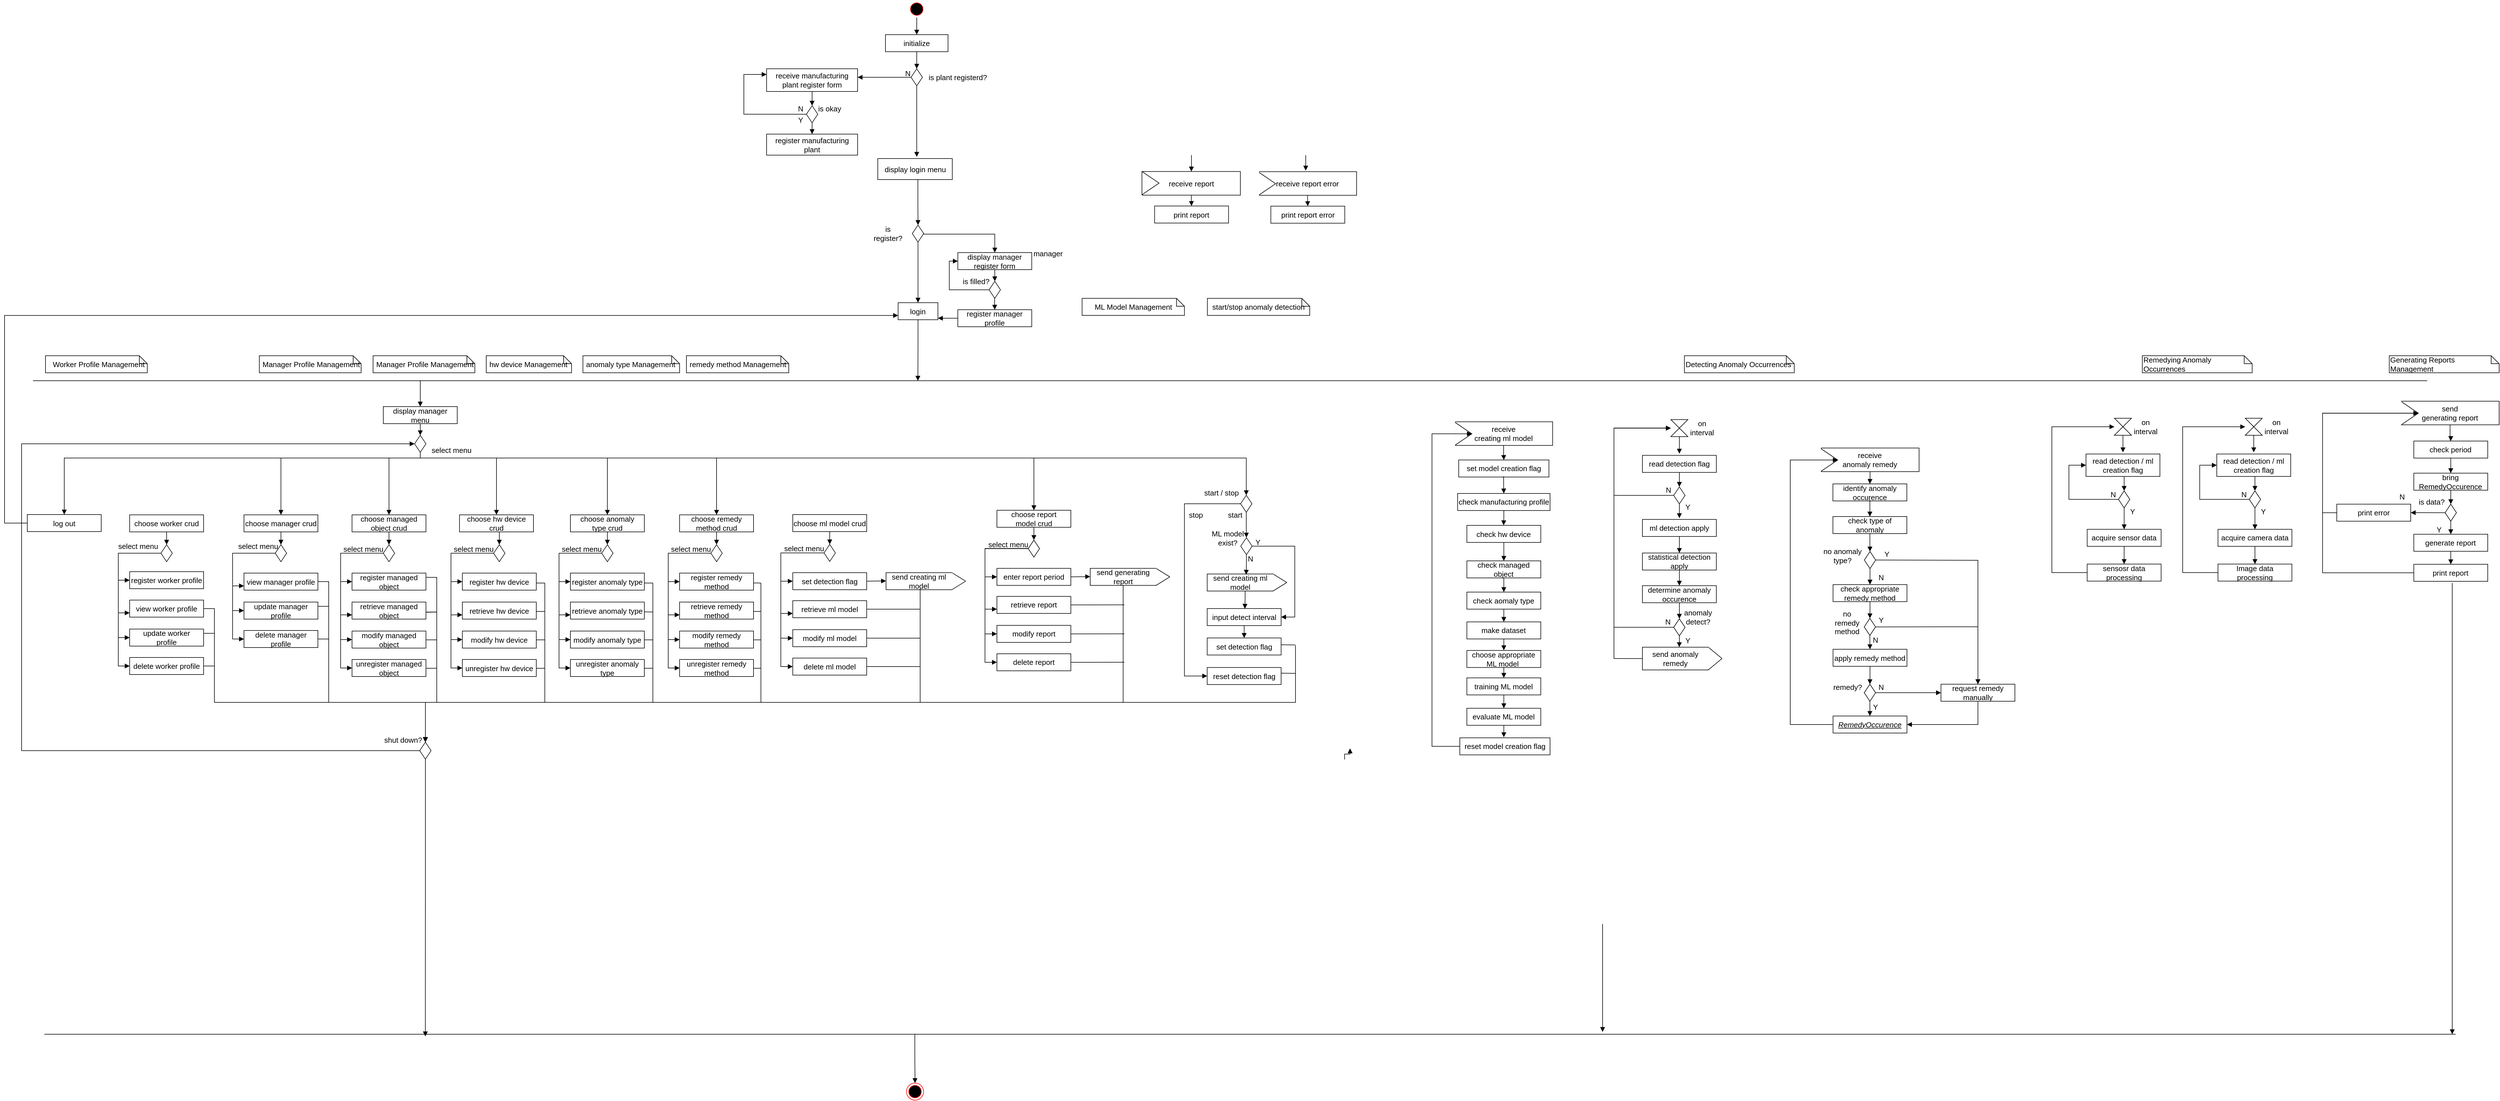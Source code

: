 <mxfile version="21.1.8" type="github">
  <diagram name="페이지-1" id="rjQ-HQcAYjgOgRgcmTRV">
    <mxGraphModel dx="3660" dy="3003" grid="1" gridSize="10" guides="1" tooltips="1" connect="1" arrows="1" fold="1" page="1" pageScale="1" pageWidth="827" pageHeight="1169" math="0" shadow="0">
      <root>
        <mxCell id="0" />
        <mxCell id="1" parent="0" />
        <mxCell id="bpu4daQ8uGptTEx4mdCb-1" value="" style="line;strokeWidth=1;fillColor=none;align=left;verticalAlign=middle;spacingTop=-1;spacingLeft=3;spacingRight=3;rotatable=0;labelPosition=right;points=[];portConstraint=eastwest;strokeColor=inherit;fontSize=13;" vertex="1" parent="1">
          <mxGeometry x="-2110" y="-870" width="4210" height="8" as="geometry" />
        </mxCell>
        <mxCell id="bpu4daQ8uGptTEx4mdCb-2" value="" style="line;strokeWidth=1;fillColor=none;align=left;verticalAlign=middle;spacingTop=-1;spacingLeft=3;spacingRight=3;rotatable=0;labelPosition=right;points=[];portConstraint=eastwest;strokeColor=inherit;fontSize=13;" vertex="1" parent="1">
          <mxGeometry x="-2090" y="280" width="4240" height="8" as="geometry" />
        </mxCell>
        <mxCell id="bpu4daQ8uGptTEx4mdCb-3" value="" style="ellipse;html=1;shape=startState;fillColor=#000000;strokeColor=#ff0000;fontSize=13;" vertex="1" parent="1">
          <mxGeometry x="-571" y="-1535" width="30" height="30" as="geometry" />
        </mxCell>
        <mxCell id="bpu4daQ8uGptTEx4mdCb-4" value="" style="ellipse;html=1;shape=endState;fillColor=#000000;strokeColor=#ff0000;fontSize=13;" vertex="1" parent="1">
          <mxGeometry x="-574" y="370" width="30" height="30" as="geometry" />
        </mxCell>
        <mxCell id="bpu4daQ8uGptTEx4mdCb-16" value="is plant registerd?" style="text;strokeColor=none;fillColor=none;align=left;verticalAlign=middle;spacingLeft=4;spacingRight=4;overflow=hidden;points=[[0,0.5],[1,0.5]];portConstraint=eastwest;rotatable=0;whiteSpace=wrap;html=1;fontSize=13;" vertex="1" parent="1">
          <mxGeometry x="-541" y="-1415" width="145" height="30" as="geometry" />
        </mxCell>
        <mxCell id="bpu4daQ8uGptTEx4mdCb-17" value="initialize" style="html=1;whiteSpace=wrap;fontSize=13;" vertex="1" parent="1">
          <mxGeometry x="-611" y="-1475" width="110" height="30" as="geometry" />
        </mxCell>
        <mxCell id="bpu4daQ8uGptTEx4mdCb-18" value="" style="rhombus;whiteSpace=wrap;html=1;fontSize=13;" vertex="1" parent="1">
          <mxGeometry x="-566" y="-1415" width="20" height="30" as="geometry" />
        </mxCell>
        <mxCell id="bpu4daQ8uGptTEx4mdCb-19" value="" style="html=1;verticalAlign=bottom;endArrow=block;edgeStyle=elbowEdgeStyle;elbow=vertical;curved=0;rounded=0;exitX=0.5;exitY=1;exitDx=0;exitDy=0;entryX=0.5;entryY=0;entryDx=0;entryDy=0;fontSize=13;" edge="1" parent="1" source="bpu4daQ8uGptTEx4mdCb-17" target="bpu4daQ8uGptTEx4mdCb-18">
          <mxGeometry x="-0.002" width="80" relative="1" as="geometry">
            <mxPoint x="-734.0" y="-1131" as="sourcePoint" />
            <mxPoint x="-641.0" y="-1265" as="targetPoint" />
            <mxPoint as="offset" />
          </mxGeometry>
        </mxCell>
        <mxCell id="bpu4daQ8uGptTEx4mdCb-20" value="" style="html=1;verticalAlign=bottom;endArrow=block;edgeStyle=elbowEdgeStyle;elbow=vertical;curved=0;rounded=0;exitX=0.5;exitY=1;exitDx=0;exitDy=0;entryX=0.5;entryY=0;entryDx=0;entryDy=0;fontSize=13;" edge="1" parent="1" source="bpu4daQ8uGptTEx4mdCb-3" target="bpu4daQ8uGptTEx4mdCb-17">
          <mxGeometry x="-0.002" width="80" relative="1" as="geometry">
            <mxPoint x="-546" y="-1435" as="sourcePoint" />
            <mxPoint x="-546" y="-1405" as="targetPoint" />
            <mxPoint as="offset" />
          </mxGeometry>
        </mxCell>
        <mxCell id="bpu4daQ8uGptTEx4mdCb-21" value="receive manufacturing plant register form" style="html=1;whiteSpace=wrap;fontSize=13;" vertex="1" parent="1">
          <mxGeometry x="-820.0" y="-1415" width="160" height="40" as="geometry" />
        </mxCell>
        <mxCell id="bpu4daQ8uGptTEx4mdCb-22" value="" style="html=1;verticalAlign=bottom;endArrow=block;edgeStyle=elbowEdgeStyle;elbow=vertical;curved=0;rounded=0;exitX=0;exitY=0.5;exitDx=0;exitDy=0;fontSize=13;" edge="1" parent="1" source="bpu4daQ8uGptTEx4mdCb-18" target="bpu4daQ8uGptTEx4mdCb-21">
          <mxGeometry x="-0.002" width="80" relative="1" as="geometry">
            <mxPoint x="-545" y="-1387" as="sourcePoint" />
            <mxPoint x="-640" y="-1420" as="targetPoint" />
            <mxPoint as="offset" />
            <Array as="points">
              <mxPoint x="-650" y="-1400" />
            </Array>
          </mxGeometry>
        </mxCell>
        <mxCell id="bpu4daQ8uGptTEx4mdCb-23" value="" style="rhombus;whiteSpace=wrap;html=1;fontSize=13;" vertex="1" parent="1">
          <mxGeometry x="-750.0" y="-1350" width="20" height="30" as="geometry" />
        </mxCell>
        <mxCell id="bpu4daQ8uGptTEx4mdCb-24" value="" style="html=1;verticalAlign=bottom;endArrow=block;edgeStyle=elbowEdgeStyle;elbow=vertical;curved=0;rounded=0;exitX=0.5;exitY=1;exitDx=0;exitDy=0;entryX=0.5;entryY=0;entryDx=0;entryDy=0;fontSize=13;" edge="1" parent="1" source="bpu4daQ8uGptTEx4mdCb-21" target="bpu4daQ8uGptTEx4mdCb-23">
          <mxGeometry x="-0.002" width="80" relative="1" as="geometry">
            <mxPoint x="-605" y="-1385" as="sourcePoint" />
            <mxPoint x="-650" y="-1385" as="targetPoint" />
            <mxPoint as="offset" />
          </mxGeometry>
        </mxCell>
        <mxCell id="bpu4daQ8uGptTEx4mdCb-25" value="" style="html=1;verticalAlign=bottom;endArrow=block;edgeStyle=elbowEdgeStyle;elbow=vertical;curved=0;rounded=0;exitX=0;exitY=0.5;exitDx=0;exitDy=0;entryX=0;entryY=0.25;entryDx=0;entryDy=0;fontSize=13;" edge="1" parent="1" source="bpu4daQ8uGptTEx4mdCb-23" target="bpu4daQ8uGptTEx4mdCb-21">
          <mxGeometry x="-0.002" width="80" relative="1" as="geometry">
            <mxPoint x="-730.0" y="-1365" as="sourcePoint" />
            <mxPoint x="-730.0" y="-1340" as="targetPoint" />
            <mxPoint as="offset" />
            <Array as="points">
              <mxPoint x="-860.0" y="-1340" />
              <mxPoint x="-790.0" y="-1340" />
            </Array>
          </mxGeometry>
        </mxCell>
        <mxCell id="bpu4daQ8uGptTEx4mdCb-26" value="is okay" style="text;html=1;strokeColor=none;fillColor=none;align=center;verticalAlign=middle;whiteSpace=wrap;rounded=0;fontSize=13;" vertex="1" parent="1">
          <mxGeometry x="-739.0" y="-1360" width="60" height="30" as="geometry" />
        </mxCell>
        <mxCell id="bpu4daQ8uGptTEx4mdCb-27" value="N" style="text;html=1;strokeColor=none;fillColor=none;align=center;verticalAlign=middle;whiteSpace=wrap;rounded=0;fontSize=13;" vertex="1" parent="1">
          <mxGeometry x="-790.0" y="-1360" width="60" height="30" as="geometry" />
        </mxCell>
        <mxCell id="bpu4daQ8uGptTEx4mdCb-28" value="Y" style="text;html=1;strokeColor=none;fillColor=none;align=center;verticalAlign=middle;whiteSpace=wrap;rounded=0;fontSize=13;" vertex="1" parent="1">
          <mxGeometry x="-790.0" y="-1340" width="60" height="30" as="geometry" />
        </mxCell>
        <mxCell id="bpu4daQ8uGptTEx4mdCb-29" value="register manufacturing plant" style="html=1;whiteSpace=wrap;fontSize=13;" vertex="1" parent="1">
          <mxGeometry x="-820" y="-1300" width="160" height="37" as="geometry" />
        </mxCell>
        <mxCell id="bpu4daQ8uGptTEx4mdCb-30" value="" style="html=1;verticalAlign=bottom;endArrow=block;edgeStyle=elbowEdgeStyle;elbow=vertical;curved=0;rounded=0;entryX=0.5;entryY=0;entryDx=0;entryDy=0;fontSize=13;" edge="1" parent="1" target="bpu4daQ8uGptTEx4mdCb-29">
          <mxGeometry x="-0.002" width="80" relative="1" as="geometry">
            <mxPoint x="-740.0" y="-1320" as="sourcePoint" />
            <mxPoint x="-730.0" y="-1340" as="targetPoint" />
            <mxPoint as="offset" />
          </mxGeometry>
        </mxCell>
        <mxCell id="bpu4daQ8uGptTEx4mdCb-31" value="N" style="text;html=1;strokeColor=none;fillColor=none;align=center;verticalAlign=middle;whiteSpace=wrap;rounded=0;fontSize=13;" vertex="1" parent="1">
          <mxGeometry x="-588.77" y="-1420" width="35" height="25" as="geometry" />
        </mxCell>
        <mxCell id="bpu4daQ8uGptTEx4mdCb-32" value="" style="html=1;verticalAlign=bottom;endArrow=block;edgeStyle=elbowEdgeStyle;elbow=vertical;curved=0;rounded=0;fontSize=13;entryX=0.5;entryY=0;entryDx=0;entryDy=0;" edge="1" parent="1" target="bpu4daQ8uGptTEx4mdCb-420">
          <mxGeometry x="-0.002" width="80" relative="1" as="geometry">
            <mxPoint x="-554" y="-1220" as="sourcePoint" />
            <mxPoint x="-552.27" y="-870" as="targetPoint" />
            <mxPoint as="offset" />
          </mxGeometry>
        </mxCell>
        <mxCell id="bpu4daQ8uGptTEx4mdCb-198" value="&amp;nbsp;Manager Profile Management" style="shape=note;whiteSpace=wrap;html=1;backgroundOutline=1;darkOpacity=0.05;align=left;size=14;fontSize=13;" vertex="1" parent="1">
          <mxGeometry x="-1512" y="-910" width="179" height="30" as="geometry" />
        </mxCell>
        <mxCell id="bpu4daQ8uGptTEx4mdCb-199" value="&amp;nbsp;Manager Profile Management" style="shape=note;whiteSpace=wrap;html=1;backgroundOutline=1;darkOpacity=0.05;align=left;size=14;fontSize=13;" vertex="1" parent="1">
          <mxGeometry x="-1712" y="-910" width="179" height="30" as="geometry" />
        </mxCell>
        <mxCell id="bpu4daQ8uGptTEx4mdCb-200" value="&amp;nbsp;hw device Management" style="shape=note;whiteSpace=wrap;html=1;backgroundOutline=1;darkOpacity=0.05;align=left;size=14;fontSize=13;" vertex="1" parent="1">
          <mxGeometry x="-1313" y="-910" width="150" height="30" as="geometry" />
        </mxCell>
        <mxCell id="bpu4daQ8uGptTEx4mdCb-201" value="&amp;nbsp;anomaly type Management" style="shape=note;whiteSpace=wrap;html=1;backgroundOutline=1;darkOpacity=0.05;align=left;size=14;fontSize=13;" vertex="1" parent="1">
          <mxGeometry x="-1143" y="-910" width="170" height="30" as="geometry" />
        </mxCell>
        <mxCell id="bpu4daQ8uGptTEx4mdCb-202" value="&amp;nbsp;remedy method Management" style="shape=note;whiteSpace=wrap;html=1;backgroundOutline=1;darkOpacity=0.05;align=left;size=14;fontSize=13;" vertex="1" parent="1">
          <mxGeometry x="-961" y="-910" width="180" height="30" as="geometry" />
        </mxCell>
        <mxCell id="bpu4daQ8uGptTEx4mdCb-210" value="Detecting Anomaly Occurrences" style="shape=note;whiteSpace=wrap;html=1;backgroundOutline=1;darkOpacity=0.05;align=left;size=14;fontSize=13;" vertex="1" parent="1">
          <mxGeometry x="793.85" y="-910" width="193.16" height="30" as="geometry" />
        </mxCell>
        <mxCell id="bpu4daQ8uGptTEx4mdCb-211" value="Remedying Anomaly Occurrences" style="shape=note;whiteSpace=wrap;html=1;backgroundOutline=1;darkOpacity=0.05;align=left;size=14;fontSize=13;" vertex="1" parent="1">
          <mxGeometry x="1599.04" y="-910" width="193.16" height="30" as="geometry" />
        </mxCell>
        <mxCell id="bpu4daQ8uGptTEx4mdCb-212" value="Generating Reports Management" style="shape=note;whiteSpace=wrap;html=1;backgroundOutline=1;darkOpacity=0.05;align=left;size=14;fontSize=13;" vertex="1" parent="1">
          <mxGeometry x="2033.3" y="-910" width="193.16" height="30" as="geometry" />
        </mxCell>
        <mxCell id="bpu4daQ8uGptTEx4mdCb-239" value="" style="group;fontSize=13;" vertex="1" connectable="0" parent="1">
          <mxGeometry x="1615.86" y="-793.07" width="188.35" height="60" as="geometry" />
        </mxCell>
        <mxCell id="bpu4daQ8uGptTEx4mdCb-269" value="check period" style="html=1;whiteSpace=wrap;fontSize=13;" vertex="1" parent="1">
          <mxGeometry x="2076.44" y="-759.85" width="130" height="30" as="geometry" />
        </mxCell>
        <mxCell id="bpu4daQ8uGptTEx4mdCb-270" value="" style="rhombus;whiteSpace=wrap;html=1;fontSize=13;" vertex="1" parent="1">
          <mxGeometry x="2131.44" y="-648.8" width="20" height="30" as="geometry" />
        </mxCell>
        <mxCell id="bpu4daQ8uGptTEx4mdCb-271" value="bring RemedyOccurence" style="html=1;whiteSpace=wrap;fontSize=13;" vertex="1" parent="1">
          <mxGeometry x="2076.44" y="-703.35" width="130" height="30" as="geometry" />
        </mxCell>
        <mxCell id="bpu4daQ8uGptTEx4mdCb-272" value="generate report" style="html=1;whiteSpace=wrap;fontSize=13;" vertex="1" parent="1">
          <mxGeometry x="2076.44" y="-595.85" width="130" height="30" as="geometry" />
        </mxCell>
        <mxCell id="bpu4daQ8uGptTEx4mdCb-288" value="" style="line;strokeWidth=2;direction=south;html=1;perimeter=backbonePerimeter;points=[];outlineConnect=0;strokeColor=#ffffff;fillColor=default;fontSize=13;" vertex="1" parent="1">
          <mxGeometry x="1826.001" y="-861.999" width="30.078" height="48.432" as="geometry" />
        </mxCell>
        <mxCell id="bpu4daQ8uGptTEx4mdCb-289" value="" style="group;fontSize=13;" vertex="1" connectable="0" parent="1">
          <mxGeometry x="2052.998" y="-829.999" width="173.463" height="41.59" as="geometry" />
        </mxCell>
        <mxCell id="bpu4daQ8uGptTEx4mdCb-290" value="send &lt;br style=&quot;font-size: 13px;&quot;&gt;generating report" style="rounded=0;whiteSpace=wrap;html=1;fillColor=default;fontSize=13;" vertex="1" parent="bpu4daQ8uGptTEx4mdCb-289">
          <mxGeometry x="1.0" width="172.463" height="41.59" as="geometry" />
        </mxCell>
        <mxCell id="bpu4daQ8uGptTEx4mdCb-291" value="" style="triangle;whiteSpace=wrap;html=1;fillColor=default;fontSize=13;" vertex="1" parent="bpu4daQ8uGptTEx4mdCb-289">
          <mxGeometry x="1.363" y="0.692" width="30.079" height="40.893" as="geometry" />
        </mxCell>
        <mxCell id="bpu4daQ8uGptTEx4mdCb-292" value="" style="endArrow=none;html=1;rounded=0;entryX=0;entryY=0;entryDx=0;entryDy=0;strokeColor=#ffffff;strokeWidth=4;exitX=0;exitY=1;exitDx=0;exitDy=0;fontSize=13;" edge="1" parent="bpu4daQ8uGptTEx4mdCb-289">
          <mxGeometry width="50" height="50" relative="1" as="geometry">
            <mxPoint y="41.59" as="sourcePoint" />
            <mxPoint y="2.274e-13" as="targetPoint" />
          </mxGeometry>
        </mxCell>
        <mxCell id="bpu4daQ8uGptTEx4mdCb-293" value="print report" style="html=1;whiteSpace=wrap;fontSize=13;" vertex="1" parent="1">
          <mxGeometry x="2076.44" y="-543.0" width="130" height="30" as="geometry" />
        </mxCell>
        <mxCell id="bpu4daQ8uGptTEx4mdCb-355" value="" style="html=1;verticalAlign=bottom;endArrow=block;edgeStyle=elbowEdgeStyle;elbow=vertical;curved=0;rounded=0;entryX=0.5;entryY=0;entryDx=0;entryDy=0;exitX=0.5;exitY=1;exitDx=0;exitDy=0;fontSize=13;" edge="1" parent="1" source="bpu4daQ8uGptTEx4mdCb-290" target="bpu4daQ8uGptTEx4mdCb-269">
          <mxGeometry x="-0.002" width="80" relative="1" as="geometry">
            <mxPoint x="1706" y="-595.85" as="sourcePoint" />
            <mxPoint x="1886" y="-377.85" as="targetPoint" />
            <mxPoint as="offset" />
            <Array as="points">
              <mxPoint x="2140" y="-761.85" />
            </Array>
          </mxGeometry>
        </mxCell>
        <mxCell id="bpu4daQ8uGptTEx4mdCb-356" value="" style="html=1;verticalAlign=bottom;endArrow=block;edgeStyle=elbowEdgeStyle;elbow=vertical;curved=0;rounded=0;entryX=0.5;entryY=0;entryDx=0;entryDy=0;exitX=0.5;exitY=1;exitDx=0;exitDy=0;fontSize=13;" edge="1" parent="1" source="bpu4daQ8uGptTEx4mdCb-269" target="bpu4daQ8uGptTEx4mdCb-271">
          <mxGeometry x="-0.002" width="80" relative="1" as="geometry">
            <mxPoint x="2141" y="-721.85" as="sourcePoint" />
            <mxPoint x="2151" y="-749.85" as="targetPoint" />
            <mxPoint as="offset" />
            <Array as="points" />
          </mxGeometry>
        </mxCell>
        <mxCell id="bpu4daQ8uGptTEx4mdCb-357" value="" style="html=1;verticalAlign=bottom;endArrow=block;edgeStyle=elbowEdgeStyle;elbow=vertical;curved=0;rounded=0;entryX=0.5;entryY=0;entryDx=0;entryDy=0;fontSize=13;" edge="1" parent="1" source="bpu4daQ8uGptTEx4mdCb-271" target="bpu4daQ8uGptTEx4mdCb-270">
          <mxGeometry x="-0.002" width="80" relative="1" as="geometry">
            <mxPoint x="2141" y="-671.85" as="sourcePoint" />
            <mxPoint x="2151" y="-692.85" as="targetPoint" />
            <mxPoint as="offset" />
            <Array as="points" />
          </mxGeometry>
        </mxCell>
        <mxCell id="bpu4daQ8uGptTEx4mdCb-358" value="" style="html=1;verticalAlign=bottom;endArrow=block;edgeStyle=elbowEdgeStyle;elbow=vertical;curved=0;rounded=0;entryX=0.5;entryY=0;entryDx=0;entryDy=0;exitX=0.5;exitY=1;exitDx=0;exitDy=0;fontSize=13;" edge="1" parent="1" source="bpu4daQ8uGptTEx4mdCb-270" target="bpu4daQ8uGptTEx4mdCb-272">
          <mxGeometry x="-0.002" width="80" relative="1" as="geometry">
            <mxPoint x="2151" y="-662.85" as="sourcePoint" />
            <mxPoint x="2151" y="-638.85" as="targetPoint" />
            <mxPoint as="offset" />
            <Array as="points" />
          </mxGeometry>
        </mxCell>
        <mxCell id="bpu4daQ8uGptTEx4mdCb-359" value="" style="html=1;verticalAlign=bottom;endArrow=block;edgeStyle=elbowEdgeStyle;elbow=vertical;curved=0;rounded=0;entryX=0.5;entryY=0;entryDx=0;entryDy=0;exitX=0.5;exitY=1;exitDx=0;exitDy=0;fontSize=13;" edge="1" parent="1" source="bpu4daQ8uGptTEx4mdCb-272" target="bpu4daQ8uGptTEx4mdCb-293">
          <mxGeometry x="-0.002" width="80" relative="1" as="geometry">
            <mxPoint x="2151" y="-608.85" as="sourcePoint" />
            <mxPoint x="2151" y="-585.85" as="targetPoint" />
            <mxPoint as="offset" />
            <Array as="points" />
          </mxGeometry>
        </mxCell>
        <mxCell id="bpu4daQ8uGptTEx4mdCb-360" value="" style="html=1;verticalAlign=bottom;endArrow=block;edgeStyle=elbowEdgeStyle;elbow=vertical;curved=0;rounded=0;exitX=0;exitY=0.5;exitDx=0;exitDy=0;entryX=1;entryY=0.5;entryDx=0;entryDy=0;fontSize=13;" edge="1" parent="1" source="bpu4daQ8uGptTEx4mdCb-270" target="bpu4daQ8uGptTEx4mdCb-361">
          <mxGeometry x="-0.002" width="80" relative="1" as="geometry">
            <mxPoint x="2151" y="-608.85" as="sourcePoint" />
            <mxPoint x="1976" y="-591.85" as="targetPoint" />
            <mxPoint as="offset" />
            <Array as="points">
              <mxPoint x="2056" y="-633.85" />
            </Array>
          </mxGeometry>
        </mxCell>
        <mxCell id="bpu4daQ8uGptTEx4mdCb-361" value="print error" style="html=1;whiteSpace=wrap;fontSize=13;" vertex="1" parent="1">
          <mxGeometry x="1941" y="-648.8" width="130" height="30" as="geometry" />
        </mxCell>
        <mxCell id="bpu4daQ8uGptTEx4mdCb-362" value="&amp;nbsp; &amp;nbsp;Worker Profile Management" style="shape=note;whiteSpace=wrap;html=1;backgroundOutline=1;darkOpacity=0.05;align=left;size=14;fontSize=13;" vertex="1" parent="1">
          <mxGeometry x="-2088" y="-910" width="179" height="30" as="geometry" />
        </mxCell>
        <mxCell id="bpu4daQ8uGptTEx4mdCb-363" value="" style="html=1;verticalAlign=bottom;endArrow=block;edgeStyle=elbowEdgeStyle;elbow=vertical;curved=0;rounded=0;entryX=0.5;entryY=0;entryDx=0;entryDy=0;exitX=0.361;exitY=0.542;exitDx=0;exitDy=0;exitPerimeter=0;fontSize=13;" edge="1" parent="1" source="bpu4daQ8uGptTEx4mdCb-2" target="bpu4daQ8uGptTEx4mdCb-4">
          <mxGeometry x="-0.002" width="80" relative="1" as="geometry">
            <mxPoint x="28" y="283" as="sourcePoint" />
            <mxPoint x="33" y="-860" as="targetPoint" />
            <mxPoint as="offset" />
          </mxGeometry>
        </mxCell>
        <mxCell id="bpu4daQ8uGptTEx4mdCb-365" value="" style="html=1;verticalAlign=bottom;endArrow=block;edgeStyle=elbowEdgeStyle;elbow=vertical;curved=0;rounded=0;exitX=0.5;exitY=1;exitDx=0;exitDy=0;fontSize=13;entryX=0.158;entryY=0.966;entryDx=0;entryDy=0;entryPerimeter=0;" edge="1" parent="1" source="bpu4daQ8uGptTEx4mdCb-168" target="bpu4daQ8uGptTEx4mdCb-2">
          <mxGeometry x="-0.002" width="80" relative="1" as="geometry">
            <mxPoint x="-1988" y="120" as="sourcePoint" />
            <mxPoint x="-1358" y="280" as="targetPoint" />
            <mxPoint as="offset" />
            <Array as="points" />
          </mxGeometry>
        </mxCell>
        <mxCell id="bpu4daQ8uGptTEx4mdCb-366" value="" style="html=1;verticalAlign=bottom;endArrow=block;edgeStyle=elbowEdgeStyle;elbow=vertical;curved=0;rounded=0;fontSize=13;" edge="1" parent="1">
          <mxGeometry x="-0.002" width="80" relative="1" as="geometry">
            <mxPoint x="650" y="90" as="sourcePoint" />
            <mxPoint x="650" y="280" as="targetPoint" />
            <mxPoint as="offset" />
            <Array as="points" />
          </mxGeometry>
        </mxCell>
        <mxCell id="bpu4daQ8uGptTEx4mdCb-370" value="" style="html=1;verticalAlign=bottom;endArrow=block;edgeStyle=elbowEdgeStyle;elbow=vertical;curved=0;rounded=0;fontSize=13;" edge="1" parent="1">
          <mxGeometry x="-0.002" width="80" relative="1" as="geometry">
            <mxPoint x="2144" y="-510" as="sourcePoint" />
            <mxPoint x="2144" y="284" as="targetPoint" />
            <mxPoint as="offset" />
            <Array as="points" />
          </mxGeometry>
        </mxCell>
        <mxCell id="bpu4daQ8uGptTEx4mdCb-371" value="" style="html=1;verticalAlign=bottom;endArrow=block;edgeStyle=elbowEdgeStyle;elbow=vertical;curved=0;rounded=0;exitX=0;exitY=0.5;exitDx=0;exitDy=0;entryX=1;entryY=0.5;entryDx=0;entryDy=0;fontSize=13;" edge="1" parent="1" source="bpu4daQ8uGptTEx4mdCb-361" target="bpu4daQ8uGptTEx4mdCb-291">
          <mxGeometry x="-0.002" width="80" relative="1" as="geometry">
            <mxPoint x="2154" y="-500" as="sourcePoint" />
            <mxPoint x="2036" y="-350" as="targetPoint" />
            <mxPoint as="offset" />
            <Array as="points">
              <mxPoint x="1916" y="-640" />
              <mxPoint x="2006" y="-809" />
            </Array>
          </mxGeometry>
        </mxCell>
        <mxCell id="bpu4daQ8uGptTEx4mdCb-379" value="is data?" style="text;html=1;strokeColor=none;fillColor=none;align=center;verticalAlign=middle;whiteSpace=wrap;rounded=0;fontSize=13;" vertex="1" parent="1">
          <mxGeometry x="2066" y="-664.35" width="84.21" height="23.4" as="geometry" />
        </mxCell>
        <mxCell id="bpu4daQ8uGptTEx4mdCb-380" value="N" style="text;html=1;strokeColor=none;fillColor=none;align=center;verticalAlign=middle;whiteSpace=wrap;rounded=0;fontSize=13;" vertex="1" parent="1">
          <mxGeometry x="2046" y="-676.95" width="20" height="30" as="geometry" />
        </mxCell>
        <mxCell id="bpu4daQ8uGptTEx4mdCb-381" value="Y" style="text;html=1;strokeColor=none;fillColor=none;align=center;verticalAlign=middle;whiteSpace=wrap;rounded=0;fontSize=13;" vertex="1" parent="1">
          <mxGeometry x="2111.44" y="-618.8" width="20" height="30" as="geometry" />
        </mxCell>
        <mxCell id="bpu4daQ8uGptTEx4mdCb-396" value="" style="html=1;verticalAlign=bottom;endArrow=block;edgeStyle=elbowEdgeStyle;elbow=vertical;curved=0;rounded=0;exitX=0;exitY=0.5;exitDx=0;exitDy=0;entryX=1;entryY=0.5;entryDx=0;entryDy=0;fontSize=13;" edge="1" parent="1" source="bpu4daQ8uGptTEx4mdCb-293" target="bpu4daQ8uGptTEx4mdCb-291">
          <mxGeometry x="-0.002" width="80" relative="1" as="geometry">
            <mxPoint x="1951" y="-624" as="sourcePoint" />
            <mxPoint x="2094" y="-799" as="targetPoint" />
            <mxPoint as="offset" />
            <Array as="points">
              <mxPoint x="1916" y="-670" />
              <mxPoint x="2016" y="-799" />
            </Array>
          </mxGeometry>
        </mxCell>
        <mxCell id="bpu4daQ8uGptTEx4mdCb-397" value="" style="line;strokeWidth=2;direction=south;html=1;perimeter=backbonePerimeter;points=[];outlineConnect=0;strokeColor=#ffffff;fontSize=13;" vertex="1" parent="1">
          <mxGeometry x="30.001" y="-1243.709" width="30.078" height="48.432" as="geometry" />
        </mxCell>
        <mxCell id="bpu4daQ8uGptTEx4mdCb-398" value="" style="html=1;verticalAlign=bottom;endArrow=block;edgeStyle=elbowEdgeStyle;elbow=vertical;curved=0;rounded=0;exitX=0.816;exitY=0.629;exitDx=0;exitDy=0;exitPerimeter=0;fontSize=13;" edge="1" parent="1" target="bpu4daQ8uGptTEx4mdCb-399">
          <mxGeometry x="-0.002" width="80" relative="1" as="geometry">
            <mxPoint x="-72.918" y="-1262.998" as="sourcePoint" />
            <mxPoint x="173.57" y="-1226.03" as="targetPoint" />
            <mxPoint as="offset" />
            <Array as="points" />
          </mxGeometry>
        </mxCell>
        <mxCell id="bpu4daQ8uGptTEx4mdCb-399" value="receive report" style="rounded=0;whiteSpace=wrap;html=1;fontSize=13;" vertex="1" parent="1">
          <mxGeometry x="-159.392" y="-1234.179" width="172.463" height="41.59" as="geometry" />
        </mxCell>
        <mxCell id="bpu4daQ8uGptTEx4mdCb-400" value="print report" style="html=1;whiteSpace=wrap;fontSize=13;" vertex="1" parent="1">
          <mxGeometry x="-137.73" y="-1173.49" width="130" height="30" as="geometry" />
        </mxCell>
        <mxCell id="bpu4daQ8uGptTEx4mdCb-401" value="" style="html=1;verticalAlign=bottom;endArrow=block;edgeStyle=elbowEdgeStyle;elbow=vertical;curved=0;rounded=0;exitX=0.5;exitY=1;exitDx=0;exitDy=0;entryX=0.5;entryY=0;entryDx=0;entryDy=0;fontSize=13;" edge="1" parent="1" source="bpu4daQ8uGptTEx4mdCb-399" target="bpu4daQ8uGptTEx4mdCb-400">
          <mxGeometry x="-0.002" width="80" relative="1" as="geometry">
            <mxPoint x="-380.39" y="-1415.03" as="sourcePoint" />
            <mxPoint x="-381.39" y="-1386.03" as="targetPoint" />
            <mxPoint as="offset" />
            <Array as="points" />
          </mxGeometry>
        </mxCell>
        <mxCell id="bpu4daQ8uGptTEx4mdCb-403" value="" style="triangle;whiteSpace=wrap;html=1;fontSize=13;" vertex="1" parent="1">
          <mxGeometry x="-159.999" y="-1234.177" width="30.079" height="40.893" as="geometry" />
        </mxCell>
        <mxCell id="bpu4daQ8uGptTEx4mdCb-404" value="receive report error" style="rounded=0;whiteSpace=wrap;html=1;fontSize=13;" vertex="1" parent="1">
          <mxGeometry x="44.998" y="-1233.889" width="172.463" height="41.59" as="geometry" />
        </mxCell>
        <mxCell id="bpu4daQ8uGptTEx4mdCb-405" value="" style="triangle;whiteSpace=wrap;html=1;fontSize=13;" vertex="1" parent="1">
          <mxGeometry x="45.001" y="-1233.197" width="30.079" height="40.893" as="geometry" />
        </mxCell>
        <mxCell id="bpu4daQ8uGptTEx4mdCb-406" value="print report error" style="html=1;whiteSpace=wrap;fontSize=13;" vertex="1" parent="1">
          <mxGeometry x="66.66" y="-1173.2" width="130" height="30" as="geometry" />
        </mxCell>
        <mxCell id="bpu4daQ8uGptTEx4mdCb-407" value="" style="html=1;verticalAlign=bottom;endArrow=block;edgeStyle=elbowEdgeStyle;elbow=vertical;curved=0;rounded=0;exitX=0.5;exitY=1;exitDx=0;exitDy=0;entryX=0.5;entryY=0;entryDx=0;entryDy=0;fontSize=13;" edge="1" parent="1" source="bpu4daQ8uGptTEx4mdCb-404" target="bpu4daQ8uGptTEx4mdCb-406">
          <mxGeometry x="-0.002" width="80" relative="1" as="geometry">
            <mxPoint x="304" y="-1138.2" as="sourcePoint" />
            <mxPoint x="468" y="-924.2" as="targetPoint" />
            <mxPoint as="offset" />
            <Array as="points" />
          </mxGeometry>
        </mxCell>
        <mxCell id="bpu4daQ8uGptTEx4mdCb-408" value="" style="html=1;verticalAlign=bottom;endArrow=block;edgeStyle=elbowEdgeStyle;elbow=vertical;curved=0;rounded=0;exitX=0.931;exitY=0.343;exitDx=0;exitDy=0;exitPerimeter=0;fontSize=13;" edge="1" parent="1">
          <mxGeometry x="-0.002" width="80" relative="1" as="geometry">
            <mxPoint x="128.027" y="-1262.996" as="sourcePoint" />
            <mxPoint x="127.96" y="-1235.74" as="targetPoint" />
            <mxPoint as="offset" />
            <Array as="points" />
          </mxGeometry>
        </mxCell>
        <mxCell id="bpu4daQ8uGptTEx4mdCb-410" value="" style="line;strokeWidth=2;direction=south;html=1;perimeter=backbonePerimeter;points=[];outlineConnect=0;strokeColor=#ffffff;fontSize=13;" vertex="1" parent="1">
          <mxGeometry x="-483.809" y="-836.839" width="30.078" height="48.432" as="geometry" />
        </mxCell>
        <mxCell id="bpu4daQ8uGptTEx4mdCb-411" value="" style="line;strokeWidth=2;direction=south;html=1;perimeter=backbonePerimeter;points=[];outlineConnect=0;strokeColor=#ffffff;fontSize=13;" vertex="1" parent="1">
          <mxGeometry x="30.001" y="-1234.859" width="30.078" height="48.432" as="geometry" />
        </mxCell>
        <mxCell id="bpu4daQ8uGptTEx4mdCb-413" value="display login menu" style="html=1;whiteSpace=wrap;fontSize=13;" vertex="1" parent="1">
          <mxGeometry x="-624.5" y="-1257" width="131" height="37" as="geometry" />
        </mxCell>
        <mxCell id="bpu4daQ8uGptTEx4mdCb-414" value="" style="html=1;verticalAlign=bottom;endArrow=block;edgeStyle=elbowEdgeStyle;elbow=vertical;curved=0;rounded=0;exitX=0.5;exitY=1;exitDx=0;exitDy=0;fontSize=13;" edge="1" parent="1" source="bpu4daQ8uGptTEx4mdCb-18">
          <mxGeometry x="-0.002" width="80" relative="1" as="geometry">
            <mxPoint x="-545" y="-1387" as="sourcePoint" />
            <mxPoint x="-556" y="-1260" as="targetPoint" />
            <mxPoint as="offset" />
            <Array as="points">
              <mxPoint x="-556" y="-1260" />
            </Array>
          </mxGeometry>
        </mxCell>
        <mxCell id="bpu4daQ8uGptTEx4mdCb-416" value="login" style="html=1;whiteSpace=wrap;fontSize=13;" vertex="1" parent="1">
          <mxGeometry x="-588.77" y="-1003.35" width="70" height="30" as="geometry" />
        </mxCell>
        <mxCell id="bpu4daQ8uGptTEx4mdCb-417" value="" style="html=1;verticalAlign=bottom;endArrow=block;edgeStyle=elbowEdgeStyle;elbow=vertical;curved=0;rounded=0;entryX=0.5;entryY=0;entryDx=0;entryDy=0;exitX=0.5;exitY=1;exitDx=0;exitDy=0;fontSize=13;" edge="1" parent="1" source="bpu4daQ8uGptTEx4mdCb-420" target="bpu4daQ8uGptTEx4mdCb-416">
          <mxGeometry x="-0.002" width="80" relative="1" as="geometry">
            <mxPoint x="-553.77" y="-1100" as="sourcePoint" />
            <mxPoint x="-543.77" y="-1140" as="targetPoint" />
            <mxPoint as="offset" />
            <Array as="points" />
          </mxGeometry>
        </mxCell>
        <mxCell id="bpu4daQ8uGptTEx4mdCb-418" value="is register?" style="text;html=1;strokeColor=none;fillColor=none;align=center;verticalAlign=middle;whiteSpace=wrap;rounded=0;fontSize=13;" vertex="1" parent="1">
          <mxGeometry x="-638.77" y="-1140" width="65" height="30" as="geometry" />
        </mxCell>
        <mxCell id="bpu4daQ8uGptTEx4mdCb-419" value="" style="html=1;verticalAlign=bottom;endArrow=block;edgeStyle=elbowEdgeStyle;elbow=vertical;curved=0;rounded=0;entryX=0.5;entryY=0;entryDx=0;entryDy=0;fontSize=13;" edge="1" parent="1" target="bpu4daQ8uGptTEx4mdCb-421">
          <mxGeometry x="-0.002" width="80" relative="1" as="geometry">
            <mxPoint x="-548.77" y="-1124" as="sourcePoint" />
            <mxPoint x="-428.77" y="-1125" as="targetPoint" />
            <mxPoint as="offset" />
            <Array as="points">
              <mxPoint x="-478.77" y="-1124" />
            </Array>
          </mxGeometry>
        </mxCell>
        <mxCell id="bpu4daQ8uGptTEx4mdCb-420" value="" style="rhombus;whiteSpace=wrap;html=1;fontSize=13;" vertex="1" parent="1">
          <mxGeometry x="-563.77" y="-1140" width="20" height="30" as="geometry" />
        </mxCell>
        <mxCell id="bpu4daQ8uGptTEx4mdCb-421" value="display manager register form" style="html=1;whiteSpace=wrap;fontSize=13;" vertex="1" parent="1">
          <mxGeometry x="-483.77" y="-1091.5" width="130" height="30" as="geometry" />
        </mxCell>
        <mxCell id="bpu4daQ8uGptTEx4mdCb-422" value="register manager profile" style="html=1;whiteSpace=wrap;fontSize=13;" vertex="1" parent="1">
          <mxGeometry x="-483.77" y="-991" width="130" height="30" as="geometry" />
        </mxCell>
        <mxCell id="bpu4daQ8uGptTEx4mdCb-423" value="" style="rhombus;whiteSpace=wrap;html=1;fontSize=13;" vertex="1" parent="1">
          <mxGeometry x="-428.77" y="-1041" width="20" height="30" as="geometry" />
        </mxCell>
        <mxCell id="bpu4daQ8uGptTEx4mdCb-424" value="is filled?" style="text;html=1;strokeColor=none;fillColor=none;align=center;verticalAlign=middle;whiteSpace=wrap;rounded=0;fontSize=13;" vertex="1" parent="1">
          <mxGeometry x="-483.77" y="-1051" width="65" height="20" as="geometry" />
        </mxCell>
        <mxCell id="bpu4daQ8uGptTEx4mdCb-425" value="" style="html=1;verticalAlign=bottom;endArrow=block;edgeStyle=elbowEdgeStyle;elbow=vertical;curved=0;rounded=0;exitX=0.5;exitY=1;exitDx=0;exitDy=0;entryX=0.5;entryY=0;entryDx=0;entryDy=0;fontSize=13;" edge="1" parent="1" source="bpu4daQ8uGptTEx4mdCb-421" target="bpu4daQ8uGptTEx4mdCb-423">
          <mxGeometry x="-0.002" width="80" relative="1" as="geometry">
            <mxPoint x="-543.77" y="-1331" as="sourcePoint" />
            <mxPoint x="-419.77" y="-1041" as="targetPoint" />
            <mxPoint as="offset" />
            <Array as="points" />
          </mxGeometry>
        </mxCell>
        <mxCell id="bpu4daQ8uGptTEx4mdCb-426" value="" style="html=1;verticalAlign=bottom;endArrow=block;edgeStyle=elbowEdgeStyle;elbow=vertical;curved=0;rounded=0;exitX=0.487;exitY=0.949;exitDx=0;exitDy=0;entryX=0.5;entryY=0;entryDx=0;entryDy=0;exitPerimeter=0;fontSize=13;" edge="1" parent="1" source="bpu4daQ8uGptTEx4mdCb-423" target="bpu4daQ8uGptTEx4mdCb-422">
          <mxGeometry x="-0.002" width="80" relative="1" as="geometry">
            <mxPoint x="-408.77" y="-1051" as="sourcePoint" />
            <mxPoint x="-408.77" y="-1031" as="targetPoint" />
            <mxPoint as="offset" />
            <Array as="points" />
          </mxGeometry>
        </mxCell>
        <mxCell id="bpu4daQ8uGptTEx4mdCb-427" value="" style="html=1;verticalAlign=bottom;endArrow=block;edgeStyle=elbowEdgeStyle;elbow=vertical;curved=0;rounded=0;exitX=0;exitY=0.5;exitDx=0;exitDy=0;entryX=0;entryY=0.5;entryDx=0;entryDy=0;fontSize=13;" edge="1" parent="1" source="bpu4daQ8uGptTEx4mdCb-423" target="bpu4daQ8uGptTEx4mdCb-421">
          <mxGeometry x="-0.002" width="80" relative="1" as="geometry">
            <mxPoint x="-408.77" y="-1003" as="sourcePoint" />
            <mxPoint x="-408.77" y="-981" as="targetPoint" />
            <mxPoint as="offset" />
            <Array as="points">
              <mxPoint x="-498.77" y="-1051" />
              <mxPoint x="-458.77" y="-1021" />
            </Array>
          </mxGeometry>
        </mxCell>
        <mxCell id="bpu4daQ8uGptTEx4mdCb-428" value="manager" style="text;html=1;strokeColor=none;fillColor=none;align=center;verticalAlign=middle;whiteSpace=wrap;rounded=0;fontSize=13;" vertex="1" parent="1">
          <mxGeometry x="-344.77" y="-1100" width="40" height="20" as="geometry" />
        </mxCell>
        <mxCell id="bpu4daQ8uGptTEx4mdCb-429" value="" style="html=1;verticalAlign=bottom;endArrow=block;edgeStyle=elbowEdgeStyle;elbow=vertical;curved=0;rounded=0;exitX=0;exitY=0.5;exitDx=0;exitDy=0;fontSize=13;" edge="1" parent="1" source="bpu4daQ8uGptTEx4mdCb-422">
          <mxGeometry x="-0.002" width="80" relative="1" as="geometry">
            <mxPoint x="-543.77" y="-1100" as="sourcePoint" />
            <mxPoint x="-518.77" y="-976" as="targetPoint" />
            <mxPoint as="offset" />
            <Array as="points" />
          </mxGeometry>
        </mxCell>
        <mxCell id="bpu4daQ8uGptTEx4mdCb-431" value="" style="html=1;verticalAlign=bottom;endArrow=block;edgeStyle=elbowEdgeStyle;elbow=vertical;curved=0;rounded=0;fontSize=13;exitX=0.5;exitY=1;exitDx=0;exitDy=0;" edge="1" parent="1" source="bpu4daQ8uGptTEx4mdCb-416">
          <mxGeometry x="-0.002" width="80" relative="1" as="geometry">
            <mxPoint x="-550" y="-970" as="sourcePoint" />
            <mxPoint x="-554" y="-866" as="targetPoint" />
            <mxPoint as="offset" />
            <Array as="points" />
          </mxGeometry>
        </mxCell>
        <mxCell id="bpu4daQ8uGptTEx4mdCb-53" value="display manager menu" style="html=1;whiteSpace=wrap;fontSize=13;" vertex="1" parent="1">
          <mxGeometry x="-1494" y="-820.46" width="130" height="30" as="geometry" />
        </mxCell>
        <mxCell id="bpu4daQ8uGptTEx4mdCb-56" value="" style="rhombus;whiteSpace=wrap;html=1;fontSize=13;" vertex="1" parent="1">
          <mxGeometry x="-1439" y="-770" width="20" height="30" as="geometry" />
        </mxCell>
        <mxCell id="bpu4daQ8uGptTEx4mdCb-57" value="" style="html=1;verticalAlign=bottom;endArrow=block;edgeStyle=elbowEdgeStyle;elbow=vertical;curved=0;rounded=0;entryX=0.5;entryY=0;entryDx=0;entryDy=0;fontSize=13;" edge="1" parent="1" target="bpu4daQ8uGptTEx4mdCb-56">
          <mxGeometry x="-0.002" width="80" relative="1" as="geometry">
            <mxPoint x="-1429" y="-790" as="sourcePoint" />
            <mxPoint x="-1319" y="-879" as="targetPoint" />
            <mxPoint as="offset" />
            <Array as="points" />
          </mxGeometry>
        </mxCell>
        <mxCell id="bpu4daQ8uGptTEx4mdCb-59" value="" style="html=1;verticalAlign=bottom;endArrow=block;edgeStyle=elbowEdgeStyle;elbow=vertical;curved=0;rounded=0;exitX=0.5;exitY=1;exitDx=0;exitDy=0;entryX=0.5;entryY=0;entryDx=0;entryDy=0;fontSize=13;" edge="1" parent="1" source="bpu4daQ8uGptTEx4mdCb-56" target="bpu4daQ8uGptTEx4mdCb-126">
          <mxGeometry x="-0.002" width="80" relative="1" as="geometry">
            <mxPoint x="-1514" y="-844" as="sourcePoint" />
            <mxPoint x="-1419" y="-810" as="targetPoint" />
            <mxPoint as="offset" />
            <Array as="points">
              <mxPoint x="-1609" y="-730" />
            </Array>
          </mxGeometry>
        </mxCell>
        <mxCell id="bpu4daQ8uGptTEx4mdCb-60" value="select menu" style="text;html=1;strokeColor=none;fillColor=none;align=center;verticalAlign=middle;whiteSpace=wrap;rounded=0;fontSize=13;" vertex="1" parent="1">
          <mxGeometry x="-1419" y="-748.95" width="90" height="10.5" as="geometry" />
        </mxCell>
        <mxCell id="bpu4daQ8uGptTEx4mdCb-61" value="select menu" style="text;html=1;strokeColor=none;fillColor=none;align=center;verticalAlign=middle;whiteSpace=wrap;rounded=0;fontSize=13;" vertex="1" parent="1">
          <mxGeometry x="-1190" y="-580.5" width="90" height="20.5" as="geometry" />
        </mxCell>
        <mxCell id="bpu4daQ8uGptTEx4mdCb-70" value="" style="group;fontSize=13;" vertex="1" connectable="0" parent="1">
          <mxGeometry x="-998" y="-630" width="155" height="284.5" as="geometry" />
        </mxCell>
        <mxCell id="bpu4daQ8uGptTEx4mdCb-71" value="choose remedy &lt;br style=&quot;font-size: 13px;&quot;&gt;method crud" style="html=1;whiteSpace=wrap;fontSize=13;" vertex="1" parent="bpu4daQ8uGptTEx4mdCb-70">
          <mxGeometry x="25" width="130" height="30" as="geometry" />
        </mxCell>
        <mxCell id="bpu4daQ8uGptTEx4mdCb-72" value="retrieve remedy method" style="html=1;whiteSpace=wrap;fontSize=13;" vertex="1" parent="bpu4daQ8uGptTEx4mdCb-70">
          <mxGeometry x="25" y="153.5" width="130" height="30" as="geometry" />
        </mxCell>
        <mxCell id="bpu4daQ8uGptTEx4mdCb-73" value="modify remedy method" style="html=1;whiteSpace=wrap;fontSize=13;" vertex="1" parent="bpu4daQ8uGptTEx4mdCb-70">
          <mxGeometry x="25" y="204.5" width="130" height="30" as="geometry" />
        </mxCell>
        <mxCell id="bpu4daQ8uGptTEx4mdCb-74" value="unregister remedy method" style="html=1;whiteSpace=wrap;fontSize=13;" vertex="1" parent="bpu4daQ8uGptTEx4mdCb-70">
          <mxGeometry x="25" y="254.5" width="130" height="30" as="geometry" />
        </mxCell>
        <mxCell id="bpu4daQ8uGptTEx4mdCb-75" value="" style="rhombus;whiteSpace=wrap;html=1;fontSize=13;" vertex="1" parent="bpu4daQ8uGptTEx4mdCb-70">
          <mxGeometry x="80" y="52.5" width="20" height="30" as="geometry" />
        </mxCell>
        <mxCell id="bpu4daQ8uGptTEx4mdCb-76" value="" style="html=1;verticalAlign=bottom;endArrow=block;edgeStyle=elbowEdgeStyle;elbow=vertical;curved=0;rounded=0;entryX=0.5;entryY=0;entryDx=0;entryDy=0;exitX=0.5;exitY=1;exitDx=0;exitDy=0;fontSize=13;" edge="1" parent="bpu4daQ8uGptTEx4mdCb-70" target="bpu4daQ8uGptTEx4mdCb-75">
          <mxGeometry x="-0.002" width="80" relative="1" as="geometry">
            <mxPoint x="90" y="30" as="sourcePoint" />
            <mxPoint x="465" y="-48" as="targetPoint" />
            <mxPoint as="offset" />
            <Array as="points" />
          </mxGeometry>
        </mxCell>
        <mxCell id="bpu4daQ8uGptTEx4mdCb-77" value="" style="html=1;verticalAlign=bottom;endArrow=block;edgeStyle=elbowEdgeStyle;elbow=vertical;curved=0;rounded=0;entryX=0;entryY=0.75;entryDx=0;entryDy=0;exitX=0;exitY=0.5;exitDx=0;exitDy=0;fontSize=13;" edge="1" parent="bpu4daQ8uGptTEx4mdCb-70" source="bpu4daQ8uGptTEx4mdCb-75" target="bpu4daQ8uGptTEx4mdCb-72">
          <mxGeometry x="-0.002" width="80" relative="1" as="geometry">
            <mxPoint x="100" y="40" as="sourcePoint" />
            <mxPoint x="100" y="63" as="targetPoint" />
            <mxPoint as="offset" />
            <Array as="points">
              <mxPoint x="5" y="92" />
              <mxPoint x="55" y="68" />
            </Array>
          </mxGeometry>
        </mxCell>
        <mxCell id="bpu4daQ8uGptTEx4mdCb-78" value="" style="html=1;verticalAlign=bottom;endArrow=block;edgeStyle=elbowEdgeStyle;elbow=vertical;curved=0;rounded=0;entryX=0;entryY=0.5;entryDx=0;entryDy=0;exitX=0;exitY=0.5;exitDx=0;exitDy=0;fontSize=13;" edge="1" parent="bpu4daQ8uGptTEx4mdCb-70" source="bpu4daQ8uGptTEx4mdCb-75" target="bpu4daQ8uGptTEx4mdCb-73">
          <mxGeometry x="-0.002" width="80" relative="1" as="geometry">
            <mxPoint x="90" y="78" as="sourcePoint" />
            <mxPoint x="35" y="135" as="targetPoint" />
            <mxPoint as="offset" />
            <Array as="points">
              <mxPoint x="5" y="120" />
              <mxPoint x="65" y="78" />
            </Array>
          </mxGeometry>
        </mxCell>
        <mxCell id="bpu4daQ8uGptTEx4mdCb-79" value="" style="html=1;verticalAlign=bottom;endArrow=block;edgeStyle=elbowEdgeStyle;elbow=vertical;curved=0;rounded=0;entryX=0;entryY=0.5;entryDx=0;entryDy=0;exitX=0;exitY=0.5;exitDx=0;exitDy=0;fontSize=13;" edge="1" parent="bpu4daQ8uGptTEx4mdCb-70" source="bpu4daQ8uGptTEx4mdCb-75" target="bpu4daQ8uGptTEx4mdCb-74">
          <mxGeometry x="-0.002" width="80" relative="1" as="geometry">
            <mxPoint x="90" y="78" as="sourcePoint" />
            <mxPoint x="35" y="179" as="targetPoint" />
            <mxPoint as="offset" />
            <Array as="points">
              <mxPoint x="5" y="150" />
              <mxPoint x="55" y="68" />
              <mxPoint x="75" y="88" />
            </Array>
          </mxGeometry>
        </mxCell>
        <mxCell id="bpu4daQ8uGptTEx4mdCb-80" value="select menu" style="text;html=1;strokeColor=none;fillColor=none;align=center;verticalAlign=middle;whiteSpace=wrap;rounded=0;fontSize=13;" vertex="1" parent="bpu4daQ8uGptTEx4mdCb-70">
          <mxGeometry y="49.5" width="90" height="20.5" as="geometry" />
        </mxCell>
        <mxCell id="bpu4daQ8uGptTEx4mdCb-81" value="register remedy method" style="html=1;whiteSpace=wrap;fontSize=13;" vertex="1" parent="bpu4daQ8uGptTEx4mdCb-70">
          <mxGeometry x="25" y="102.5" width="130" height="30" as="geometry" />
        </mxCell>
        <mxCell id="bpu4daQ8uGptTEx4mdCb-82" value="" style="html=1;verticalAlign=bottom;endArrow=block;edgeStyle=elbowEdgeStyle;elbow=vertical;curved=0;rounded=0;entryX=0;entryY=0.5;entryDx=0;entryDy=0;exitX=0;exitY=0.5;exitDx=0;exitDy=0;fontSize=13;" edge="1" parent="bpu4daQ8uGptTEx4mdCb-70" source="bpu4daQ8uGptTEx4mdCb-75" target="bpu4daQ8uGptTEx4mdCb-81">
          <mxGeometry x="-0.002" width="80" relative="1" as="geometry">
            <mxPoint x="90" y="78" as="sourcePoint" />
            <mxPoint x="35" y="186" as="targetPoint" />
            <mxPoint as="offset" />
            <Array as="points">
              <mxPoint x="5" y="90" />
              <mxPoint x="50" y="68" />
              <mxPoint x="65" y="78" />
            </Array>
          </mxGeometry>
        </mxCell>
        <mxCell id="bpu4daQ8uGptTEx4mdCb-83" value="" style="group;fontSize=13;" vertex="1" connectable="0" parent="1">
          <mxGeometry x="-1185" y="-630" width="150" height="284.5" as="geometry" />
        </mxCell>
        <mxCell id="bpu4daQ8uGptTEx4mdCb-84" value="choose anomaly &lt;br style=&quot;font-size: 13px;&quot;&gt;type crud" style="html=1;whiteSpace=wrap;fontSize=13;" vertex="1" parent="bpu4daQ8uGptTEx4mdCb-83">
          <mxGeometry x="20" width="130" height="30" as="geometry" />
        </mxCell>
        <mxCell id="bpu4daQ8uGptTEx4mdCb-85" value="retrieve anomaly type" style="html=1;whiteSpace=wrap;fontSize=13;" vertex="1" parent="bpu4daQ8uGptTEx4mdCb-83">
          <mxGeometry x="20" y="153.5" width="130" height="30" as="geometry" />
        </mxCell>
        <mxCell id="bpu4daQ8uGptTEx4mdCb-86" value="modify anomaly type" style="html=1;whiteSpace=wrap;fontSize=13;" vertex="1" parent="bpu4daQ8uGptTEx4mdCb-83">
          <mxGeometry x="20" y="204.5" width="130" height="30" as="geometry" />
        </mxCell>
        <mxCell id="bpu4daQ8uGptTEx4mdCb-87" value="unregister anomaly type" style="html=1;whiteSpace=wrap;fontSize=13;" vertex="1" parent="bpu4daQ8uGptTEx4mdCb-83">
          <mxGeometry x="20" y="254.5" width="130" height="30" as="geometry" />
        </mxCell>
        <mxCell id="bpu4daQ8uGptTEx4mdCb-88" value="" style="rhombus;whiteSpace=wrap;html=1;fontSize=13;" vertex="1" parent="bpu4daQ8uGptTEx4mdCb-83">
          <mxGeometry x="75" y="52.5" width="20" height="30" as="geometry" />
        </mxCell>
        <mxCell id="bpu4daQ8uGptTEx4mdCb-89" value="" style="html=1;verticalAlign=bottom;endArrow=block;edgeStyle=elbowEdgeStyle;elbow=vertical;curved=0;rounded=0;entryX=0.5;entryY=0;entryDx=0;entryDy=0;exitX=0.5;exitY=1;exitDx=0;exitDy=0;fontSize=13;" edge="1" parent="bpu4daQ8uGptTEx4mdCb-83" target="bpu4daQ8uGptTEx4mdCb-88">
          <mxGeometry x="-0.002" width="80" relative="1" as="geometry">
            <mxPoint x="85" y="30" as="sourcePoint" />
            <mxPoint x="460" y="-48" as="targetPoint" />
            <mxPoint as="offset" />
            <Array as="points" />
          </mxGeometry>
        </mxCell>
        <mxCell id="bpu4daQ8uGptTEx4mdCb-90" value="" style="html=1;verticalAlign=bottom;endArrow=block;edgeStyle=elbowEdgeStyle;elbow=vertical;curved=0;rounded=0;entryX=0;entryY=0.75;entryDx=0;entryDy=0;exitX=0;exitY=0.5;exitDx=0;exitDy=0;fontSize=13;" edge="1" parent="bpu4daQ8uGptTEx4mdCb-83" source="bpu4daQ8uGptTEx4mdCb-88" target="bpu4daQ8uGptTEx4mdCb-85">
          <mxGeometry x="-0.002" width="80" relative="1" as="geometry">
            <mxPoint x="95" y="40" as="sourcePoint" />
            <mxPoint x="95" y="63" as="targetPoint" />
            <mxPoint as="offset" />
            <Array as="points">
              <mxPoint y="92" />
              <mxPoint x="50" y="68" />
            </Array>
          </mxGeometry>
        </mxCell>
        <mxCell id="bpu4daQ8uGptTEx4mdCb-91" value="" style="html=1;verticalAlign=bottom;endArrow=block;edgeStyle=elbowEdgeStyle;elbow=vertical;curved=0;rounded=0;entryX=0;entryY=0.5;entryDx=0;entryDy=0;exitX=0;exitY=0.5;exitDx=0;exitDy=0;fontSize=13;" edge="1" parent="bpu4daQ8uGptTEx4mdCb-83" source="bpu4daQ8uGptTEx4mdCb-88" target="bpu4daQ8uGptTEx4mdCb-86">
          <mxGeometry x="-0.002" width="80" relative="1" as="geometry">
            <mxPoint x="85" y="78" as="sourcePoint" />
            <mxPoint x="30" y="135" as="targetPoint" />
            <mxPoint as="offset" />
            <Array as="points">
              <mxPoint y="120" />
              <mxPoint x="60" y="78" />
            </Array>
          </mxGeometry>
        </mxCell>
        <mxCell id="bpu4daQ8uGptTEx4mdCb-92" value="" style="html=1;verticalAlign=bottom;endArrow=block;edgeStyle=elbowEdgeStyle;elbow=vertical;curved=0;rounded=0;entryX=0;entryY=0.5;entryDx=0;entryDy=0;exitX=0;exitY=0.5;exitDx=0;exitDy=0;fontSize=13;" edge="1" parent="bpu4daQ8uGptTEx4mdCb-83" source="bpu4daQ8uGptTEx4mdCb-88" target="bpu4daQ8uGptTEx4mdCb-87">
          <mxGeometry x="-0.002" width="80" relative="1" as="geometry">
            <mxPoint x="85" y="78" as="sourcePoint" />
            <mxPoint x="30" y="179" as="targetPoint" />
            <mxPoint as="offset" />
            <Array as="points">
              <mxPoint y="150" />
              <mxPoint x="50" y="68" />
              <mxPoint x="70" y="88" />
            </Array>
          </mxGeometry>
        </mxCell>
        <mxCell id="bpu4daQ8uGptTEx4mdCb-93" value="register anomaly type" style="html=1;whiteSpace=wrap;fontSize=13;" vertex="1" parent="bpu4daQ8uGptTEx4mdCb-83">
          <mxGeometry x="20" y="102.5" width="130" height="30" as="geometry" />
        </mxCell>
        <mxCell id="bpu4daQ8uGptTEx4mdCb-94" value="" style="html=1;verticalAlign=bottom;endArrow=block;edgeStyle=elbowEdgeStyle;elbow=vertical;curved=0;rounded=0;entryX=0;entryY=0.5;entryDx=0;entryDy=0;exitX=0;exitY=0.5;exitDx=0;exitDy=0;fontSize=13;" edge="1" parent="bpu4daQ8uGptTEx4mdCb-83" source="bpu4daQ8uGptTEx4mdCb-88" target="bpu4daQ8uGptTEx4mdCb-93">
          <mxGeometry x="-0.002" width="80" relative="1" as="geometry">
            <mxPoint x="85" y="78" as="sourcePoint" />
            <mxPoint x="30" y="186" as="targetPoint" />
            <mxPoint as="offset" />
            <Array as="points">
              <mxPoint y="90" />
              <mxPoint x="45" y="68" />
              <mxPoint x="60" y="78" />
            </Array>
          </mxGeometry>
        </mxCell>
        <mxCell id="bpu4daQ8uGptTEx4mdCb-95" value="" style="group;fontSize=13;" vertex="1" connectable="0" parent="1">
          <mxGeometry x="-1380" y="-630" width="155" height="284.5" as="geometry" />
        </mxCell>
        <mxCell id="bpu4daQ8uGptTEx4mdCb-96" value="choose hw device &lt;br style=&quot;font-size: 13px;&quot;&gt;crud" style="html=1;whiteSpace=wrap;fontSize=13;" vertex="1" parent="bpu4daQ8uGptTEx4mdCb-95">
          <mxGeometry x="20" width="130" height="30" as="geometry" />
        </mxCell>
        <mxCell id="bpu4daQ8uGptTEx4mdCb-97" value="retrieve hw device" style="html=1;whiteSpace=wrap;fontSize=13;" vertex="1" parent="bpu4daQ8uGptTEx4mdCb-95">
          <mxGeometry x="25" y="153.5" width="130" height="30" as="geometry" />
        </mxCell>
        <mxCell id="bpu4daQ8uGptTEx4mdCb-98" value="modify hw device" style="html=1;whiteSpace=wrap;fontSize=13;" vertex="1" parent="bpu4daQ8uGptTEx4mdCb-95">
          <mxGeometry x="25" y="204.5" width="130" height="30" as="geometry" />
        </mxCell>
        <mxCell id="bpu4daQ8uGptTEx4mdCb-99" value="unregister hw device" style="html=1;whiteSpace=wrap;fontSize=13;" vertex="1" parent="bpu4daQ8uGptTEx4mdCb-95">
          <mxGeometry x="25" y="254.5" width="130" height="30" as="geometry" />
        </mxCell>
        <mxCell id="bpu4daQ8uGptTEx4mdCb-100" value="" style="rhombus;whiteSpace=wrap;html=1;fontSize=13;" vertex="1" parent="bpu4daQ8uGptTEx4mdCb-95">
          <mxGeometry x="80" y="52.5" width="20" height="30" as="geometry" />
        </mxCell>
        <mxCell id="bpu4daQ8uGptTEx4mdCb-101" value="" style="html=1;verticalAlign=bottom;endArrow=block;edgeStyle=elbowEdgeStyle;elbow=vertical;curved=0;rounded=0;entryX=0.5;entryY=0;entryDx=0;entryDy=0;exitX=0.5;exitY=1;exitDx=0;exitDy=0;fontSize=13;" edge="1" parent="bpu4daQ8uGptTEx4mdCb-95" target="bpu4daQ8uGptTEx4mdCb-100">
          <mxGeometry x="-0.002" width="80" relative="1" as="geometry">
            <mxPoint x="90" y="30" as="sourcePoint" />
            <mxPoint x="465" y="-48" as="targetPoint" />
            <mxPoint as="offset" />
            <Array as="points" />
          </mxGeometry>
        </mxCell>
        <mxCell id="bpu4daQ8uGptTEx4mdCb-102" value="" style="html=1;verticalAlign=bottom;endArrow=block;edgeStyle=elbowEdgeStyle;elbow=vertical;curved=0;rounded=0;entryX=0;entryY=0.75;entryDx=0;entryDy=0;exitX=0;exitY=0.5;exitDx=0;exitDy=0;fontSize=13;" edge="1" parent="bpu4daQ8uGptTEx4mdCb-95" source="bpu4daQ8uGptTEx4mdCb-100" target="bpu4daQ8uGptTEx4mdCb-97">
          <mxGeometry x="-0.002" width="80" relative="1" as="geometry">
            <mxPoint x="100" y="40" as="sourcePoint" />
            <mxPoint x="100" y="63" as="targetPoint" />
            <mxPoint as="offset" />
            <Array as="points">
              <mxPoint x="5" y="92" />
              <mxPoint x="55" y="68" />
            </Array>
          </mxGeometry>
        </mxCell>
        <mxCell id="bpu4daQ8uGptTEx4mdCb-103" value="" style="html=1;verticalAlign=bottom;endArrow=block;edgeStyle=elbowEdgeStyle;elbow=vertical;curved=0;rounded=0;entryX=0;entryY=0.5;entryDx=0;entryDy=0;exitX=0;exitY=0.5;exitDx=0;exitDy=0;fontSize=13;" edge="1" parent="bpu4daQ8uGptTEx4mdCb-95" source="bpu4daQ8uGptTEx4mdCb-100" target="bpu4daQ8uGptTEx4mdCb-98">
          <mxGeometry x="-0.002" width="80" relative="1" as="geometry">
            <mxPoint x="90" y="78" as="sourcePoint" />
            <mxPoint x="35" y="135" as="targetPoint" />
            <mxPoint as="offset" />
            <Array as="points">
              <mxPoint x="5" y="120" />
              <mxPoint x="65" y="78" />
            </Array>
          </mxGeometry>
        </mxCell>
        <mxCell id="bpu4daQ8uGptTEx4mdCb-104" value="" style="html=1;verticalAlign=bottom;endArrow=block;edgeStyle=elbowEdgeStyle;elbow=vertical;curved=0;rounded=0;entryX=0;entryY=0.5;entryDx=0;entryDy=0;exitX=0;exitY=0.5;exitDx=0;exitDy=0;fontSize=13;" edge="1" parent="bpu4daQ8uGptTEx4mdCb-95" source="bpu4daQ8uGptTEx4mdCb-100" target="bpu4daQ8uGptTEx4mdCb-99">
          <mxGeometry x="-0.002" width="80" relative="1" as="geometry">
            <mxPoint x="90" y="78" as="sourcePoint" />
            <mxPoint x="35" y="179" as="targetPoint" />
            <mxPoint as="offset" />
            <Array as="points">
              <mxPoint x="5" y="150" />
              <mxPoint x="55" y="68" />
              <mxPoint x="75" y="88" />
            </Array>
          </mxGeometry>
        </mxCell>
        <mxCell id="bpu4daQ8uGptTEx4mdCb-105" value="select menu" style="text;html=1;strokeColor=none;fillColor=none;align=center;verticalAlign=middle;whiteSpace=wrap;rounded=0;fontSize=13;" vertex="1" parent="bpu4daQ8uGptTEx4mdCb-95">
          <mxGeometry y="49.5" width="90" height="20.5" as="geometry" />
        </mxCell>
        <mxCell id="bpu4daQ8uGptTEx4mdCb-106" value="register hw device" style="html=1;whiteSpace=wrap;fontSize=13;" vertex="1" parent="bpu4daQ8uGptTEx4mdCb-95">
          <mxGeometry x="25" y="102.5" width="130" height="30" as="geometry" />
        </mxCell>
        <mxCell id="bpu4daQ8uGptTEx4mdCb-107" value="" style="html=1;verticalAlign=bottom;endArrow=block;edgeStyle=elbowEdgeStyle;elbow=vertical;curved=0;rounded=0;entryX=0;entryY=0.5;entryDx=0;entryDy=0;exitX=0;exitY=0.5;exitDx=0;exitDy=0;fontSize=13;" edge="1" parent="bpu4daQ8uGptTEx4mdCb-95" source="bpu4daQ8uGptTEx4mdCb-100" target="bpu4daQ8uGptTEx4mdCb-106">
          <mxGeometry x="-0.002" width="80" relative="1" as="geometry">
            <mxPoint x="90" y="78" as="sourcePoint" />
            <mxPoint x="35" y="186" as="targetPoint" />
            <mxPoint as="offset" />
            <Array as="points">
              <mxPoint x="5" y="90" />
              <mxPoint x="50" y="68" />
              <mxPoint x="65" y="78" />
            </Array>
          </mxGeometry>
        </mxCell>
        <mxCell id="bpu4daQ8uGptTEx4mdCb-108" value="" style="group;fontSize=13;" vertex="1" connectable="0" parent="1">
          <mxGeometry x="-1574" y="-630" width="155" height="284.5" as="geometry" />
        </mxCell>
        <mxCell id="bpu4daQ8uGptTEx4mdCb-109" value="choose managed &lt;br style=&quot;font-size: 13px;&quot;&gt;object crud" style="html=1;whiteSpace=wrap;fontSize=13;" vertex="1" parent="bpu4daQ8uGptTEx4mdCb-108">
          <mxGeometry x="25" width="130" height="30" as="geometry" />
        </mxCell>
        <mxCell id="bpu4daQ8uGptTEx4mdCb-110" value="retrieve managed object" style="html=1;whiteSpace=wrap;fontSize=13;" vertex="1" parent="bpu4daQ8uGptTEx4mdCb-108">
          <mxGeometry x="25" y="153.5" width="130" height="30" as="geometry" />
        </mxCell>
        <mxCell id="bpu4daQ8uGptTEx4mdCb-111" value="modify managed object" style="html=1;whiteSpace=wrap;fontSize=13;" vertex="1" parent="bpu4daQ8uGptTEx4mdCb-108">
          <mxGeometry x="25" y="204.5" width="130" height="30" as="geometry" />
        </mxCell>
        <mxCell id="bpu4daQ8uGptTEx4mdCb-112" value="unregister managed object" style="html=1;whiteSpace=wrap;fontSize=13;" vertex="1" parent="bpu4daQ8uGptTEx4mdCb-108">
          <mxGeometry x="25" y="254.5" width="130" height="30" as="geometry" />
        </mxCell>
        <mxCell id="bpu4daQ8uGptTEx4mdCb-113" value="" style="rhombus;whiteSpace=wrap;html=1;fontSize=13;" vertex="1" parent="bpu4daQ8uGptTEx4mdCb-108">
          <mxGeometry x="80" y="52.5" width="20" height="30" as="geometry" />
        </mxCell>
        <mxCell id="bpu4daQ8uGptTEx4mdCb-114" value="" style="html=1;verticalAlign=bottom;endArrow=block;edgeStyle=elbowEdgeStyle;elbow=vertical;curved=0;rounded=0;entryX=0.5;entryY=0;entryDx=0;entryDy=0;exitX=0.5;exitY=1;exitDx=0;exitDy=0;fontSize=13;" edge="1" parent="bpu4daQ8uGptTEx4mdCb-108" target="bpu4daQ8uGptTEx4mdCb-113">
          <mxGeometry x="-0.002" width="80" relative="1" as="geometry">
            <mxPoint x="90" y="30" as="sourcePoint" />
            <mxPoint x="465" y="-48" as="targetPoint" />
            <mxPoint as="offset" />
            <Array as="points" />
          </mxGeometry>
        </mxCell>
        <mxCell id="bpu4daQ8uGptTEx4mdCb-115" value="" style="html=1;verticalAlign=bottom;endArrow=block;edgeStyle=elbowEdgeStyle;elbow=vertical;curved=0;rounded=0;entryX=0;entryY=0.75;entryDx=0;entryDy=0;exitX=0;exitY=0.5;exitDx=0;exitDy=0;fontSize=13;" edge="1" parent="bpu4daQ8uGptTEx4mdCb-108" source="bpu4daQ8uGptTEx4mdCb-113" target="bpu4daQ8uGptTEx4mdCb-110">
          <mxGeometry x="-0.002" width="80" relative="1" as="geometry">
            <mxPoint x="100" y="40" as="sourcePoint" />
            <mxPoint x="100" y="63" as="targetPoint" />
            <mxPoint as="offset" />
            <Array as="points">
              <mxPoint x="5" y="92" />
              <mxPoint x="55" y="68" />
            </Array>
          </mxGeometry>
        </mxCell>
        <mxCell id="bpu4daQ8uGptTEx4mdCb-116" value="" style="html=1;verticalAlign=bottom;endArrow=block;edgeStyle=elbowEdgeStyle;elbow=vertical;curved=0;rounded=0;entryX=0;entryY=0.5;entryDx=0;entryDy=0;exitX=0;exitY=0.5;exitDx=0;exitDy=0;fontSize=13;" edge="1" parent="bpu4daQ8uGptTEx4mdCb-108" source="bpu4daQ8uGptTEx4mdCb-113" target="bpu4daQ8uGptTEx4mdCb-111">
          <mxGeometry x="-0.002" width="80" relative="1" as="geometry">
            <mxPoint x="90" y="78" as="sourcePoint" />
            <mxPoint x="35" y="135" as="targetPoint" />
            <mxPoint as="offset" />
            <Array as="points">
              <mxPoint x="5" y="120" />
              <mxPoint x="65" y="78" />
            </Array>
          </mxGeometry>
        </mxCell>
        <mxCell id="bpu4daQ8uGptTEx4mdCb-117" value="" style="html=1;verticalAlign=bottom;endArrow=block;edgeStyle=elbowEdgeStyle;elbow=vertical;curved=0;rounded=0;entryX=0;entryY=0.5;entryDx=0;entryDy=0;exitX=0;exitY=0.5;exitDx=0;exitDy=0;fontSize=13;" edge="1" parent="bpu4daQ8uGptTEx4mdCb-108" source="bpu4daQ8uGptTEx4mdCb-113" target="bpu4daQ8uGptTEx4mdCb-112">
          <mxGeometry x="-0.002" width="80" relative="1" as="geometry">
            <mxPoint x="90" y="78" as="sourcePoint" />
            <mxPoint x="35" y="179" as="targetPoint" />
            <mxPoint as="offset" />
            <Array as="points">
              <mxPoint x="5" y="150" />
              <mxPoint x="55" y="68" />
              <mxPoint x="75" y="88" />
            </Array>
          </mxGeometry>
        </mxCell>
        <mxCell id="bpu4daQ8uGptTEx4mdCb-118" value="select menu" style="text;html=1;strokeColor=none;fillColor=none;align=center;verticalAlign=middle;whiteSpace=wrap;rounded=0;fontSize=13;" vertex="1" parent="bpu4daQ8uGptTEx4mdCb-108">
          <mxGeometry y="49.5" width="90" height="20.5" as="geometry" />
        </mxCell>
        <mxCell id="bpu4daQ8uGptTEx4mdCb-119" value="register managed object" style="html=1;whiteSpace=wrap;fontSize=13;" vertex="1" parent="bpu4daQ8uGptTEx4mdCb-108">
          <mxGeometry x="25" y="102.5" width="130" height="30" as="geometry" />
        </mxCell>
        <mxCell id="bpu4daQ8uGptTEx4mdCb-120" value="" style="html=1;verticalAlign=bottom;endArrow=block;edgeStyle=elbowEdgeStyle;elbow=vertical;curved=0;rounded=0;entryX=0;entryY=0.5;entryDx=0;entryDy=0;exitX=0;exitY=0.5;exitDx=0;exitDy=0;fontSize=13;" edge="1" parent="bpu4daQ8uGptTEx4mdCb-108" source="bpu4daQ8uGptTEx4mdCb-113" target="bpu4daQ8uGptTEx4mdCb-119">
          <mxGeometry x="-0.002" width="80" relative="1" as="geometry">
            <mxPoint x="90" y="78" as="sourcePoint" />
            <mxPoint x="35" y="186" as="targetPoint" />
            <mxPoint as="offset" />
            <Array as="points">
              <mxPoint x="5" y="90" />
              <mxPoint x="50" y="68" />
              <mxPoint x="65" y="78" />
            </Array>
          </mxGeometry>
        </mxCell>
        <mxCell id="bpu4daQ8uGptTEx4mdCb-121" value="" style="endArrow=none;html=1;rounded=0;exitX=1;exitY=0.25;exitDx=0;exitDy=0;entryX=0.997;entryY=0.59;entryDx=0;entryDy=0;entryPerimeter=0;fontSize=13;" edge="1" parent="bpu4daQ8uGptTEx4mdCb-108" source="bpu4daQ8uGptTEx4mdCb-119" target="bpu4daQ8uGptTEx4mdCb-110">
          <mxGeometry width="50" height="50" relative="1" as="geometry">
            <mxPoint x="154" y="170" as="sourcePoint" />
            <mxPoint x="204" y="120" as="targetPoint" />
            <Array as="points">
              <mxPoint x="174" y="110" />
              <mxPoint x="174" y="171" />
            </Array>
          </mxGeometry>
        </mxCell>
        <mxCell id="bpu4daQ8uGptTEx4mdCb-122" value="" style="group;fontSize=13;" vertex="1" connectable="0" parent="1">
          <mxGeometry x="-1759" y="-630" width="150" height="233.5" as="geometry" />
        </mxCell>
        <mxCell id="bpu4daQ8uGptTEx4mdCb-123" value="view manager profile" style="html=1;whiteSpace=wrap;fontSize=13;" vertex="1" parent="bpu4daQ8uGptTEx4mdCb-122">
          <mxGeometry x="20" y="102.5" width="130" height="30" as="geometry" />
        </mxCell>
        <mxCell id="bpu4daQ8uGptTEx4mdCb-124" value="update manager profile" style="html=1;whiteSpace=wrap;fontSize=13;" vertex="1" parent="bpu4daQ8uGptTEx4mdCb-122">
          <mxGeometry x="20" y="153.5" width="130" height="30" as="geometry" />
        </mxCell>
        <mxCell id="bpu4daQ8uGptTEx4mdCb-125" value="delete manager profile" style="html=1;whiteSpace=wrap;fontSize=13;" vertex="1" parent="bpu4daQ8uGptTEx4mdCb-122">
          <mxGeometry x="20" y="203.5" width="130" height="30" as="geometry" />
        </mxCell>
        <mxCell id="bpu4daQ8uGptTEx4mdCb-126" value="choose manager crud" style="html=1;whiteSpace=wrap;fontSize=13;" vertex="1" parent="bpu4daQ8uGptTEx4mdCb-122">
          <mxGeometry x="20" width="130" height="30" as="geometry" />
        </mxCell>
        <mxCell id="bpu4daQ8uGptTEx4mdCb-127" value="" style="rhombus;whiteSpace=wrap;html=1;fontSize=13;" vertex="1" parent="bpu4daQ8uGptTEx4mdCb-122">
          <mxGeometry x="75" y="52.5" width="20" height="30" as="geometry" />
        </mxCell>
        <mxCell id="bpu4daQ8uGptTEx4mdCb-128" value="" style="html=1;verticalAlign=bottom;endArrow=block;edgeStyle=elbowEdgeStyle;elbow=vertical;curved=0;rounded=0;entryX=0.5;entryY=0;entryDx=0;entryDy=0;exitX=0.5;exitY=1;exitDx=0;exitDy=0;fontSize=13;" edge="1" parent="bpu4daQ8uGptTEx4mdCb-122" source="bpu4daQ8uGptTEx4mdCb-126" target="bpu4daQ8uGptTEx4mdCb-127">
          <mxGeometry x="-0.002" width="80" relative="1" as="geometry">
            <mxPoint x="460" y="-68" as="sourcePoint" />
            <mxPoint x="460" y="-48" as="targetPoint" />
            <mxPoint as="offset" />
            <Array as="points" />
          </mxGeometry>
        </mxCell>
        <mxCell id="bpu4daQ8uGptTEx4mdCb-129" value="" style="html=1;verticalAlign=bottom;endArrow=block;edgeStyle=elbowEdgeStyle;elbow=vertical;curved=0;rounded=0;entryX=0;entryY=0.75;entryDx=0;entryDy=0;exitX=0;exitY=0.5;exitDx=0;exitDy=0;fontSize=13;" edge="1" parent="bpu4daQ8uGptTEx4mdCb-122" source="bpu4daQ8uGptTEx4mdCb-127" target="bpu4daQ8uGptTEx4mdCb-123">
          <mxGeometry x="-0.002" width="80" relative="1" as="geometry">
            <mxPoint x="95" y="40" as="sourcePoint" />
            <mxPoint x="95" y="63" as="targetPoint" />
            <mxPoint as="offset" />
            <Array as="points">
              <mxPoint y="92" />
              <mxPoint x="50" y="68" />
            </Array>
          </mxGeometry>
        </mxCell>
        <mxCell id="bpu4daQ8uGptTEx4mdCb-130" value="" style="html=1;verticalAlign=bottom;endArrow=block;edgeStyle=elbowEdgeStyle;elbow=vertical;curved=0;rounded=0;entryX=0;entryY=0.5;entryDx=0;entryDy=0;exitX=0;exitY=0.5;exitDx=0;exitDy=0;fontSize=13;" edge="1" parent="bpu4daQ8uGptTEx4mdCb-122" source="bpu4daQ8uGptTEx4mdCb-127" target="bpu4daQ8uGptTEx4mdCb-124">
          <mxGeometry x="-0.002" width="80" relative="1" as="geometry">
            <mxPoint x="85" y="78" as="sourcePoint" />
            <mxPoint x="30" y="135" as="targetPoint" />
            <mxPoint as="offset" />
            <Array as="points">
              <mxPoint y="120" />
              <mxPoint x="60" y="78" />
            </Array>
          </mxGeometry>
        </mxCell>
        <mxCell id="bpu4daQ8uGptTEx4mdCb-131" value="" style="html=1;verticalAlign=bottom;endArrow=block;edgeStyle=elbowEdgeStyle;elbow=vertical;curved=0;rounded=0;entryX=0;entryY=0.5;entryDx=0;entryDy=0;exitX=0;exitY=0.5;exitDx=0;exitDy=0;fontSize=13;" edge="1" parent="bpu4daQ8uGptTEx4mdCb-122" source="bpu4daQ8uGptTEx4mdCb-127" target="bpu4daQ8uGptTEx4mdCb-125">
          <mxGeometry x="-0.002" width="80" relative="1" as="geometry">
            <mxPoint x="85" y="78" as="sourcePoint" />
            <mxPoint x="30" y="179" as="targetPoint" />
            <mxPoint as="offset" />
            <Array as="points">
              <mxPoint y="150" />
              <mxPoint x="50" y="68" />
              <mxPoint x="70" y="88" />
            </Array>
          </mxGeometry>
        </mxCell>
        <mxCell id="bpu4daQ8uGptTEx4mdCb-132" value="select menu" style="text;html=1;strokeColor=none;fillColor=none;align=center;verticalAlign=middle;whiteSpace=wrap;rounded=0;fontSize=13;" vertex="1" parent="bpu4daQ8uGptTEx4mdCb-122">
          <mxGeometry y="40" width="90" height="30" as="geometry" />
        </mxCell>
        <mxCell id="bpu4daQ8uGptTEx4mdCb-133" value="" style="html=1;verticalAlign=bottom;endArrow=none;edgeStyle=elbowEdgeStyle;elbow=vertical;curved=0;rounded=0;entryX=1;entryY=0.25;entryDx=0;entryDy=0;exitX=1;exitY=0.5;exitDx=0;exitDy=0;endFill=0;fontSize=13;" edge="1" parent="bpu4daQ8uGptTEx4mdCb-122" source="bpu4daQ8uGptTEx4mdCb-123" target="bpu4daQ8uGptTEx4mdCb-124">
          <mxGeometry x="-0.002" width="80" relative="1" as="geometry">
            <mxPoint x="160" y="128" as="sourcePoint" />
            <mxPoint x="349" y="410" as="targetPoint" />
            <mxPoint as="offset" />
            <Array as="points">
              <mxPoint x="169" y="140" />
              <mxPoint x="70" y="88" />
              <mxPoint x="90" y="108" />
            </Array>
          </mxGeometry>
        </mxCell>
        <mxCell id="bpu4daQ8uGptTEx4mdCb-134" value="" style="html=1;verticalAlign=bottom;endArrow=none;edgeStyle=elbowEdgeStyle;elbow=vertical;curved=0;rounded=0;endFill=0;entryX=1;entryY=0.5;entryDx=0;entryDy=0;exitX=1;exitY=0.25;exitDx=0;exitDy=0;fontSize=13;" edge="1" parent="bpu4daQ8uGptTEx4mdCb-122" source="bpu4daQ8uGptTEx4mdCb-124" target="bpu4daQ8uGptTEx4mdCb-125">
          <mxGeometry x="-0.002" width="80" relative="1" as="geometry">
            <mxPoint x="169" y="170" as="sourcePoint" />
            <mxPoint x="189" y="220" as="targetPoint" />
            <mxPoint as="offset" />
            <Array as="points">
              <mxPoint x="169" y="190" />
              <mxPoint x="80" y="98" />
              <mxPoint x="100" y="118" />
            </Array>
          </mxGeometry>
        </mxCell>
        <mxCell id="bpu4daQ8uGptTEx4mdCb-161" value="log out" style="html=1;whiteSpace=wrap;fontSize=13;" vertex="1" parent="1">
          <mxGeometry x="-2120" y="-630.5" width="130" height="30" as="geometry" />
        </mxCell>
        <mxCell id="bpu4daQ8uGptTEx4mdCb-162" value="" style="html=1;verticalAlign=bottom;endArrow=block;edgeStyle=elbowEdgeStyle;elbow=vertical;curved=0;rounded=0;exitX=0.5;exitY=1;exitDx=0;exitDy=0;entryX=0.5;entryY=0;entryDx=0;entryDy=0;fontSize=13;" edge="1" parent="1" source="bpu4daQ8uGptTEx4mdCb-56" target="bpu4daQ8uGptTEx4mdCb-161">
          <mxGeometry x="-0.002" width="80" relative="1" as="geometry">
            <mxPoint x="-1419" y="-730" as="sourcePoint" />
            <mxPoint x="-1664" y="-620" as="targetPoint" />
            <mxPoint as="offset" />
            <Array as="points">
              <mxPoint x="-1740" y="-730" />
              <mxPoint x="-1629" y="-730" />
            </Array>
          </mxGeometry>
        </mxCell>
        <mxCell id="bpu4daQ8uGptTEx4mdCb-163" value="" style="html=1;verticalAlign=bottom;endArrow=block;edgeStyle=elbowEdgeStyle;elbow=vertical;curved=0;rounded=0;entryX=0.5;entryY=0;entryDx=0;entryDy=0;fontSize=13;" edge="1" parent="1" target="bpu4daQ8uGptTEx4mdCb-109">
          <mxGeometry x="-0.002" width="80" relative="1" as="geometry">
            <mxPoint x="-1429" y="-740" as="sourcePoint" />
            <mxPoint x="-1664" y="-620" as="targetPoint" />
            <mxPoint as="offset" />
            <Array as="points">
              <mxPoint x="-1459" y="-730" />
            </Array>
          </mxGeometry>
        </mxCell>
        <mxCell id="bpu4daQ8uGptTEx4mdCb-164" value="" style="html=1;verticalAlign=bottom;endArrow=block;edgeStyle=elbowEdgeStyle;elbow=vertical;curved=0;rounded=0;entryX=0.5;entryY=0;entryDx=0;entryDy=0;exitX=0.5;exitY=1;exitDx=0;exitDy=0;fontSize=13;" edge="1" parent="1" source="bpu4daQ8uGptTEx4mdCb-56" target="bpu4daQ8uGptTEx4mdCb-96">
          <mxGeometry x="-0.002" width="80" relative="1" as="geometry">
            <mxPoint x="-1419" y="-730" as="sourcePoint" />
            <mxPoint x="-1474" y="-620" as="targetPoint" />
            <mxPoint as="offset" />
            <Array as="points">
              <mxPoint x="-1369" y="-730" />
            </Array>
          </mxGeometry>
        </mxCell>
        <mxCell id="bpu4daQ8uGptTEx4mdCb-165" value="" style="html=1;verticalAlign=bottom;endArrow=block;edgeStyle=elbowEdgeStyle;elbow=vertical;curved=0;rounded=0;entryX=0.5;entryY=0;entryDx=0;entryDy=0;exitX=0.5;exitY=1;exitDx=0;exitDy=0;fontSize=13;" edge="1" parent="1" source="bpu4daQ8uGptTEx4mdCb-56" target="bpu4daQ8uGptTEx4mdCb-84">
          <mxGeometry x="-0.002" width="80" relative="1" as="geometry">
            <mxPoint x="-1419" y="-730" as="sourcePoint" />
            <mxPoint x="-1309" y="-620" as="targetPoint" />
            <mxPoint as="offset" />
            <Array as="points">
              <mxPoint x="-1289" y="-730" />
            </Array>
          </mxGeometry>
        </mxCell>
        <mxCell id="bpu4daQ8uGptTEx4mdCb-166" value="" style="html=1;verticalAlign=bottom;endArrow=block;edgeStyle=elbowEdgeStyle;elbow=vertical;curved=0;rounded=0;fontSize=13;" edge="1" parent="1" target="bpu4daQ8uGptTEx4mdCb-71">
          <mxGeometry x="-0.002" width="80" relative="1" as="geometry">
            <mxPoint x="-1429" y="-740" as="sourcePoint" />
            <mxPoint x="-1139" y="-620" as="targetPoint" />
            <mxPoint as="offset" />
            <Array as="points">
              <mxPoint x="-1189" y="-730" />
              <mxPoint x="-1199" y="-740" />
            </Array>
          </mxGeometry>
        </mxCell>
        <mxCell id="bpu4daQ8uGptTEx4mdCb-167" value="" style="html=1;verticalAlign=bottom;endArrow=block;edgeStyle=elbowEdgeStyle;elbow=vertical;curved=0;rounded=0;fontSize=13;entryX=0.5;entryY=0;entryDx=0;entryDy=0;" edge="1" parent="1" target="bpu4daQ8uGptTEx4mdCb-655">
          <mxGeometry x="-0.002" width="80" relative="1" as="geometry">
            <mxPoint x="-1429" y="-740" as="sourcePoint" />
            <mxPoint x="-379" y="-631.53" as="targetPoint" />
            <mxPoint as="offset" />
            <Array as="points">
              <mxPoint x="-1189" y="-730" />
            </Array>
          </mxGeometry>
        </mxCell>
        <mxCell id="bpu4daQ8uGptTEx4mdCb-168" value="" style="rhombus;whiteSpace=wrap;html=1;fontSize=13;" vertex="1" parent="1">
          <mxGeometry x="-1430" y="-230" width="20" height="30" as="geometry" />
        </mxCell>
        <mxCell id="bpu4daQ8uGptTEx4mdCb-169" value="" style="html=1;verticalAlign=bottom;endArrow=block;edgeStyle=elbowEdgeStyle;elbow=vertical;curved=0;rounded=0;entryX=0.5;entryY=0;entryDx=0;entryDy=0;fontSize=13;" edge="1" parent="1" target="bpu4daQ8uGptTEx4mdCb-168">
          <mxGeometry x="-0.002" width="80" relative="1" as="geometry">
            <mxPoint x="-1590" y="-420" as="sourcePoint" />
            <mxPoint x="-1729" y="-401" as="targetPoint" />
            <mxPoint as="offset" />
            <Array as="points">
              <mxPoint x="-1520" y="-300" />
              <mxPoint x="-1699" y="-552" />
              <mxPoint x="-1679" y="-532" />
            </Array>
          </mxGeometry>
        </mxCell>
        <mxCell id="bpu4daQ8uGptTEx4mdCb-170" value="" style="html=1;verticalAlign=bottom;endArrow=block;edgeStyle=elbowEdgeStyle;elbow=vertical;curved=0;rounded=0;fontSize=13;" edge="1" parent="1">
          <mxGeometry x="-0.002" width="80" relative="1" as="geometry">
            <mxPoint x="-1400" y="-510" as="sourcePoint" />
            <mxPoint x="-1420" y="-230" as="targetPoint" />
            <mxPoint as="offset" />
            <Array as="points">
              <mxPoint x="-1410" y="-300" />
              <mxPoint x="-1689" y="-542" />
              <mxPoint x="-1669" y="-522" />
            </Array>
          </mxGeometry>
        </mxCell>
        <mxCell id="bpu4daQ8uGptTEx4mdCb-171" value="" style="html=1;verticalAlign=bottom;endArrow=block;edgeStyle=elbowEdgeStyle;elbow=vertical;curved=0;rounded=0;fontSize=13;" edge="1" parent="1">
          <mxGeometry x="-0.002" width="80" relative="1" as="geometry">
            <mxPoint x="-1210" y="-510" as="sourcePoint" />
            <mxPoint x="-1420" y="-230" as="targetPoint" />
            <mxPoint as="offset" />
            <Array as="points">
              <mxPoint x="-1340" y="-300" />
              <mxPoint x="-1330" y="-300" />
              <mxPoint x="-1689" y="-542" />
              <mxPoint x="-1669" y="-522" />
            </Array>
          </mxGeometry>
        </mxCell>
        <mxCell id="bpu4daQ8uGptTEx4mdCb-172" value="" style="html=1;verticalAlign=bottom;endArrow=block;edgeStyle=elbowEdgeStyle;elbow=vertical;curved=0;rounded=0;fontSize=13;" edge="1" parent="1">
          <mxGeometry x="-0.002" width="80" relative="1" as="geometry">
            <mxPoint x="-1020" y="-510" as="sourcePoint" />
            <mxPoint x="-1420" y="-230" as="targetPoint" />
            <mxPoint as="offset" />
            <Array as="points">
              <mxPoint x="-1220" y="-300" />
              <mxPoint x="-1679" y="-532" />
              <mxPoint x="-1659" y="-512" />
            </Array>
          </mxGeometry>
        </mxCell>
        <mxCell id="bpu4daQ8uGptTEx4mdCb-173" value="" style="html=1;verticalAlign=bottom;endArrow=block;edgeStyle=elbowEdgeStyle;elbow=vertical;curved=0;rounded=0;entryX=0.5;entryY=0;entryDx=0;entryDy=0;fontSize=13;" edge="1" parent="1" target="bpu4daQ8uGptTEx4mdCb-168">
          <mxGeometry x="-0.002" width="80" relative="1" as="geometry">
            <mxPoint x="-830" y="-510" as="sourcePoint" />
            <mxPoint x="-1410" y="-220" as="targetPoint" />
            <mxPoint as="offset" />
            <Array as="points">
              <mxPoint x="-1130" y="-300" />
              <mxPoint x="-1669" y="-522" />
              <mxPoint x="-1649" y="-502" />
            </Array>
          </mxGeometry>
        </mxCell>
        <mxCell id="bpu4daQ8uGptTEx4mdCb-176" value="shut down?" style="text;html=1;strokeColor=none;fillColor=none;align=center;verticalAlign=middle;whiteSpace=wrap;rounded=0;fontSize=13;" vertex="1" parent="1">
          <mxGeometry x="-1499" y="-238" width="80" height="8" as="geometry" />
        </mxCell>
        <mxCell id="bpu4daQ8uGptTEx4mdCb-177" value="" style="endArrow=none;html=1;rounded=0;exitX=0.999;exitY=0.594;exitDx=0;exitDy=0;exitPerimeter=0;fontSize=13;" edge="1" parent="1" source="bpu4daQ8uGptTEx4mdCb-110">
          <mxGeometry width="50" height="50" relative="1" as="geometry">
            <mxPoint x="-1409" y="-510" as="sourcePoint" />
            <mxPoint x="-1419" y="-410" as="targetPoint" />
            <Array as="points">
              <mxPoint x="-1400" y="-459" />
              <mxPoint x="-1400" y="-410" />
            </Array>
          </mxGeometry>
        </mxCell>
        <mxCell id="bpu4daQ8uGptTEx4mdCb-178" value="" style="endArrow=none;html=1;rounded=0;fontSize=13;" edge="1" parent="1">
          <mxGeometry width="50" height="50" relative="1" as="geometry">
            <mxPoint x="-1400" y="-360" as="sourcePoint" />
            <mxPoint x="-1419" y="-360" as="targetPoint" />
            <Array as="points">
              <mxPoint x="-1409" y="-360" />
            </Array>
          </mxGeometry>
        </mxCell>
        <mxCell id="bpu4daQ8uGptTEx4mdCb-185" value="" style="endArrow=none;html=1;rounded=0;exitX=0.999;exitY=0.52;exitDx=0;exitDy=0;exitPerimeter=0;fontSize=13;" edge="1" parent="1" source="bpu4daQ8uGptTEx4mdCb-99">
          <mxGeometry width="50" height="50" relative="1" as="geometry">
            <mxPoint x="-1220" y="-360" as="sourcePoint" />
            <mxPoint x="-1210" y="-360" as="targetPoint" />
          </mxGeometry>
        </mxCell>
        <mxCell id="bpu4daQ8uGptTEx4mdCb-186" value="" style="endArrow=none;html=1;rounded=0;exitX=0.999;exitY=0.52;exitDx=0;exitDy=0;exitPerimeter=0;fontSize=13;" edge="1" parent="1">
          <mxGeometry width="50" height="50" relative="1" as="geometry">
            <mxPoint x="-1225" y="-410" as="sourcePoint" />
            <mxPoint x="-1210" y="-410" as="targetPoint" />
          </mxGeometry>
        </mxCell>
        <mxCell id="bpu4daQ8uGptTEx4mdCb-187" value="" style="endArrow=none;html=1;rounded=0;exitX=0.999;exitY=0.52;exitDx=0;exitDy=0;exitPerimeter=0;fontSize=13;" edge="1" parent="1">
          <mxGeometry width="50" height="50" relative="1" as="geometry">
            <mxPoint x="-1225" y="-460" as="sourcePoint" />
            <mxPoint x="-1210" y="-460" as="targetPoint" />
          </mxGeometry>
        </mxCell>
        <mxCell id="bpu4daQ8uGptTEx4mdCb-188" value="" style="endArrow=none;html=1;rounded=0;exitX=0.999;exitY=0.52;exitDx=0;exitDy=0;exitPerimeter=0;fontSize=13;" edge="1" parent="1">
          <mxGeometry width="50" height="50" relative="1" as="geometry">
            <mxPoint x="-1225" y="-510" as="sourcePoint" />
            <mxPoint x="-1210" y="-510" as="targetPoint" />
          </mxGeometry>
        </mxCell>
        <mxCell id="bpu4daQ8uGptTEx4mdCb-189" value="" style="html=1;verticalAlign=bottom;endArrow=block;edgeStyle=elbowEdgeStyle;elbow=vertical;curved=0;rounded=0;exitX=0;exitY=0.5;exitDx=0;exitDy=0;entryX=0;entryY=0.5;entryDx=0;entryDy=0;fontSize=13;" edge="1" parent="1" source="bpu4daQ8uGptTEx4mdCb-168" target="bpu4daQ8uGptTEx4mdCb-56">
          <mxGeometry x="-0.002" width="80" relative="1" as="geometry">
            <mxPoint x="-1480" y="-190" as="sourcePoint" />
            <mxPoint x="-1440" y="-755" as="targetPoint" />
            <mxPoint as="offset" />
            <Array as="points">
              <mxPoint x="-2130" y="-490" />
              <mxPoint x="-1550" y="-760" />
              <mxPoint x="-1880" y="-690" />
              <mxPoint x="-1460" y="-755" />
            </Array>
          </mxGeometry>
        </mxCell>
        <mxCell id="bpu4daQ8uGptTEx4mdCb-190" value="" style="endArrow=none;html=1;rounded=0;entryX=1.003;entryY=0.58;entryDx=0;entryDy=0;entryPerimeter=0;fontSize=13;" edge="1" parent="1" target="bpu4daQ8uGptTEx4mdCb-93">
          <mxGeometry width="50" height="50" relative="1" as="geometry">
            <mxPoint x="-1020" y="-510" as="sourcePoint" />
            <mxPoint x="-1200" y="-500" as="targetPoint" />
            <Array as="points">
              <mxPoint x="-1030" y="-510" />
            </Array>
          </mxGeometry>
        </mxCell>
        <mxCell id="bpu4daQ8uGptTEx4mdCb-191" value="" style="endArrow=none;html=1;rounded=0;entryX=1.002;entryY=0.575;entryDx=0;entryDy=0;entryPerimeter=0;fontSize=13;" edge="1" parent="1" target="bpu4daQ8uGptTEx4mdCb-85">
          <mxGeometry width="50" height="50" relative="1" as="geometry">
            <mxPoint x="-1020" y="-459" as="sourcePoint" />
            <mxPoint x="-1030" y="-459" as="targetPoint" />
          </mxGeometry>
        </mxCell>
        <mxCell id="bpu4daQ8uGptTEx4mdCb-192" value="" style="endArrow=none;html=1;rounded=0;entryX=1.002;entryY=0.575;entryDx=0;entryDy=0;entryPerimeter=0;fontSize=13;" edge="1" parent="1">
          <mxGeometry width="50" height="50" relative="1" as="geometry">
            <mxPoint x="-1020" y="-410" as="sourcePoint" />
            <mxPoint x="-1035" y="-410" as="targetPoint" />
          </mxGeometry>
        </mxCell>
        <mxCell id="bpu4daQ8uGptTEx4mdCb-193" value="" style="endArrow=none;html=1;rounded=0;entryX=1.002;entryY=0.575;entryDx=0;entryDy=0;entryPerimeter=0;fontSize=13;" edge="1" parent="1">
          <mxGeometry width="50" height="50" relative="1" as="geometry">
            <mxPoint x="-1020" y="-360" as="sourcePoint" />
            <mxPoint x="-1035" y="-360" as="targetPoint" />
          </mxGeometry>
        </mxCell>
        <mxCell id="bpu4daQ8uGptTEx4mdCb-194" value="" style="endArrow=none;html=1;rounded=0;exitX=1;exitY=0.581;exitDx=0;exitDy=0;exitPerimeter=0;fontSize=13;" edge="1" parent="1" source="bpu4daQ8uGptTEx4mdCb-81">
          <mxGeometry width="50" height="50" relative="1" as="geometry">
            <mxPoint x="-840" y="-510" as="sourcePoint" />
            <mxPoint x="-830" y="-510" as="targetPoint" />
          </mxGeometry>
        </mxCell>
        <mxCell id="bpu4daQ8uGptTEx4mdCb-195" value="" style="endArrow=none;html=1;rounded=0;exitX=1;exitY=0.581;exitDx=0;exitDy=0;exitPerimeter=0;fontSize=13;" edge="1" parent="1">
          <mxGeometry width="50" height="50" relative="1" as="geometry">
            <mxPoint x="-843" y="-460" as="sourcePoint" />
            <mxPoint x="-830" y="-460" as="targetPoint" />
          </mxGeometry>
        </mxCell>
        <mxCell id="bpu4daQ8uGptTEx4mdCb-196" value="" style="endArrow=none;html=1;rounded=0;exitX=1;exitY=0.581;exitDx=0;exitDy=0;exitPerimeter=0;fontSize=13;" edge="1" parent="1">
          <mxGeometry width="50" height="50" relative="1" as="geometry">
            <mxPoint x="-843" y="-410" as="sourcePoint" />
            <mxPoint x="-830" y="-410" as="targetPoint" />
          </mxGeometry>
        </mxCell>
        <mxCell id="bpu4daQ8uGptTEx4mdCb-197" value="" style="endArrow=none;html=1;rounded=0;exitX=1;exitY=0.581;exitDx=0;exitDy=0;exitPerimeter=0;fontSize=13;" edge="1" parent="1">
          <mxGeometry width="50" height="50" relative="1" as="geometry">
            <mxPoint x="-843" y="-360" as="sourcePoint" />
            <mxPoint x="-830" y="-360" as="targetPoint" />
          </mxGeometry>
        </mxCell>
        <mxCell id="bpu4daQ8uGptTEx4mdCb-208" value="" style="html=1;verticalAlign=bottom;endArrow=block;edgeStyle=elbowEdgeStyle;elbow=vertical;curved=0;rounded=0;exitX=0.5;exitY=1;exitDx=0;exitDy=0;fontSize=13;entryX=0.5;entryY=0;entryDx=0;entryDy=0;" edge="1" parent="1" source="bpu4daQ8uGptTEx4mdCb-56" target="bpu4daQ8uGptTEx4mdCb-452">
          <mxGeometry x="-0.002" width="80" relative="1" as="geometry">
            <mxPoint x="-1419" y="-730" as="sourcePoint" />
            <mxPoint x="-150" y="-620" as="targetPoint" />
            <mxPoint as="offset" />
            <Array as="points">
              <mxPoint x="-980" y="-730" />
            </Array>
          </mxGeometry>
        </mxCell>
        <mxCell id="bpu4daQ8uGptTEx4mdCb-209" value="" style="html=1;verticalAlign=bottom;endArrow=block;edgeStyle=elbowEdgeStyle;elbow=vertical;curved=0;rounded=0;fontSize=13;exitX=0.5;exitY=1;exitDx=0;exitDy=0;" edge="1" parent="1" source="bpu4daQ8uGptTEx4mdCb-668">
          <mxGeometry x="-0.002" width="80" relative="1" as="geometry">
            <mxPoint x="-94" y="-400" as="sourcePoint" />
            <mxPoint x="-1420" y="-230" as="targetPoint" />
            <mxPoint as="offset" />
            <Array as="points">
              <mxPoint x="-971" y="-300" />
              <mxPoint x="-1650" y="-502" />
              <mxPoint x="-1630" y="-482" />
            </Array>
          </mxGeometry>
        </mxCell>
        <mxCell id="bpu4daQ8uGptTEx4mdCb-432" value="" style="html=1;verticalAlign=bottom;endArrow=block;edgeStyle=elbowEdgeStyle;elbow=vertical;curved=0;rounded=0;entryX=0.5;entryY=0;entryDx=0;entryDy=0;fontSize=13;exitX=0.162;exitY=0.569;exitDx=0;exitDy=0;exitPerimeter=0;" edge="1" parent="1" source="bpu4daQ8uGptTEx4mdCb-1" target="bpu4daQ8uGptTEx4mdCb-53">
          <mxGeometry x="-0.002" width="80" relative="1" as="geometry">
            <mxPoint x="-1419" y="-780" as="sourcePoint" />
            <mxPoint x="-1419" y="-760" as="targetPoint" />
            <mxPoint as="offset" />
            <Array as="points">
              <mxPoint x="-1430" y="-866" />
            </Array>
          </mxGeometry>
        </mxCell>
        <mxCell id="bpu4daQ8uGptTEx4mdCb-433" value="" style="group;fontSize=13;" vertex="1" connectable="0" parent="1">
          <mxGeometry x="-1960" y="-630" width="150" height="233.5" as="geometry" />
        </mxCell>
        <mxCell id="bpu4daQ8uGptTEx4mdCb-434" value="view worker profile" style="html=1;whiteSpace=wrap;fontSize=13;" vertex="1" parent="bpu4daQ8uGptTEx4mdCb-433">
          <mxGeometry x="20" y="150" width="130" height="30" as="geometry" />
        </mxCell>
        <mxCell id="bpu4daQ8uGptTEx4mdCb-435" value="update worker&lt;br&gt;profile" style="html=1;whiteSpace=wrap;fontSize=13;" vertex="1" parent="bpu4daQ8uGptTEx4mdCb-433">
          <mxGeometry x="20" y="201" width="130" height="30" as="geometry" />
        </mxCell>
        <mxCell id="bpu4daQ8uGptTEx4mdCb-436" value="delete worker profile" style="html=1;whiteSpace=wrap;fontSize=13;" vertex="1" parent="bpu4daQ8uGptTEx4mdCb-433">
          <mxGeometry x="20" y="251" width="130" height="30" as="geometry" />
        </mxCell>
        <mxCell id="bpu4daQ8uGptTEx4mdCb-437" value="choose worker crud" style="html=1;whiteSpace=wrap;fontSize=13;" vertex="1" parent="bpu4daQ8uGptTEx4mdCb-433">
          <mxGeometry x="20" width="130" height="30" as="geometry" />
        </mxCell>
        <mxCell id="bpu4daQ8uGptTEx4mdCb-438" value="" style="rhombus;whiteSpace=wrap;html=1;fontSize=13;" vertex="1" parent="bpu4daQ8uGptTEx4mdCb-433">
          <mxGeometry x="75" y="52.5" width="20" height="30" as="geometry" />
        </mxCell>
        <mxCell id="bpu4daQ8uGptTEx4mdCb-439" value="" style="html=1;verticalAlign=bottom;endArrow=block;edgeStyle=elbowEdgeStyle;elbow=vertical;curved=0;rounded=0;entryX=0.5;entryY=0;entryDx=0;entryDy=0;exitX=0.5;exitY=1;exitDx=0;exitDy=0;fontSize=13;" edge="1" parent="bpu4daQ8uGptTEx4mdCb-433" source="bpu4daQ8uGptTEx4mdCb-437" target="bpu4daQ8uGptTEx4mdCb-438">
          <mxGeometry x="-0.002" width="80" relative="1" as="geometry">
            <mxPoint x="460" y="-68" as="sourcePoint" />
            <mxPoint x="460" y="-48" as="targetPoint" />
            <mxPoint as="offset" />
            <Array as="points" />
          </mxGeometry>
        </mxCell>
        <mxCell id="bpu4daQ8uGptTEx4mdCb-440" value="" style="html=1;verticalAlign=bottom;endArrow=block;edgeStyle=elbowEdgeStyle;elbow=vertical;curved=0;rounded=0;entryX=0;entryY=0.75;entryDx=0;entryDy=0;exitX=0;exitY=0.5;exitDx=0;exitDy=0;fontSize=13;" edge="1" parent="bpu4daQ8uGptTEx4mdCb-433" source="bpu4daQ8uGptTEx4mdCb-438" target="bpu4daQ8uGptTEx4mdCb-434">
          <mxGeometry x="-0.002" width="80" relative="1" as="geometry">
            <mxPoint x="95" y="40" as="sourcePoint" />
            <mxPoint x="95" y="63" as="targetPoint" />
            <mxPoint as="offset" />
            <Array as="points">
              <mxPoint y="92" />
              <mxPoint x="50" y="68" />
            </Array>
          </mxGeometry>
        </mxCell>
        <mxCell id="bpu4daQ8uGptTEx4mdCb-441" value="" style="html=1;verticalAlign=bottom;endArrow=block;edgeStyle=elbowEdgeStyle;elbow=vertical;curved=0;rounded=0;entryX=0;entryY=0.5;entryDx=0;entryDy=0;exitX=0;exitY=0.5;exitDx=0;exitDy=0;fontSize=13;" edge="1" parent="bpu4daQ8uGptTEx4mdCb-433" source="bpu4daQ8uGptTEx4mdCb-438" target="bpu4daQ8uGptTEx4mdCb-435">
          <mxGeometry x="-0.002" width="80" relative="1" as="geometry">
            <mxPoint x="85" y="78" as="sourcePoint" />
            <mxPoint x="30" y="135" as="targetPoint" />
            <mxPoint as="offset" />
            <Array as="points">
              <mxPoint y="120" />
              <mxPoint x="60" y="78" />
            </Array>
          </mxGeometry>
        </mxCell>
        <mxCell id="bpu4daQ8uGptTEx4mdCb-442" value="" style="html=1;verticalAlign=bottom;endArrow=block;edgeStyle=elbowEdgeStyle;elbow=vertical;curved=0;rounded=0;entryX=0;entryY=0.5;entryDx=0;entryDy=0;exitX=0;exitY=0.5;exitDx=0;exitDy=0;fontSize=13;" edge="1" parent="bpu4daQ8uGptTEx4mdCb-433" source="bpu4daQ8uGptTEx4mdCb-438" target="bpu4daQ8uGptTEx4mdCb-436">
          <mxGeometry x="-0.002" width="80" relative="1" as="geometry">
            <mxPoint x="85" y="78" as="sourcePoint" />
            <mxPoint x="30" y="179" as="targetPoint" />
            <mxPoint as="offset" />
            <Array as="points">
              <mxPoint y="150" />
              <mxPoint x="50" y="68" />
              <mxPoint x="70" y="88" />
            </Array>
          </mxGeometry>
        </mxCell>
        <mxCell id="bpu4daQ8uGptTEx4mdCb-443" value="select menu" style="text;html=1;strokeColor=none;fillColor=none;align=center;verticalAlign=middle;whiteSpace=wrap;rounded=0;fontSize=13;" vertex="1" parent="bpu4daQ8uGptTEx4mdCb-433">
          <mxGeometry x="-10" y="40" width="90" height="30" as="geometry" />
        </mxCell>
        <mxCell id="bpu4daQ8uGptTEx4mdCb-444" value="" style="html=1;verticalAlign=bottom;endArrow=none;edgeStyle=elbowEdgeStyle;elbow=vertical;curved=0;rounded=0;entryX=1;entryY=0.25;entryDx=0;entryDy=0;exitX=1;exitY=0.5;exitDx=0;exitDy=0;endFill=0;fontSize=13;" edge="1" parent="bpu4daQ8uGptTEx4mdCb-433" source="bpu4daQ8uGptTEx4mdCb-434" target="bpu4daQ8uGptTEx4mdCb-435">
          <mxGeometry x="-0.002" width="80" relative="1" as="geometry">
            <mxPoint x="160" y="175.5" as="sourcePoint" />
            <mxPoint x="349" y="457.5" as="targetPoint" />
            <mxPoint as="offset" />
            <Array as="points">
              <mxPoint x="169" y="187.5" />
              <mxPoint x="70" y="135.5" />
              <mxPoint x="90" y="155.5" />
            </Array>
          </mxGeometry>
        </mxCell>
        <mxCell id="bpu4daQ8uGptTEx4mdCb-445" value="" style="html=1;verticalAlign=bottom;endArrow=none;edgeStyle=elbowEdgeStyle;elbow=vertical;curved=0;rounded=0;endFill=0;entryX=1;entryY=0.5;entryDx=0;entryDy=0;exitX=1;exitY=0.25;exitDx=0;exitDy=0;fontSize=13;" edge="1" parent="bpu4daQ8uGptTEx4mdCb-433" source="bpu4daQ8uGptTEx4mdCb-435" target="bpu4daQ8uGptTEx4mdCb-436">
          <mxGeometry x="-0.002" width="80" relative="1" as="geometry">
            <mxPoint x="169" y="217.5" as="sourcePoint" />
            <mxPoint x="189" y="267.5" as="targetPoint" />
            <mxPoint as="offset" />
            <Array as="points">
              <mxPoint x="169" y="237.5" />
              <mxPoint x="80" y="145.5" />
              <mxPoint x="100" y="165.5" />
            </Array>
          </mxGeometry>
        </mxCell>
        <mxCell id="bpu4daQ8uGptTEx4mdCb-446" value="register worker profile" style="html=1;whiteSpace=wrap;fontSize=13;" vertex="1" parent="bpu4daQ8uGptTEx4mdCb-433">
          <mxGeometry x="20" y="100" width="130" height="30" as="geometry" />
        </mxCell>
        <mxCell id="bpu4daQ8uGptTEx4mdCb-449" value="" style="html=1;verticalAlign=bottom;endArrow=block;edgeStyle=elbowEdgeStyle;elbow=vertical;curved=0;rounded=0;fontSize=13;" edge="1" parent="1" target="bpu4daQ8uGptTEx4mdCb-446">
          <mxGeometry x="-0.002" width="80" relative="1" as="geometry">
            <mxPoint x="-1960" y="-520" as="sourcePoint" />
            <mxPoint x="-1865" y="-567" as="targetPoint" />
            <mxPoint as="offset" />
            <Array as="points">
              <mxPoint x="-1940" y="-515" />
              <mxPoint x="-1950" y="-520" />
            </Array>
          </mxGeometry>
        </mxCell>
        <mxCell id="bpu4daQ8uGptTEx4mdCb-451" value="" style="html=1;verticalAlign=bottom;endArrow=block;edgeStyle=elbowEdgeStyle;elbow=vertical;curved=0;rounded=0;exitX=0;exitY=0.5;exitDx=0;exitDy=0;entryX=0;entryY=0.75;entryDx=0;entryDy=0;fontSize=13;" edge="1" parent="1" source="bpu4daQ8uGptTEx4mdCb-161" target="bpu4daQ8uGptTEx4mdCb-416">
          <mxGeometry x="-0.002" width="80" relative="1" as="geometry">
            <mxPoint x="-2211" y="-748.95" as="sourcePoint" />
            <mxPoint x="-2220" y="-1288.95" as="targetPoint" />
            <mxPoint as="offset" />
            <Array as="points">
              <mxPoint x="-2160" y="-850" />
              <mxPoint x="-2911" y="-1023.95" />
              <mxPoint x="-2331" y="-1293.95" />
              <mxPoint x="-2661" y="-1223.95" />
              <mxPoint x="-2241" y="-1288.95" />
            </Array>
          </mxGeometry>
        </mxCell>
        <mxCell id="bpu4daQ8uGptTEx4mdCb-505" value="start/stop anomaly detection" style="shape=note;whiteSpace=wrap;html=1;backgroundOutline=1;darkOpacity=0.05;align=center;size=14;fontSize=13;" vertex="1" parent="1">
          <mxGeometry x="-44.96" y="-1011" width="180" height="30" as="geometry" />
        </mxCell>
        <mxCell id="bpu4daQ8uGptTEx4mdCb-506" value="ML Model Management" style="shape=note;whiteSpace=wrap;html=1;backgroundOutline=1;darkOpacity=0.05;align=center;size=14;fontSize=13;" vertex="1" parent="1">
          <mxGeometry x="-265.27" y="-1011" width="180" height="30" as="geometry" />
        </mxCell>
        <mxCell id="bpu4daQ8uGptTEx4mdCb-519" value="" style="html=1;verticalAlign=bottom;endArrow=block;edgeStyle=elbowEdgeStyle;elbow=vertical;curved=0;rounded=0;entryX=0.5;entryY=0;entryDx=0;entryDy=0;fontSize=13;" edge="1" parent="1" target="bpu4daQ8uGptTEx4mdCb-168">
          <mxGeometry x="-0.002" width="80" relative="1" as="geometry">
            <mxPoint x="-1791" y="-430" as="sourcePoint" />
            <mxPoint x="-1421" y="-230" as="targetPoint" />
            <mxPoint as="offset" />
            <Array as="points">
              <mxPoint x="-1601" y="-300" />
              <mxPoint x="-1690" y="-542" />
              <mxPoint x="-1670" y="-522" />
            </Array>
          </mxGeometry>
        </mxCell>
        <mxCell id="bpu4daQ8uGptTEx4mdCb-548" value="choose ml model&amp;nbsp;crud" style="html=1;whiteSpace=wrap;fontSize=13;" vertex="1" parent="1">
          <mxGeometry x="-774" y="-630.5" width="130" height="30" as="geometry" />
        </mxCell>
        <mxCell id="bpu4daQ8uGptTEx4mdCb-549" value="retrieve ml model" style="html=1;whiteSpace=wrap;fontSize=13;" vertex="1" parent="1">
          <mxGeometry x="-774" y="-478.95" width="130" height="30" as="geometry" />
        </mxCell>
        <mxCell id="bpu4daQ8uGptTEx4mdCb-550" value="modify ml model" style="html=1;whiteSpace=wrap;fontSize=13;" vertex="1" parent="1">
          <mxGeometry x="-774" y="-427.95" width="130" height="30" as="geometry" />
        </mxCell>
        <mxCell id="bpu4daQ8uGptTEx4mdCb-551" value="delete ml model" style="html=1;whiteSpace=wrap;fontSize=13;" vertex="1" parent="1">
          <mxGeometry x="-774" y="-377.95" width="130" height="30" as="geometry" />
        </mxCell>
        <mxCell id="bpu4daQ8uGptTEx4mdCb-552" value="" style="rhombus;whiteSpace=wrap;html=1;fontSize=13;" vertex="1" parent="1">
          <mxGeometry x="-719" y="-578" width="20" height="30" as="geometry" />
        </mxCell>
        <mxCell id="bpu4daQ8uGptTEx4mdCb-553" value="" style="html=1;verticalAlign=bottom;endArrow=block;edgeStyle=elbowEdgeStyle;elbow=vertical;curved=0;rounded=0;entryX=0.5;entryY=0;entryDx=0;entryDy=0;exitX=0.5;exitY=1;exitDx=0;exitDy=0;fontSize=13;" edge="1" parent="1" target="bpu4daQ8uGptTEx4mdCb-552">
          <mxGeometry x="-0.002" width="80" relative="1" as="geometry">
            <mxPoint x="-709" y="-600.5" as="sourcePoint" />
            <mxPoint x="-334" y="-678.5" as="targetPoint" />
            <mxPoint as="offset" />
            <Array as="points" />
          </mxGeometry>
        </mxCell>
        <mxCell id="bpu4daQ8uGptTEx4mdCb-554" value="" style="html=1;verticalAlign=bottom;endArrow=block;edgeStyle=elbowEdgeStyle;elbow=vertical;curved=0;rounded=0;entryX=0;entryY=0.75;entryDx=0;entryDy=0;exitX=0;exitY=0.5;exitDx=0;exitDy=0;fontSize=13;" edge="1" parent="1" source="bpu4daQ8uGptTEx4mdCb-552" target="bpu4daQ8uGptTEx4mdCb-549">
          <mxGeometry x="-0.002" width="80" relative="1" as="geometry">
            <mxPoint x="-700" y="-660" as="sourcePoint" />
            <mxPoint x="-700" y="-637" as="targetPoint" />
            <mxPoint as="offset" />
            <Array as="points">
              <mxPoint x="-795" y="-608" />
              <mxPoint x="-745" y="-632" />
            </Array>
          </mxGeometry>
        </mxCell>
        <mxCell id="bpu4daQ8uGptTEx4mdCb-555" value="" style="html=1;verticalAlign=bottom;endArrow=block;edgeStyle=elbowEdgeStyle;elbow=vertical;curved=0;rounded=0;entryX=0;entryY=0.5;entryDx=0;entryDy=0;exitX=0;exitY=0.5;exitDx=0;exitDy=0;fontSize=13;" edge="1" parent="1" source="bpu4daQ8uGptTEx4mdCb-552" target="bpu4daQ8uGptTEx4mdCb-550">
          <mxGeometry x="-0.002" width="80" relative="1" as="geometry">
            <mxPoint x="-710" y="-622" as="sourcePoint" />
            <mxPoint x="-765" y="-565" as="targetPoint" />
            <mxPoint as="offset" />
            <Array as="points">
              <mxPoint x="-795" y="-580" />
              <mxPoint x="-735" y="-622" />
            </Array>
          </mxGeometry>
        </mxCell>
        <mxCell id="bpu4daQ8uGptTEx4mdCb-556" value="" style="html=1;verticalAlign=bottom;endArrow=block;edgeStyle=elbowEdgeStyle;elbow=vertical;curved=0;rounded=0;entryX=0;entryY=0.5;entryDx=0;entryDy=0;exitX=0;exitY=0.5;exitDx=0;exitDy=0;fontSize=13;" edge="1" parent="1" source="bpu4daQ8uGptTEx4mdCb-552" target="bpu4daQ8uGptTEx4mdCb-551">
          <mxGeometry x="-0.002" width="80" relative="1" as="geometry">
            <mxPoint x="-710" y="-622" as="sourcePoint" />
            <mxPoint x="-765" y="-521" as="targetPoint" />
            <mxPoint as="offset" />
            <Array as="points">
              <mxPoint x="-795" y="-550" />
              <mxPoint x="-745" y="-632" />
              <mxPoint x="-725" y="-612" />
            </Array>
          </mxGeometry>
        </mxCell>
        <mxCell id="bpu4daQ8uGptTEx4mdCb-557" value="select menu" style="text;html=1;strokeColor=none;fillColor=none;align=center;verticalAlign=middle;whiteSpace=wrap;rounded=0;fontSize=13;" vertex="1" parent="1">
          <mxGeometry x="-799" y="-581" width="90" height="20.5" as="geometry" />
        </mxCell>
        <mxCell id="bpu4daQ8uGptTEx4mdCb-559" value="" style="html=1;verticalAlign=bottom;endArrow=block;edgeStyle=elbowEdgeStyle;elbow=vertical;curved=0;rounded=0;entryX=0;entryY=0.5;entryDx=0;entryDy=0;exitX=0;exitY=0.5;exitDx=0;exitDy=0;fontSize=13;" edge="1" parent="1" source="bpu4daQ8uGptTEx4mdCb-552" target="bpu4daQ8uGptTEx4mdCb-521">
          <mxGeometry x="-0.002" width="80" relative="1" as="geometry">
            <mxPoint x="-710" y="-622" as="sourcePoint" />
            <mxPoint x="-765" y="-514" as="targetPoint" />
            <mxPoint as="offset" />
            <Array as="points">
              <mxPoint x="-795" y="-610" />
              <mxPoint x="-750" y="-632" />
              <mxPoint x="-735" y="-622" />
            </Array>
          </mxGeometry>
        </mxCell>
        <mxCell id="bpu4daQ8uGptTEx4mdCb-521" value="set detection flag" style="html=1;whiteSpace=wrap;fontSize=13;" vertex="1" parent="1">
          <mxGeometry x="-774" y="-528.25" width="130" height="30" as="geometry" />
        </mxCell>
        <mxCell id="bpu4daQ8uGptTEx4mdCb-522" value="" style="group;fontSize=13;" vertex="1" connectable="0" parent="1">
          <mxGeometry x="-610" y="-528.25" width="140" height="30" as="geometry" />
        </mxCell>
        <mxCell id="bpu4daQ8uGptTEx4mdCb-523" value="send creating ml model" style="rounded=0;whiteSpace=wrap;html=1;fontSize=13;" vertex="1" parent="bpu4daQ8uGptTEx4mdCb-522">
          <mxGeometry width="115.862" height="30" as="geometry" />
        </mxCell>
        <mxCell id="bpu4daQ8uGptTEx4mdCb-524" value="" style="endArrow=none;html=1;rounded=0;entryX=1;entryY=0;entryDx=0;entryDy=0;fontSize=13;" edge="1" parent="bpu4daQ8uGptTEx4mdCb-522" target="bpu4daQ8uGptTEx4mdCb-523">
          <mxGeometry width="50" height="50" relative="1" as="geometry">
            <mxPoint x="140" y="15" as="sourcePoint" />
            <mxPoint x="62.759" y="-10" as="targetPoint" />
          </mxGeometry>
        </mxCell>
        <mxCell id="bpu4daQ8uGptTEx4mdCb-525" value="" style="endArrow=none;html=1;rounded=0;entryX=1;entryY=1;entryDx=0;entryDy=0;fontSize=13;" edge="1" parent="bpu4daQ8uGptTEx4mdCb-522" target="bpu4daQ8uGptTEx4mdCb-523">
          <mxGeometry width="50" height="50" relative="1" as="geometry">
            <mxPoint x="140" y="15" as="sourcePoint" />
            <mxPoint x="123.586" y="5" as="targetPoint" />
          </mxGeometry>
        </mxCell>
        <mxCell id="bpu4daQ8uGptTEx4mdCb-526" value="" style="endArrow=none;html=1;rounded=0;entryX=1;entryY=0;entryDx=0;entryDy=0;strokeColor=#ffffff;exitX=1;exitY=0.935;exitDx=0;exitDy=0;exitPerimeter=0;strokeWidth=2;fontSize=13;" edge="1" parent="bpu4daQ8uGptTEx4mdCb-522">
          <mxGeometry width="50" height="50" relative="1" as="geometry">
            <mxPoint x="115.862" y="29.05" as="sourcePoint" />
            <mxPoint x="115.862" y="0.5" as="targetPoint" />
          </mxGeometry>
        </mxCell>
        <mxCell id="bpu4daQ8uGptTEx4mdCb-565" value="" style="html=1;verticalAlign=bottom;endArrow=block;edgeStyle=elbowEdgeStyle;elbow=vertical;curved=0;rounded=0;exitX=1;exitY=0.5;exitDx=0;exitDy=0;fontSize=13;entryX=0;entryY=0.5;entryDx=0;entryDy=0;" edge="1" parent="1" source="bpu4daQ8uGptTEx4mdCb-521" target="bpu4daQ8uGptTEx4mdCb-523">
          <mxGeometry x="-0.002" width="80" relative="1" as="geometry">
            <mxPoint x="-710" y="-601.75" as="sourcePoint" />
            <mxPoint x="-710" y="-529.75" as="targetPoint" />
            <mxPoint as="offset" />
            <Array as="points">
              <mxPoint x="-630" y="-513.75" />
              <mxPoint x="-725" y="-591.75" />
            </Array>
          </mxGeometry>
        </mxCell>
        <mxCell id="bpu4daQ8uGptTEx4mdCb-568" value="" style="endArrow=none;html=1;rounded=0;fontSize=13;exitX=1;exitY=0.5;exitDx=0;exitDy=0;" edge="1" parent="1" source="bpu4daQ8uGptTEx4mdCb-549">
          <mxGeometry width="50" height="50" relative="1" as="geometry">
            <mxPoint x="-640" y="-464" as="sourcePoint" />
            <mxPoint x="-550" y="-464" as="targetPoint" />
          </mxGeometry>
        </mxCell>
        <mxCell id="bpu4daQ8uGptTEx4mdCb-569" value="" style="html=1;verticalAlign=bottom;endArrow=block;edgeStyle=elbowEdgeStyle;elbow=vertical;curved=0;rounded=0;fontSize=13;" edge="1" parent="1">
          <mxGeometry x="-0.002" width="80" relative="1" as="geometry">
            <mxPoint x="-550" y="-500" as="sourcePoint" />
            <mxPoint x="-1420" y="-230" as="targetPoint" />
            <mxPoint as="offset" />
            <Array as="points">
              <mxPoint x="-980" y="-300" />
              <mxPoint x="-1659" y="-512" />
              <mxPoint x="-1639" y="-492" />
            </Array>
          </mxGeometry>
        </mxCell>
        <mxCell id="bpu4daQ8uGptTEx4mdCb-570" value="" style="endArrow=none;html=1;rounded=0;fontSize=13;exitX=1;exitY=0.5;exitDx=0;exitDy=0;" edge="1" parent="1" source="bpu4daQ8uGptTEx4mdCb-550">
          <mxGeometry width="50" height="50" relative="1" as="geometry">
            <mxPoint x="-630" y="-454" as="sourcePoint" />
            <mxPoint x="-550" y="-413" as="targetPoint" />
          </mxGeometry>
        </mxCell>
        <mxCell id="bpu4daQ8uGptTEx4mdCb-571" value="" style="endArrow=none;html=1;rounded=0;fontSize=13;exitX=1;exitY=0.5;exitDx=0;exitDy=0;" edge="1" parent="1" source="bpu4daQ8uGptTEx4mdCb-551">
          <mxGeometry width="50" height="50" relative="1" as="geometry">
            <mxPoint x="-634" y="-403" as="sourcePoint" />
            <mxPoint x="-550" y="-363" as="targetPoint" />
          </mxGeometry>
        </mxCell>
        <mxCell id="bpu4daQ8uGptTEx4mdCb-577" value="read detection flag" style="html=1;whiteSpace=wrap;fontSize=13;" vertex="1" parent="1">
          <mxGeometry x="720" y="-734.68" width="130" height="30" as="geometry" />
        </mxCell>
        <mxCell id="bpu4daQ8uGptTEx4mdCb-579" value="" style="rhombus;whiteSpace=wrap;html=1;fontSize=13;" vertex="1" parent="1">
          <mxGeometry x="775" y="-679.26" width="20" height="30" as="geometry" />
        </mxCell>
        <mxCell id="bpu4daQ8uGptTEx4mdCb-581" value="ml detection apply" style="html=1;whiteSpace=wrap;fontSize=13;" vertex="1" parent="1">
          <mxGeometry x="720" y="-621.96" width="130" height="30" as="geometry" />
        </mxCell>
        <mxCell id="bpu4daQ8uGptTEx4mdCb-582" value="statistical detection apply" style="html=1;whiteSpace=wrap;fontSize=13;" vertex="1" parent="1">
          <mxGeometry x="720" y="-562.83" width="130" height="30" as="geometry" />
        </mxCell>
        <mxCell id="bpu4daQ8uGptTEx4mdCb-583" value="determine anomaly occurence" style="html=1;whiteSpace=wrap;fontSize=13;" vertex="1" parent="1">
          <mxGeometry x="720" y="-505.33" width="130" height="30" as="geometry" />
        </mxCell>
        <mxCell id="bpu4daQ8uGptTEx4mdCb-584" value="" style="rhombus;whiteSpace=wrap;html=1;fontSize=13;" vertex="1" parent="1">
          <mxGeometry x="775" y="-447.08" width="20" height="30" as="geometry" />
        </mxCell>
        <mxCell id="bpu4daQ8uGptTEx4mdCb-585" value="" style="group;fontSize=13;" vertex="1" connectable="0" parent="1">
          <mxGeometry x="720" y="-397.08" width="140" height="40" as="geometry" />
        </mxCell>
        <mxCell id="bpu4daQ8uGptTEx4mdCb-586" value="send anomaly remedy" style="rounded=0;whiteSpace=wrap;html=1;fontSize=13;" vertex="1" parent="bpu4daQ8uGptTEx4mdCb-585">
          <mxGeometry width="115.862" height="40" as="geometry" />
        </mxCell>
        <mxCell id="bpu4daQ8uGptTEx4mdCb-587" value="" style="endArrow=none;html=1;rounded=0;entryX=1;entryY=0;entryDx=0;entryDy=0;fontSize=13;" edge="1" parent="bpu4daQ8uGptTEx4mdCb-585" target="bpu4daQ8uGptTEx4mdCb-586">
          <mxGeometry width="50" height="50" relative="1" as="geometry">
            <mxPoint x="140" y="20" as="sourcePoint" />
            <mxPoint x="62.759" y="-13.333" as="targetPoint" />
          </mxGeometry>
        </mxCell>
        <mxCell id="bpu4daQ8uGptTEx4mdCb-588" value="" style="endArrow=none;html=1;rounded=0;entryX=1;entryY=1;entryDx=0;entryDy=0;fontSize=13;" edge="1" parent="bpu4daQ8uGptTEx4mdCb-585" target="bpu4daQ8uGptTEx4mdCb-586">
          <mxGeometry width="50" height="50" relative="1" as="geometry">
            <mxPoint x="140" y="20" as="sourcePoint" />
            <mxPoint x="123.586" y="6.667" as="targetPoint" />
          </mxGeometry>
        </mxCell>
        <mxCell id="bpu4daQ8uGptTEx4mdCb-589" value="" style="endArrow=none;html=1;rounded=0;entryX=1;entryY=0;entryDx=0;entryDy=0;strokeColor=#ffffff;exitX=1;exitY=0.935;exitDx=0;exitDy=0;exitPerimeter=0;strokeWidth=2;fontSize=13;" edge="1" parent="bpu4daQ8uGptTEx4mdCb-585">
          <mxGeometry width="50" height="50" relative="1" as="geometry">
            <mxPoint x="115.862" y="38.733" as="sourcePoint" />
            <mxPoint x="115.862" y="0.667" as="targetPoint" />
          </mxGeometry>
        </mxCell>
        <mxCell id="bpu4daQ8uGptTEx4mdCb-590" value="" style="html=1;verticalAlign=bottom;endArrow=block;edgeStyle=elbowEdgeStyle;elbow=vertical;curved=0;rounded=0;exitX=0.5;exitY=1;exitDx=0;exitDy=0;entryX=0.5;entryY=0;entryDx=0;entryDy=0;fontSize=13;" edge="1" parent="1" source="bpu4daQ8uGptTEx4mdCb-577" target="bpu4daQ8uGptTEx4mdCb-579">
          <mxGeometry x="-0.002" width="80" relative="1" as="geometry">
            <mxPoint x="1180" y="-698.11" as="sourcePoint" />
            <mxPoint x="1180" y="-669.11" as="targetPoint" />
            <mxPoint as="offset" />
            <Array as="points" />
          </mxGeometry>
        </mxCell>
        <mxCell id="bpu4daQ8uGptTEx4mdCb-591" value="" style="html=1;verticalAlign=bottom;endArrow=block;edgeStyle=elbowEdgeStyle;elbow=vertical;curved=0;rounded=0;entryX=0.5;entryY=0;entryDx=0;entryDy=0;fontSize=13;exitX=0.5;exitY=1;exitDx=0;exitDy=0;" edge="1" parent="1" source="bpu4daQ8uGptTEx4mdCb-579">
          <mxGeometry x="-0.002" width="80" relative="1" as="geometry">
            <mxPoint x="785" y="-653.11" as="sourcePoint" />
            <mxPoint x="785" y="-624.11" as="targetPoint" />
            <mxPoint as="offset" />
            <Array as="points" />
          </mxGeometry>
        </mxCell>
        <mxCell id="bpu4daQ8uGptTEx4mdCb-593" value="" style="html=1;verticalAlign=bottom;endArrow=block;edgeStyle=elbowEdgeStyle;elbow=vertical;curved=0;rounded=0;entryX=0.5;entryY=0;entryDx=0;entryDy=0;fontSize=13;exitX=0.5;exitY=1;exitDx=0;exitDy=0;" edge="1" parent="1" source="bpu4daQ8uGptTEx4mdCb-581" target="bpu4daQ8uGptTEx4mdCb-582">
          <mxGeometry x="-0.002" width="80" relative="1" as="geometry">
            <mxPoint x="785" y="-597.08" as="sourcePoint" />
            <mxPoint x="795" y="-612.08" as="targetPoint" />
            <mxPoint as="offset" />
            <Array as="points" />
          </mxGeometry>
        </mxCell>
        <mxCell id="bpu4daQ8uGptTEx4mdCb-594" value="" style="html=1;verticalAlign=bottom;endArrow=block;edgeStyle=elbowEdgeStyle;elbow=vertical;curved=0;rounded=0;entryX=0.5;entryY=0;entryDx=0;entryDy=0;fontSize=13;exitX=0.5;exitY=1;exitDx=0;exitDy=0;" edge="1" parent="1" source="bpu4daQ8uGptTEx4mdCb-582" target="bpu4daQ8uGptTEx4mdCb-583">
          <mxGeometry x="-0.002" width="80" relative="1" as="geometry">
            <mxPoint x="795" y="-582.08" as="sourcePoint" />
            <mxPoint x="795" y="-553.08" as="targetPoint" />
            <mxPoint as="offset" />
            <Array as="points" />
          </mxGeometry>
        </mxCell>
        <mxCell id="bpu4daQ8uGptTEx4mdCb-595" value="" style="html=1;verticalAlign=bottom;endArrow=block;edgeStyle=elbowEdgeStyle;elbow=vertical;curved=0;rounded=0;entryX=0.5;entryY=0;entryDx=0;entryDy=0;fontSize=13;exitX=0.5;exitY=1;exitDx=0;exitDy=0;" edge="1" parent="1" source="bpu4daQ8uGptTEx4mdCb-583" target="bpu4daQ8uGptTEx4mdCb-584">
          <mxGeometry x="-0.002" width="80" relative="1" as="geometry">
            <mxPoint x="795" y="-523.08" as="sourcePoint" />
            <mxPoint x="795" y="-495.08" as="targetPoint" />
            <mxPoint as="offset" />
            <Array as="points" />
          </mxGeometry>
        </mxCell>
        <mxCell id="bpu4daQ8uGptTEx4mdCb-596" value="" style="html=1;verticalAlign=bottom;endArrow=block;edgeStyle=elbowEdgeStyle;elbow=vertical;curved=0;rounded=0;entryX=0.559;entryY=-0.002;entryDx=0;entryDy=0;fontSize=13;exitX=0.5;exitY=1;exitDx=0;exitDy=0;entryPerimeter=0;" edge="1" parent="1" source="bpu4daQ8uGptTEx4mdCb-584" target="bpu4daQ8uGptTEx4mdCb-586">
          <mxGeometry x="-0.002" width="80" relative="1" as="geometry">
            <mxPoint x="795" y="-465.08" as="sourcePoint" />
            <mxPoint x="795" y="-437.08" as="targetPoint" />
            <mxPoint as="offset" />
            <Array as="points" />
          </mxGeometry>
        </mxCell>
        <mxCell id="bpu4daQ8uGptTEx4mdCb-597" value="" style="html=1;verticalAlign=bottom;endArrow=block;edgeStyle=elbowEdgeStyle;elbow=vertical;curved=0;rounded=0;entryX=0;entryY=0.5;entryDx=0;entryDy=0;fontSize=13;exitX=0;exitY=0.5;exitDx=0;exitDy=0;" edge="1" parent="1" source="bpu4daQ8uGptTEx4mdCb-586" target="bpu4daQ8uGptTEx4mdCb-606">
          <mxGeometry x="-0.002" width="80" relative="1" as="geometry">
            <mxPoint x="795" y="-343.11" as="sourcePoint" />
            <mxPoint x="795" y="-323.11" as="targetPoint" />
            <mxPoint as="offset" />
            <Array as="points">
              <mxPoint x="670" y="-523.11" />
            </Array>
          </mxGeometry>
        </mxCell>
        <mxCell id="bpu4daQ8uGptTEx4mdCb-598" value="" style="html=1;verticalAlign=bottom;endArrow=block;edgeStyle=elbowEdgeStyle;elbow=vertical;curved=0;rounded=0;entryX=0;entryY=0.5;entryDx=0;entryDy=0;fontSize=13;exitX=0;exitY=0.5;exitDx=0;exitDy=0;" edge="1" parent="1" source="bpu4daQ8uGptTEx4mdCb-584" target="bpu4daQ8uGptTEx4mdCb-606">
          <mxGeometry x="-0.002" width="80" relative="1" as="geometry">
            <mxPoint x="730" y="-303.11" as="sourcePoint" />
            <mxPoint x="730" y="-710.11" as="targetPoint" />
            <mxPoint as="offset" />
            <Array as="points">
              <mxPoint x="670" y="-373.11" />
            </Array>
          </mxGeometry>
        </mxCell>
        <mxCell id="bpu4daQ8uGptTEx4mdCb-599" value="anomaly detect?" style="text;html=1;strokeColor=none;fillColor=none;align=center;verticalAlign=middle;whiteSpace=wrap;rounded=0;fontSize=13;" vertex="1" parent="1">
          <mxGeometry x="775.79" y="-465.33" width="84.21" height="30" as="geometry" />
        </mxCell>
        <mxCell id="bpu4daQ8uGptTEx4mdCb-600" value="N" style="text;html=1;strokeColor=none;fillColor=none;align=center;verticalAlign=middle;whiteSpace=wrap;rounded=0;fontSize=13;" vertex="1" parent="1">
          <mxGeometry x="755" y="-457.08" width="20" height="30" as="geometry" />
        </mxCell>
        <mxCell id="bpu4daQ8uGptTEx4mdCb-601" value="Y" style="text;html=1;strokeColor=none;fillColor=none;align=center;verticalAlign=middle;whiteSpace=wrap;rounded=0;fontSize=13;" vertex="1" parent="1">
          <mxGeometry x="790" y="-423.53" width="20" height="30" as="geometry" />
        </mxCell>
        <mxCell id="bpu4daQ8uGptTEx4mdCb-603" value="" style="html=1;verticalAlign=bottom;endArrow=block;edgeStyle=elbowEdgeStyle;elbow=vertical;curved=0;rounded=0;entryX=0;entryY=0.5;entryDx=0;entryDy=0;fontSize=13;exitX=0;exitY=0.5;exitDx=0;exitDy=0;" edge="1" parent="1" source="bpu4daQ8uGptTEx4mdCb-579" target="bpu4daQ8uGptTEx4mdCb-606">
          <mxGeometry x="-0.002" width="80" relative="1" as="geometry">
            <mxPoint x="785" y="-368.11" as="sourcePoint" />
            <mxPoint x="730" y="-710.11" as="targetPoint" />
            <mxPoint as="offset" />
            <Array as="points">
              <mxPoint x="670" y="-673.11" />
              <mxPoint x="750" y="-664.11" />
            </Array>
          </mxGeometry>
        </mxCell>
        <mxCell id="bpu4daQ8uGptTEx4mdCb-604" value="N" style="text;html=1;strokeColor=none;fillColor=none;align=center;verticalAlign=middle;whiteSpace=wrap;rounded=0;fontSize=13;" vertex="1" parent="1">
          <mxGeometry x="755.79" y="-688.57" width="20" height="30" as="geometry" />
        </mxCell>
        <mxCell id="bpu4daQ8uGptTEx4mdCb-605" value="Y" style="text;html=1;strokeColor=none;fillColor=none;align=center;verticalAlign=middle;whiteSpace=wrap;rounded=0;fontSize=13;" vertex="1" parent="1">
          <mxGeometry x="790" y="-658.57" width="20" height="30" as="geometry" />
        </mxCell>
        <mxCell id="bpu4daQ8uGptTEx4mdCb-606" value="" style="shape=collate;whiteSpace=wrap;html=1;" vertex="1" parent="1">
          <mxGeometry x="770" y="-797.61" width="30" height="30" as="geometry" />
        </mxCell>
        <mxCell id="bpu4daQ8uGptTEx4mdCb-607" value="on&lt;br&gt;interval" style="text;html=1;strokeColor=none;fillColor=none;align=center;verticalAlign=middle;whiteSpace=wrap;rounded=0;fontSize=13;" vertex="1" parent="1">
          <mxGeometry x="800" y="-797.61" width="50" height="30" as="geometry" />
        </mxCell>
        <mxCell id="bpu4daQ8uGptTEx4mdCb-608" value="" style="html=1;verticalAlign=bottom;endArrow=block;edgeStyle=elbowEdgeStyle;elbow=vertical;curved=0;rounded=0;exitX=0.5;exitY=1;exitDx=0;exitDy=0;fontSize=13;" edge="1" parent="1" source="bpu4daQ8uGptTEx4mdCb-606">
          <mxGeometry x="-0.002" width="80" relative="1" as="geometry">
            <mxPoint x="795" y="-694.61" as="sourcePoint" />
            <mxPoint x="785" y="-737.61" as="targetPoint" />
            <mxPoint as="offset" />
            <Array as="points" />
          </mxGeometry>
        </mxCell>
        <mxCell id="bpu4daQ8uGptTEx4mdCb-613" value="" style="group" vertex="1" connectable="0" parent="1">
          <mxGeometry x="980" y="-747.61" width="395" height="501.61" as="geometry" />
        </mxCell>
        <mxCell id="bpu4daQ8uGptTEx4mdCb-258" value="" style="group;fontSize=13;" vertex="1" connectable="0" parent="bpu4daQ8uGptTEx4mdCb-613">
          <mxGeometry x="53.04" width="188.35" height="60" as="geometry" />
        </mxCell>
        <mxCell id="bpu4daQ8uGptTEx4mdCb-259" value="" style="group;fontSize=13;" vertex="1" connectable="0" parent="bpu4daQ8uGptTEx4mdCb-258">
          <mxGeometry x="-15.039" y="-3.849" width="203.389" height="48.432" as="geometry" />
        </mxCell>
        <mxCell id="bpu4daQ8uGptTEx4mdCb-260" value="receive&lt;br style=&quot;font-size: 13px;&quot;&gt;anomaly remedy" style="rounded=0;whiteSpace=wrap;html=1;fontSize=13;" vertex="1" parent="bpu4daQ8uGptTEx4mdCb-259">
          <mxGeometry x="16.038" y="3.85" width="172.463" height="41.59" as="geometry" />
        </mxCell>
        <mxCell id="bpu4daQ8uGptTEx4mdCb-261" value="" style="triangle;whiteSpace=wrap;html=1;fontSize=13;" vertex="1" parent="bpu4daQ8uGptTEx4mdCb-259">
          <mxGeometry x="15.4" y="4.542" width="30.079" height="40.893" as="geometry" />
        </mxCell>
        <mxCell id="bpu4daQ8uGptTEx4mdCb-262" value="" style="line;strokeWidth=2;direction=south;html=1;perimeter=backbonePerimeter;points=[];outlineConnect=0;strokeColor=#ffffff;fontSize=13;" vertex="1" parent="bpu4daQ8uGptTEx4mdCb-259">
          <mxGeometry width="30.078" height="48.432" as="geometry" />
        </mxCell>
        <mxCell id="bpu4daQ8uGptTEx4mdCb-263" value="check appropriate remedy method" style="html=1;whiteSpace=wrap;fontSize=13;" vertex="1" parent="bpu4daQ8uGptTEx4mdCb-613">
          <mxGeometry x="75.21" y="240.36" width="130" height="30" as="geometry" />
        </mxCell>
        <mxCell id="bpu4daQ8uGptTEx4mdCb-264" value="apply remedy method" style="html=1;whiteSpace=wrap;fontSize=13;" vertex="1" parent="bpu4daQ8uGptTEx4mdCb-613">
          <mxGeometry x="75.21" y="354.16" width="130" height="30" as="geometry" />
        </mxCell>
        <mxCell id="bpu4daQ8uGptTEx4mdCb-265" value="" style="rhombus;whiteSpace=wrap;html=1;fontSize=13;" vertex="1" parent="bpu4daQ8uGptTEx4mdCb-613">
          <mxGeometry x="130.03" y="415.66" width="20" height="30" as="geometry" />
        </mxCell>
        <mxCell id="bpu4daQ8uGptTEx4mdCb-266" value="remedy?" style="text;html=1;strokeColor=none;fillColor=none;align=center;verticalAlign=middle;whiteSpace=wrap;rounded=0;fontSize=13;" vertex="1" parent="bpu4daQ8uGptTEx4mdCb-613">
          <mxGeometry x="71.03" y="405.16" width="60" height="30" as="geometry" />
        </mxCell>
        <mxCell id="bpu4daQ8uGptTEx4mdCb-267" value="&lt;i style=&quot;font-size: 13px;&quot;&gt;&lt;u style=&quot;font-size: 13px;&quot;&gt;RemedyOccurence&lt;/u&gt;&lt;/i&gt;" style="html=1;whiteSpace=wrap;fontSize=13;" vertex="1" parent="bpu4daQ8uGptTEx4mdCb-613">
          <mxGeometry x="75.21" y="471.61" width="130" height="30" as="geometry" />
        </mxCell>
        <mxCell id="bpu4daQ8uGptTEx4mdCb-268" value="request remedy manually" style="html=1;whiteSpace=wrap;fontSize=13;" vertex="1" parent="bpu4daQ8uGptTEx4mdCb-613">
          <mxGeometry x="265" y="415.66" width="130" height="30" as="geometry" />
        </mxCell>
        <mxCell id="bpu4daQ8uGptTEx4mdCb-280" value="" style="rhombus;whiteSpace=wrap;html=1;fontSize=13;" vertex="1" parent="bpu4daQ8uGptTEx4mdCb-613">
          <mxGeometry x="130" y="299.81" width="20" height="30" as="geometry" />
        </mxCell>
        <mxCell id="bpu4daQ8uGptTEx4mdCb-281" value="no remedy method" style="text;html=1;strokeColor=none;fillColor=none;align=center;verticalAlign=middle;whiteSpace=wrap;rounded=0;fontSize=13;" vertex="1" parent="bpu4daQ8uGptTEx4mdCb-613">
          <mxGeometry x="70" y="292.66" width="60" height="30" as="geometry" />
        </mxCell>
        <mxCell id="bpu4daQ8uGptTEx4mdCb-282" value="identify anomaly occurence" style="html=1;whiteSpace=wrap;fontSize=13;" vertex="1" parent="bpu4daQ8uGptTEx4mdCb-613">
          <mxGeometry x="75" y="63.16" width="130" height="30" as="geometry" />
        </mxCell>
        <mxCell id="bpu4daQ8uGptTEx4mdCb-283" value="check type of anomaly" style="html=1;whiteSpace=wrap;fontSize=13;" vertex="1" parent="bpu4daQ8uGptTEx4mdCb-613">
          <mxGeometry x="75" y="120.61" width="130" height="30" as="geometry" />
        </mxCell>
        <mxCell id="bpu4daQ8uGptTEx4mdCb-284" value="" style="rhombus;whiteSpace=wrap;html=1;fontSize=13;" vertex="1" parent="bpu4daQ8uGptTEx4mdCb-613">
          <mxGeometry x="130.21" y="182.16" width="20" height="30" as="geometry" />
        </mxCell>
        <mxCell id="bpu4daQ8uGptTEx4mdCb-285" value="no anomaly type?" style="text;html=1;strokeColor=none;fillColor=none;align=center;verticalAlign=middle;whiteSpace=wrap;rounded=0;fontSize=13;" vertex="1" parent="bpu4daQ8uGptTEx4mdCb-613">
          <mxGeometry x="50" y="175.01" width="84.21" height="30" as="geometry" />
        </mxCell>
        <mxCell id="bpu4daQ8uGptTEx4mdCb-343" value="" style="html=1;verticalAlign=bottom;endArrow=block;edgeStyle=elbowEdgeStyle;elbow=vertical;curved=0;rounded=0;exitX=0.5;exitY=1;exitDx=0;exitDy=0;fontSize=13;" edge="1" parent="bpu4daQ8uGptTEx4mdCb-613" source="bpu4daQ8uGptTEx4mdCb-260" target="bpu4daQ8uGptTEx4mdCb-282">
          <mxGeometry x="-0.002" width="80" relative="1" as="geometry">
            <mxPoint x="-141" y="47.61" as="sourcePoint" />
            <mxPoint x="-141" y="73.61" as="targetPoint" />
            <mxPoint as="offset" />
            <Array as="points" />
          </mxGeometry>
        </mxCell>
        <mxCell id="bpu4daQ8uGptTEx4mdCb-344" value="" style="html=1;verticalAlign=bottom;endArrow=block;edgeStyle=elbowEdgeStyle;elbow=vertical;curved=0;rounded=0;entryX=0.5;entryY=0;entryDx=0;entryDy=0;fontSize=13;" edge="1" parent="bpu4daQ8uGptTEx4mdCb-613" target="bpu4daQ8uGptTEx4mdCb-283">
          <mxGeometry x="-0.002" width="80" relative="1" as="geometry">
            <mxPoint x="140" y="91.61" as="sourcePoint" />
            <mxPoint x="150" y="73.61" as="targetPoint" />
            <mxPoint as="offset" />
            <Array as="points" />
          </mxGeometry>
        </mxCell>
        <mxCell id="bpu4daQ8uGptTEx4mdCb-345" value="" style="html=1;verticalAlign=bottom;endArrow=block;edgeStyle=elbowEdgeStyle;elbow=vertical;curved=0;rounded=0;entryX=0.5;entryY=0;entryDx=0;entryDy=0;exitX=0.5;exitY=1;exitDx=0;exitDy=0;fontSize=13;" edge="1" parent="bpu4daQ8uGptTEx4mdCb-613" source="bpu4daQ8uGptTEx4mdCb-283" target="bpu4daQ8uGptTEx4mdCb-284">
          <mxGeometry x="-0.002" width="80" relative="1" as="geometry">
            <mxPoint x="150" y="101.61" as="sourcePoint" />
            <mxPoint x="150" y="130.61" as="targetPoint" />
            <mxPoint as="offset" />
            <Array as="points" />
          </mxGeometry>
        </mxCell>
        <mxCell id="bpu4daQ8uGptTEx4mdCb-346" value="" style="html=1;verticalAlign=bottom;endArrow=block;edgeStyle=elbowEdgeStyle;elbow=vertical;curved=0;rounded=0;exitX=1;exitY=0.5;exitDx=0;exitDy=0;fontSize=13;" edge="1" parent="bpu4daQ8uGptTEx4mdCb-613" source="bpu4daQ8uGptTEx4mdCb-284" target="bpu4daQ8uGptTEx4mdCb-268">
          <mxGeometry x="-0.002" width="80" relative="1" as="geometry">
            <mxPoint x="150" y="201.61" as="sourcePoint" />
            <mxPoint x="150" y="192.61" as="targetPoint" />
            <mxPoint as="offset" />
            <Array as="points">
              <mxPoint x="240" y="197.61" />
            </Array>
          </mxGeometry>
        </mxCell>
        <mxCell id="bpu4daQ8uGptTEx4mdCb-347" value="" style="html=1;verticalAlign=bottom;endArrow=block;edgeStyle=elbowEdgeStyle;elbow=vertical;curved=0;rounded=0;entryX=0.5;entryY=0;entryDx=0;entryDy=0;exitX=0.5;exitY=1;exitDx=0;exitDy=0;fontSize=13;" edge="1" parent="bpu4daQ8uGptTEx4mdCb-613" source="bpu4daQ8uGptTEx4mdCb-284" target="bpu4daQ8uGptTEx4mdCb-263">
          <mxGeometry x="-0.002" width="80" relative="1" as="geometry">
            <mxPoint x="150" y="160.61" as="sourcePoint" />
            <mxPoint x="150" y="192.61" as="targetPoint" />
            <mxPoint as="offset" />
            <Array as="points" />
          </mxGeometry>
        </mxCell>
        <mxCell id="bpu4daQ8uGptTEx4mdCb-348" value="" style="html=1;verticalAlign=bottom;endArrow=block;edgeStyle=elbowEdgeStyle;elbow=vertical;curved=0;rounded=0;entryX=0.5;entryY=0;entryDx=0;entryDy=0;exitX=0.5;exitY=1;exitDx=0;exitDy=0;fontSize=13;" edge="1" parent="bpu4daQ8uGptTEx4mdCb-613" source="bpu4daQ8uGptTEx4mdCb-263" target="bpu4daQ8uGptTEx4mdCb-280">
          <mxGeometry x="-0.002" width="80" relative="1" as="geometry">
            <mxPoint x="150" y="222.61" as="sourcePoint" />
            <mxPoint x="150" y="250.61" as="targetPoint" />
            <mxPoint as="offset" />
            <Array as="points" />
          </mxGeometry>
        </mxCell>
        <mxCell id="bpu4daQ8uGptTEx4mdCb-349" value="" style="html=1;verticalAlign=bottom;endArrow=block;edgeStyle=elbowEdgeStyle;elbow=vertical;curved=0;rounded=0;entryX=0.5;entryY=0;entryDx=0;entryDy=0;exitX=0.5;exitY=1;exitDx=0;exitDy=0;fontSize=13;" edge="1" parent="bpu4daQ8uGptTEx4mdCb-613" source="bpu4daQ8uGptTEx4mdCb-280" target="bpu4daQ8uGptTEx4mdCb-264">
          <mxGeometry x="-0.002" width="80" relative="1" as="geometry">
            <mxPoint x="150" y="280.61" as="sourcePoint" />
            <mxPoint x="150" y="309.61" as="targetPoint" />
            <mxPoint as="offset" />
            <Array as="points" />
          </mxGeometry>
        </mxCell>
        <mxCell id="bpu4daQ8uGptTEx4mdCb-350" value="" style="html=1;verticalAlign=bottom;endArrow=block;edgeStyle=elbowEdgeStyle;elbow=vertical;curved=0;rounded=0;exitX=1;exitY=0.5;exitDx=0;exitDy=0;entryX=0.5;entryY=0;entryDx=0;entryDy=0;fontSize=13;" edge="1" parent="bpu4daQ8uGptTEx4mdCb-613" source="bpu4daQ8uGptTEx4mdCb-280" target="bpu4daQ8uGptTEx4mdCb-268">
          <mxGeometry x="-0.002" width="80" relative="1" as="geometry">
            <mxPoint x="160" y="207.61" as="sourcePoint" />
            <mxPoint x="340" y="489.61" as="targetPoint" />
            <mxPoint as="offset" />
            <Array as="points">
              <mxPoint x="240" y="314.61" />
            </Array>
          </mxGeometry>
        </mxCell>
        <mxCell id="bpu4daQ8uGptTEx4mdCb-351" value="" style="html=1;verticalAlign=bottom;endArrow=block;edgeStyle=elbowEdgeStyle;elbow=vertical;curved=0;rounded=0;entryX=0.5;entryY=0;entryDx=0;entryDy=0;exitX=0.5;exitY=1;exitDx=0;exitDy=0;fontSize=13;" edge="1" parent="bpu4daQ8uGptTEx4mdCb-613" source="bpu4daQ8uGptTEx4mdCb-264" target="bpu4daQ8uGptTEx4mdCb-265">
          <mxGeometry x="-0.002" width="80" relative="1" as="geometry">
            <mxPoint x="140" y="391.61" as="sourcePoint" />
            <mxPoint x="150" y="364.61" as="targetPoint" />
            <mxPoint as="offset" />
            <Array as="points" />
          </mxGeometry>
        </mxCell>
        <mxCell id="bpu4daQ8uGptTEx4mdCb-352" value="" style="html=1;verticalAlign=bottom;endArrow=block;edgeStyle=elbowEdgeStyle;elbow=vertical;curved=0;rounded=0;entryX=0;entryY=0.5;entryDx=0;entryDy=0;exitX=1;exitY=0.5;exitDx=0;exitDy=0;fontSize=13;" edge="1" parent="bpu4daQ8uGptTEx4mdCb-613" source="bpu4daQ8uGptTEx4mdCb-265" target="bpu4daQ8uGptTEx4mdCb-268">
          <mxGeometry x="-0.002" width="80" relative="1" as="geometry">
            <mxPoint x="150" y="394.61" as="sourcePoint" />
            <mxPoint x="150" y="425.61" as="targetPoint" />
            <mxPoint as="offset" />
            <Array as="points" />
          </mxGeometry>
        </mxCell>
        <mxCell id="bpu4daQ8uGptTEx4mdCb-353" value="" style="html=1;verticalAlign=bottom;endArrow=block;edgeStyle=elbowEdgeStyle;elbow=vertical;curved=0;rounded=0;exitX=0.5;exitY=1;exitDx=0;exitDy=0;fontSize=13;" edge="1" parent="bpu4daQ8uGptTEx4mdCb-613" source="bpu4daQ8uGptTEx4mdCb-265">
          <mxGeometry x="-0.002" width="80" relative="1" as="geometry">
            <mxPoint x="160" y="440.61" as="sourcePoint" />
            <mxPoint x="140" y="471.61" as="targetPoint" />
            <mxPoint as="offset" />
            <Array as="points" />
          </mxGeometry>
        </mxCell>
        <mxCell id="bpu4daQ8uGptTEx4mdCb-354" value="" style="html=1;verticalAlign=bottom;endArrow=block;edgeStyle=elbowEdgeStyle;elbow=vertical;curved=0;rounded=0;exitX=0.5;exitY=1;exitDx=0;exitDy=0;fontSize=13;" edge="1" parent="bpu4daQ8uGptTEx4mdCb-613" source="bpu4daQ8uGptTEx4mdCb-268" target="bpu4daQ8uGptTEx4mdCb-267">
          <mxGeometry x="-0.002" width="80" relative="1" as="geometry">
            <mxPoint x="150" y="455.61" as="sourcePoint" />
            <mxPoint x="210" y="481.61" as="targetPoint" />
            <mxPoint as="offset" />
            <Array as="points">
              <mxPoint x="280" y="486.61" />
              <mxPoint x="270" y="491.61" />
            </Array>
          </mxGeometry>
        </mxCell>
        <mxCell id="bpu4daQ8uGptTEx4mdCb-373" value="Y" style="text;html=1;strokeColor=none;fillColor=none;align=center;verticalAlign=middle;whiteSpace=wrap;rounded=0;fontSize=13;" vertex="1" parent="bpu4daQ8uGptTEx4mdCb-613">
          <mxGeometry x="160" y="171.11" width="20" height="30" as="geometry" />
        </mxCell>
        <mxCell id="bpu4daQ8uGptTEx4mdCb-374" value="N" style="text;html=1;strokeColor=none;fillColor=none;align=center;verticalAlign=middle;whiteSpace=wrap;rounded=0;fontSize=13;" vertex="1" parent="bpu4daQ8uGptTEx4mdCb-613">
          <mxGeometry x="150" y="212.81" width="20" height="30" as="geometry" />
        </mxCell>
        <mxCell id="bpu4daQ8uGptTEx4mdCb-375" value="Y" style="text;html=1;strokeColor=none;fillColor=none;align=center;verticalAlign=middle;whiteSpace=wrap;rounded=0;fontSize=13;" vertex="1" parent="bpu4daQ8uGptTEx4mdCb-613">
          <mxGeometry x="150.21" y="292.61" width="20" height="20.5" as="geometry" />
        </mxCell>
        <mxCell id="bpu4daQ8uGptTEx4mdCb-376" value="N" style="text;html=1;strokeColor=none;fillColor=none;align=center;verticalAlign=middle;whiteSpace=wrap;rounded=0;fontSize=13;" vertex="1" parent="bpu4daQ8uGptTEx4mdCb-613">
          <mxGeometry x="140" y="322.66" width="20" height="30" as="geometry" />
        </mxCell>
        <mxCell id="bpu4daQ8uGptTEx4mdCb-377" value="Y" style="text;html=1;strokeColor=none;fillColor=none;align=center;verticalAlign=middle;whiteSpace=wrap;rounded=0;fontSize=13;" vertex="1" parent="bpu4daQ8uGptTEx4mdCb-613">
          <mxGeometry x="140" y="445.66" width="20" height="20.5" as="geometry" />
        </mxCell>
        <mxCell id="bpu4daQ8uGptTEx4mdCb-378" value="N" style="text;html=1;strokeColor=none;fillColor=none;align=center;verticalAlign=middle;whiteSpace=wrap;rounded=0;fontSize=13;" vertex="1" parent="bpu4daQ8uGptTEx4mdCb-613">
          <mxGeometry x="150" y="405.16" width="20" height="30" as="geometry" />
        </mxCell>
        <mxCell id="bpu4daQ8uGptTEx4mdCb-395" value="" style="html=1;verticalAlign=bottom;endArrow=block;edgeStyle=elbowEdgeStyle;elbow=vertical;curved=0;rounded=0;exitX=0;exitY=0.5;exitDx=0;exitDy=0;entryX=1;entryY=0.5;entryDx=0;entryDy=0;fontSize=13;" edge="1" parent="bpu4daQ8uGptTEx4mdCb-613" source="bpu4daQ8uGptTEx4mdCb-267" target="bpu4daQ8uGptTEx4mdCb-261">
          <mxGeometry x="-0.002" width="80" relative="1" as="geometry">
            <mxPoint x="340" y="455.61" as="sourcePoint" />
            <mxPoint x="215" y="496.61" as="targetPoint" />
            <mxPoint as="offset" />
            <Array as="points">
              <mxPoint y="241.61" />
              <mxPoint x="280" y="501.61" />
            </Array>
          </mxGeometry>
        </mxCell>
        <mxCell id="bpu4daQ8uGptTEx4mdCb-317" value="" style="html=1;verticalAlign=bottom;endArrow=block;edgeStyle=elbowEdgeStyle;elbow=vertical;curved=0;rounded=0;entryX=0.5;entryY=0;entryDx=0;entryDy=0;exitX=0.5;exitY=1;exitDx=0;exitDy=0;fontSize=13;" edge="1" parent="1" target="bpu4daQ8uGptTEx4mdCb-274">
          <mxGeometry x="-0.002" width="80" relative="1" as="geometry">
            <mxPoint x="196.34" y="-199.5" as="sourcePoint" />
            <mxPoint x="205.98" y="-219" as="targetPoint" />
            <mxPoint as="offset" />
          </mxGeometry>
        </mxCell>
        <mxCell id="bpu4daQ8uGptTEx4mdCb-628" value="" style="group" vertex="1" connectable="0" parent="1">
          <mxGeometry x="330" y="-797.609" width="248.03" height="589.999" as="geometry" />
        </mxCell>
        <mxCell id="bpu4daQ8uGptTEx4mdCb-213" value="check hw device" style="html=1;whiteSpace=wrap;fontSize=13;" vertex="1" parent="bpu4daQ8uGptTEx4mdCb-628">
          <mxGeometry x="81.33" y="186.149" width="130" height="30" as="geometry" />
        </mxCell>
        <mxCell id="bpu4daQ8uGptTEx4mdCb-214" value="check managed object" style="html=1;whiteSpace=wrap;fontSize=13;" vertex="1" parent="bpu4daQ8uGptTEx4mdCb-628">
          <mxGeometry x="81.33" y="248.599" width="130" height="30" as="geometry" />
        </mxCell>
        <mxCell id="bpu4daQ8uGptTEx4mdCb-215" value="check aomaly type" style="html=1;whiteSpace=wrap;fontSize=13;" vertex="1" parent="bpu4daQ8uGptTEx4mdCb-628">
          <mxGeometry x="81.33" y="303.549" width="130" height="30" as="geometry" />
        </mxCell>
        <mxCell id="bpu4daQ8uGptTEx4mdCb-275" value="make dataset" style="html=1;whiteSpace=wrap;fontSize=13;" vertex="1" parent="bpu4daQ8uGptTEx4mdCb-628">
          <mxGeometry x="81.33" y="355.999" width="130" height="30" as="geometry" />
        </mxCell>
        <mxCell id="bpu4daQ8uGptTEx4mdCb-277" value="training ML model" style="html=1;whiteSpace=wrap;fontSize=13;" vertex="1" parent="bpu4daQ8uGptTEx4mdCb-628">
          <mxGeometry x="81.32" y="454.499" width="130" height="30" as="geometry" />
        </mxCell>
        <mxCell id="bpu4daQ8uGptTEx4mdCb-278" value="evaluate ML model" style="html=1;whiteSpace=wrap;fontSize=13;" vertex="1" parent="bpu4daQ8uGptTEx4mdCb-628">
          <mxGeometry x="81.33" y="507.999" width="130" height="30" as="geometry" />
        </mxCell>
        <mxCell id="bpu4daQ8uGptTEx4mdCb-279" value="choose appropriate &lt;br style=&quot;font-size: 13px;&quot;&gt;ML model&amp;nbsp;" style="html=1;whiteSpace=wrap;fontSize=13;" vertex="1" parent="bpu4daQ8uGptTEx4mdCb-628">
          <mxGeometry x="81.32" y="406.249" width="130" height="30" as="geometry" />
        </mxCell>
        <mxCell id="bpu4daQ8uGptTEx4mdCb-296" value="check manufacturing profile" style="html=1;whiteSpace=wrap;fontSize=13;" vertex="1" parent="bpu4daQ8uGptTEx4mdCb-628">
          <mxGeometry x="65.085" y="129.999" width="162.5" height="30" as="geometry" />
        </mxCell>
        <mxCell id="bpu4daQ8uGptTEx4mdCb-297" value="" style="html=1;verticalAlign=bottom;endArrow=block;edgeStyle=elbowEdgeStyle;elbow=vertical;curved=0;rounded=0;entryX=0.5;entryY=0;entryDx=0;entryDy=0;exitX=0.5;exitY=1;exitDx=0;exitDy=0;fontSize=13;" edge="1" parent="bpu4daQ8uGptTEx4mdCb-628" source="bpu4daQ8uGptTEx4mdCb-213" target="bpu4daQ8uGptTEx4mdCb-214">
          <mxGeometry x="-0.002" width="80" relative="1" as="geometry">
            <mxPoint x="156.34" y="167.599" as="sourcePoint" />
            <mxPoint x="156.34" y="196.599" as="targetPoint" />
            <mxPoint as="offset" />
          </mxGeometry>
        </mxCell>
        <mxCell id="bpu4daQ8uGptTEx4mdCb-309" value="" style="html=1;verticalAlign=bottom;endArrow=block;edgeStyle=elbowEdgeStyle;elbow=vertical;curved=0;rounded=0;exitX=0.5;exitY=1;exitDx=0;exitDy=0;fontSize=13;" edge="1" parent="bpu4daQ8uGptTEx4mdCb-628" source="bpu4daQ8uGptTEx4mdCb-296">
          <mxGeometry x="-0.002" width="80" relative="1" as="geometry">
            <mxPoint x="155.98" y="225.999" as="sourcePoint" />
            <mxPoint x="145.98" y="185.999" as="targetPoint" />
            <mxPoint as="offset" />
          </mxGeometry>
        </mxCell>
        <mxCell id="bpu4daQ8uGptTEx4mdCb-310" value="" style="html=1;verticalAlign=bottom;endArrow=block;edgeStyle=elbowEdgeStyle;elbow=vertical;curved=0;rounded=0;exitX=0.5;exitY=1;exitDx=0;exitDy=0;entryX=0.5;entryY=0;entryDx=0;entryDy=0;fontSize=13;" edge="1" parent="bpu4daQ8uGptTEx4mdCb-628" source="bpu4daQ8uGptTEx4mdCb-214" target="bpu4daQ8uGptTEx4mdCb-215">
          <mxGeometry x="-0.002" width="80" relative="1" as="geometry">
            <mxPoint x="155.98" y="169.999" as="sourcePoint" />
            <mxPoint x="155.98" y="195.999" as="targetPoint" />
            <mxPoint as="offset" />
          </mxGeometry>
        </mxCell>
        <mxCell id="bpu4daQ8uGptTEx4mdCb-311" value="" style="html=1;verticalAlign=bottom;endArrow=block;edgeStyle=elbowEdgeStyle;elbow=vertical;curved=0;rounded=0;entryX=0.5;entryY=0;entryDx=0;entryDy=0;exitX=0.5;exitY=1;exitDx=0;exitDy=0;fontSize=13;" edge="1" parent="bpu4daQ8uGptTEx4mdCb-628" source="bpu4daQ8uGptTEx4mdCb-215" target="bpu4daQ8uGptTEx4mdCb-275">
          <mxGeometry x="-0.002" width="80" relative="1" as="geometry">
            <mxPoint x="142.98" y="325.999" as="sourcePoint" />
            <mxPoint x="155.98" y="313.999" as="targetPoint" />
            <mxPoint as="offset" />
          </mxGeometry>
        </mxCell>
        <mxCell id="bpu4daQ8uGptTEx4mdCb-312" value="" style="html=1;verticalAlign=bottom;endArrow=block;edgeStyle=elbowEdgeStyle;elbow=vertical;curved=0;rounded=0;entryX=0.5;entryY=0;entryDx=0;entryDy=0;exitX=0.5;exitY=1;exitDx=0;exitDy=0;fontSize=13;" edge="1" parent="bpu4daQ8uGptTEx4mdCb-628" source="bpu4daQ8uGptTEx4mdCb-275">
          <mxGeometry x="-0.002" width="80" relative="1" as="geometry">
            <mxPoint x="155.98" y="343.999" as="sourcePoint" />
            <mxPoint x="146.33" y="405.999" as="targetPoint" />
            <mxPoint as="offset" />
          </mxGeometry>
        </mxCell>
        <mxCell id="bpu4daQ8uGptTEx4mdCb-314" value="" style="html=1;verticalAlign=bottom;endArrow=block;edgeStyle=elbowEdgeStyle;elbow=vertical;curved=0;rounded=0;exitX=0.5;exitY=1;exitDx=0;exitDy=0;fontSize=13;" edge="1" parent="bpu4daQ8uGptTEx4mdCb-628" source="bpu4daQ8uGptTEx4mdCb-279" target="bpu4daQ8uGptTEx4mdCb-277">
          <mxGeometry x="-0.002" width="80" relative="1" as="geometry">
            <mxPoint x="155.97" y="394.499" as="sourcePoint" />
            <mxPoint x="155.97" y="416.499" as="targetPoint" />
            <mxPoint as="offset" />
          </mxGeometry>
        </mxCell>
        <mxCell id="bpu4daQ8uGptTEx4mdCb-315" value="" style="html=1;verticalAlign=bottom;endArrow=block;edgeStyle=elbowEdgeStyle;elbow=vertical;curved=0;rounded=0;exitX=0.5;exitY=1;exitDx=0;exitDy=0;entryX=0.5;entryY=0;entryDx=0;entryDy=0;fontSize=13;" edge="1" parent="bpu4daQ8uGptTEx4mdCb-628" source="bpu4daQ8uGptTEx4mdCb-277" target="bpu4daQ8uGptTEx4mdCb-278">
          <mxGeometry x="-0.002" width="80" relative="1" as="geometry">
            <mxPoint x="155.97" y="446.499" as="sourcePoint" />
            <mxPoint x="155.97" y="464.499" as="targetPoint" />
            <mxPoint as="offset" />
          </mxGeometry>
        </mxCell>
        <mxCell id="bpu4daQ8uGptTEx4mdCb-316" value="" style="html=1;verticalAlign=bottom;endArrow=block;edgeStyle=elbowEdgeStyle;elbow=vertical;curved=0;rounded=0;exitX=0.5;exitY=1;exitDx=0;exitDy=0;entryX=0.5;entryY=0;entryDx=0;entryDy=0;fontSize=13;" edge="1" parent="bpu4daQ8uGptTEx4mdCb-628" source="bpu4daQ8uGptTEx4mdCb-278">
          <mxGeometry x="-0.002" width="80" relative="1" as="geometry">
            <mxPoint x="155.97" y="494.499" as="sourcePoint" />
            <mxPoint x="146.33" y="558.999" as="targetPoint" />
            <mxPoint as="offset" />
          </mxGeometry>
        </mxCell>
        <mxCell id="bpu4daQ8uGptTEx4mdCb-507" value="" style="group;fontSize=13;" vertex="1" connectable="0" parent="bpu4daQ8uGptTEx4mdCb-628">
          <mxGeometry x="44.641" width="203.389" height="48.432" as="geometry" />
        </mxCell>
        <mxCell id="bpu4daQ8uGptTEx4mdCb-508" value="receive&lt;br&gt;creating ml model" style="rounded=0;whiteSpace=wrap;html=1;fontSize=13;" vertex="1" parent="bpu4daQ8uGptTEx4mdCb-507">
          <mxGeometry x="15.037" y="3.85" width="172.463" height="41.59" as="geometry" />
        </mxCell>
        <mxCell id="bpu4daQ8uGptTEx4mdCb-509" value="" style="triangle;whiteSpace=wrap;html=1;fontSize=13;" vertex="1" parent="bpu4daQ8uGptTEx4mdCb-507">
          <mxGeometry x="15.4" y="4.542" width="30.079" height="40.893" as="geometry" />
        </mxCell>
        <mxCell id="bpu4daQ8uGptTEx4mdCb-510" value="" style="line;strokeWidth=2;direction=south;html=1;perimeter=backbonePerimeter;points=[];outlineConnect=0;strokeColor=#ffffff;fontSize=13;" vertex="1" parent="bpu4daQ8uGptTEx4mdCb-507">
          <mxGeometry width="30.078" height="48.432" as="geometry" />
        </mxCell>
        <mxCell id="bpu4daQ8uGptTEx4mdCb-511" value="" style="html=1;verticalAlign=bottom;endArrow=block;edgeStyle=elbowEdgeStyle;elbow=vertical;curved=0;rounded=0;exitX=0;exitY=0.5;exitDx=0;exitDy=0;entryX=1;entryY=0.5;entryDx=0;entryDy=0;fontSize=13;" edge="1" parent="bpu4daQ8uGptTEx4mdCb-628" source="bpu4daQ8uGptTEx4mdCb-574" target="bpu4daQ8uGptTEx4mdCb-509">
          <mxGeometry x="-0.002" width="80" relative="1" as="geometry">
            <mxPoint x="832" y="307.379" as="sourcePoint" />
            <mxPoint x="825" y="56.379" as="targetPoint" />
            <mxPoint as="offset" />
            <Array as="points">
              <mxPoint x="20" y="247.379" />
              <mxPoint y="327.379" />
            </Array>
          </mxGeometry>
        </mxCell>
        <mxCell id="bpu4daQ8uGptTEx4mdCb-512" value="" style="html=1;verticalAlign=bottom;endArrow=block;edgeStyle=elbowEdgeStyle;elbow=vertical;curved=0;rounded=0;exitX=0.5;exitY=1;exitDx=0;exitDy=0;fontSize=13;" edge="1" parent="bpu4daQ8uGptTEx4mdCb-628" source="bpu4daQ8uGptTEx4mdCb-508" target="bpu4daQ8uGptTEx4mdCb-572">
          <mxGeometry x="-0.002" width="80" relative="1" as="geometry">
            <mxPoint x="156" y="116.379" as="sourcePoint" />
            <mxPoint x="155.98" y="142.379" as="targetPoint" />
            <mxPoint as="offset" />
          </mxGeometry>
        </mxCell>
        <mxCell id="bpu4daQ8uGptTEx4mdCb-572" value="set model creation flag" style="html=1;whiteSpace=wrap;fontSize=13;" vertex="1" parent="bpu4daQ8uGptTEx4mdCb-628">
          <mxGeometry x="67" y="71.049" width="158.66" height="30" as="geometry" />
        </mxCell>
        <mxCell id="bpu4daQ8uGptTEx4mdCb-573" value="" style="html=1;verticalAlign=bottom;endArrow=block;edgeStyle=elbowEdgeStyle;elbow=vertical;curved=0;rounded=0;fontSize=13;entryX=0.5;entryY=0;entryDx=0;entryDy=0;" edge="1" parent="bpu4daQ8uGptTEx4mdCb-628" target="bpu4daQ8uGptTEx4mdCb-296">
          <mxGeometry x="-0.002" width="80" relative="1" as="geometry">
            <mxPoint x="146" y="99.999" as="sourcePoint" />
            <mxPoint x="156" y="80.999" as="targetPoint" />
            <mxPoint as="offset" />
          </mxGeometry>
        </mxCell>
        <mxCell id="bpu4daQ8uGptTEx4mdCb-574" value="reset model creation flag" style="html=1;whiteSpace=wrap;fontSize=13;" vertex="1" parent="bpu4daQ8uGptTEx4mdCb-628">
          <mxGeometry x="68.93" y="559.999" width="158.66" height="30" as="geometry" />
        </mxCell>
        <mxCell id="bpu4daQ8uGptTEx4mdCb-646" value="" style="group" vertex="1" connectable="0" parent="1">
          <mxGeometry x="1670" y="-800" width="192.1" height="286.64" as="geometry" />
        </mxCell>
        <mxCell id="bpu4daQ8uGptTEx4mdCb-632" value="read detection / ml creation flag" style="html=1;whiteSpace=wrap;fontSize=13;" vertex="1" parent="bpu4daQ8uGptTEx4mdCb-646">
          <mxGeometry x="60" y="62.93" width="130" height="39.46" as="geometry" />
        </mxCell>
        <mxCell id="bpu4daQ8uGptTEx4mdCb-633" value="" style="rhombus;whiteSpace=wrap;html=1;fontSize=13;" vertex="1" parent="bpu4daQ8uGptTEx4mdCb-646">
          <mxGeometry x="117.1" y="127.81" width="20" height="30" as="geometry" />
        </mxCell>
        <mxCell id="bpu4daQ8uGptTEx4mdCb-634" value="" style="html=1;verticalAlign=bottom;endArrow=block;edgeStyle=elbowEdgeStyle;elbow=vertical;curved=0;rounded=0;exitX=0.5;exitY=1;exitDx=0;exitDy=0;entryX=0.5;entryY=0;entryDx=0;entryDy=0;fontSize=13;" edge="1" parent="bpu4daQ8uGptTEx4mdCb-646" target="bpu4daQ8uGptTEx4mdCb-633">
          <mxGeometry x="-0.002" width="80" relative="1" as="geometry">
            <mxPoint x="127.1" y="102.39" as="sourcePoint" />
            <mxPoint x="522.1" y="137.96" as="targetPoint" />
            <mxPoint as="offset" />
            <Array as="points" />
          </mxGeometry>
        </mxCell>
        <mxCell id="bpu4daQ8uGptTEx4mdCb-635" value="" style="html=1;verticalAlign=bottom;endArrow=block;edgeStyle=elbowEdgeStyle;elbow=vertical;curved=0;rounded=0;entryX=0;entryY=0.5;entryDx=0;entryDy=0;fontSize=13;exitX=0;exitY=0.5;exitDx=0;exitDy=0;" edge="1" parent="bpu4daQ8uGptTEx4mdCb-646" source="bpu4daQ8uGptTEx4mdCb-633" target="bpu4daQ8uGptTEx4mdCb-632">
          <mxGeometry x="-0.002" width="80" relative="1" as="geometry">
            <mxPoint x="125" y="429.5" as="sourcePoint" />
            <mxPoint x="70" y="87.5" as="targetPoint" />
            <mxPoint as="offset" />
            <Array as="points">
              <mxPoint x="30" y="112.39" />
              <mxPoint x="90" y="133.5" />
            </Array>
          </mxGeometry>
        </mxCell>
        <mxCell id="bpu4daQ8uGptTEx4mdCb-636" value="N" style="text;html=1;strokeColor=none;fillColor=none;align=center;verticalAlign=middle;whiteSpace=wrap;rounded=0;fontSize=13;" vertex="1" parent="bpu4daQ8uGptTEx4mdCb-646">
          <mxGeometry x="97.89" y="118.5" width="20" height="30" as="geometry" />
        </mxCell>
        <mxCell id="bpu4daQ8uGptTEx4mdCb-637" value="Y" style="text;html=1;strokeColor=none;fillColor=none;align=center;verticalAlign=middle;whiteSpace=wrap;rounded=0;fontSize=13;" vertex="1" parent="bpu4daQ8uGptTEx4mdCb-646">
          <mxGeometry x="132.1" y="148.5" width="20" height="30" as="geometry" />
        </mxCell>
        <mxCell id="bpu4daQ8uGptTEx4mdCb-638" value="" style="shape=collate;whiteSpace=wrap;html=1;" vertex="1" parent="bpu4daQ8uGptTEx4mdCb-646">
          <mxGeometry x="110" y="1.137e-13" width="30" height="30" as="geometry" />
        </mxCell>
        <mxCell id="bpu4daQ8uGptTEx4mdCb-639" value="on&lt;br&gt;interval" style="text;html=1;strokeColor=none;fillColor=none;align=center;verticalAlign=middle;whiteSpace=wrap;rounded=0;fontSize=13;" vertex="1" parent="bpu4daQ8uGptTEx4mdCb-646">
          <mxGeometry x="140" width="50" height="30" as="geometry" />
        </mxCell>
        <mxCell id="bpu4daQ8uGptTEx4mdCb-640" value="" style="html=1;verticalAlign=bottom;endArrow=block;edgeStyle=elbowEdgeStyle;elbow=vertical;curved=0;rounded=0;exitX=0.5;exitY=1;exitDx=0;exitDy=0;fontSize=13;" edge="1" parent="bpu4daQ8uGptTEx4mdCb-646" source="bpu4daQ8uGptTEx4mdCb-638">
          <mxGeometry x="-0.002" width="80" relative="1" as="geometry">
            <mxPoint x="135" y="103" as="sourcePoint" />
            <mxPoint x="125" y="60" as="targetPoint" />
            <mxPoint as="offset" />
            <Array as="points" />
          </mxGeometry>
        </mxCell>
        <mxCell id="bpu4daQ8uGptTEx4mdCb-641" value="acquire camera data" style="html=1;whiteSpace=wrap;fontSize=13;" vertex="1" parent="bpu4daQ8uGptTEx4mdCb-646">
          <mxGeometry x="62.1" y="195.44" width="130" height="30" as="geometry" />
        </mxCell>
        <mxCell id="bpu4daQ8uGptTEx4mdCb-642" value="Image data processing" style="html=1;whiteSpace=wrap;fontSize=13;" vertex="1" parent="bpu4daQ8uGptTEx4mdCb-646">
          <mxGeometry x="62.1" y="256.64" width="130" height="30" as="geometry" />
        </mxCell>
        <mxCell id="bpu4daQ8uGptTEx4mdCb-643" value="" style="html=1;verticalAlign=bottom;endArrow=block;edgeStyle=elbowEdgeStyle;elbow=vertical;curved=0;rounded=0;exitX=0.5;exitY=1;exitDx=0;exitDy=0;fontSize=13;" edge="1" parent="bpu4daQ8uGptTEx4mdCb-646" source="bpu4daQ8uGptTEx4mdCb-633" target="bpu4daQ8uGptTEx4mdCb-641">
          <mxGeometry x="-0.002" width="80" relative="1" as="geometry">
            <mxPoint x="137.1" y="112.39" as="sourcePoint" />
            <mxPoint x="137" y="137.39" as="targetPoint" />
            <mxPoint as="offset" />
            <Array as="points" />
          </mxGeometry>
        </mxCell>
        <mxCell id="bpu4daQ8uGptTEx4mdCb-644" value="" style="html=1;verticalAlign=bottom;endArrow=block;edgeStyle=elbowEdgeStyle;elbow=vertical;curved=0;rounded=0;exitX=0.5;exitY=1;exitDx=0;exitDy=0;fontSize=13;entryX=0.5;entryY=0;entryDx=0;entryDy=0;" edge="1" parent="bpu4daQ8uGptTEx4mdCb-646" source="bpu4daQ8uGptTEx4mdCb-641" target="bpu4daQ8uGptTEx4mdCb-642">
          <mxGeometry x="-0.002" width="80" relative="1" as="geometry">
            <mxPoint x="137" y="167.39" as="sourcePoint" />
            <mxPoint x="137" y="205.39" as="targetPoint" />
            <mxPoint as="offset" />
            <Array as="points" />
          </mxGeometry>
        </mxCell>
        <mxCell id="bpu4daQ8uGptTEx4mdCb-645" value="" style="html=1;verticalAlign=bottom;endArrow=block;edgeStyle=elbowEdgeStyle;elbow=vertical;curved=0;rounded=0;entryX=0;entryY=0.5;entryDx=0;entryDy=0;fontSize=13;exitX=0;exitY=0.5;exitDx=0;exitDy=0;" edge="1" parent="bpu4daQ8uGptTEx4mdCb-646" source="bpu4daQ8uGptTEx4mdCb-642" target="bpu4daQ8uGptTEx4mdCb-638">
          <mxGeometry x="-0.002" width="80" relative="1" as="geometry">
            <mxPoint x="127" y="152.39" as="sourcePoint" />
            <mxPoint x="70" y="92.39" as="targetPoint" />
            <mxPoint as="offset" />
            <Array as="points">
              <mxPoint y="142.39" />
              <mxPoint x="100" y="143.5" />
            </Array>
          </mxGeometry>
        </mxCell>
        <mxCell id="bpu4daQ8uGptTEx4mdCb-647" value="" style="group" vertex="1" connectable="0" parent="1">
          <mxGeometry x="1440" y="-800" width="192.1" height="286.64" as="geometry" />
        </mxCell>
        <mxCell id="bpu4daQ8uGptTEx4mdCb-616" value="read detection / ml creation flag" style="html=1;whiteSpace=wrap;fontSize=13;" vertex="1" parent="bpu4daQ8uGptTEx4mdCb-647">
          <mxGeometry x="60" y="62.93" width="130" height="39.46" as="geometry" />
        </mxCell>
        <mxCell id="bpu4daQ8uGptTEx4mdCb-617" value="" style="rhombus;whiteSpace=wrap;html=1;fontSize=13;" vertex="1" parent="bpu4daQ8uGptTEx4mdCb-647">
          <mxGeometry x="117.1" y="127.81" width="20" height="30" as="geometry" />
        </mxCell>
        <mxCell id="bpu4daQ8uGptTEx4mdCb-618" value="" style="html=1;verticalAlign=bottom;endArrow=block;edgeStyle=elbowEdgeStyle;elbow=vertical;curved=0;rounded=0;exitX=0.5;exitY=1;exitDx=0;exitDy=0;entryX=0.5;entryY=0;entryDx=0;entryDy=0;fontSize=13;" edge="1" parent="bpu4daQ8uGptTEx4mdCb-647" target="bpu4daQ8uGptTEx4mdCb-617">
          <mxGeometry x="-0.002" width="80" relative="1" as="geometry">
            <mxPoint x="127.1" y="102.39" as="sourcePoint" />
            <mxPoint x="522.1" y="137.96" as="targetPoint" />
            <mxPoint as="offset" />
            <Array as="points" />
          </mxGeometry>
        </mxCell>
        <mxCell id="bpu4daQ8uGptTEx4mdCb-619" value="" style="html=1;verticalAlign=bottom;endArrow=block;edgeStyle=elbowEdgeStyle;elbow=vertical;curved=0;rounded=0;entryX=0;entryY=0.5;entryDx=0;entryDy=0;fontSize=13;exitX=0;exitY=0.5;exitDx=0;exitDy=0;" edge="1" parent="bpu4daQ8uGptTEx4mdCb-647" source="bpu4daQ8uGptTEx4mdCb-617" target="bpu4daQ8uGptTEx4mdCb-616">
          <mxGeometry x="-0.002" width="80" relative="1" as="geometry">
            <mxPoint x="125" y="429.5" as="sourcePoint" />
            <mxPoint x="70" y="87.5" as="targetPoint" />
            <mxPoint as="offset" />
            <Array as="points">
              <mxPoint x="30" y="112.39" />
              <mxPoint x="90" y="133.5" />
            </Array>
          </mxGeometry>
        </mxCell>
        <mxCell id="bpu4daQ8uGptTEx4mdCb-620" value="N" style="text;html=1;strokeColor=none;fillColor=none;align=center;verticalAlign=middle;whiteSpace=wrap;rounded=0;fontSize=13;" vertex="1" parent="bpu4daQ8uGptTEx4mdCb-647">
          <mxGeometry x="97.89" y="118.5" width="20" height="30" as="geometry" />
        </mxCell>
        <mxCell id="bpu4daQ8uGptTEx4mdCb-621" value="Y" style="text;html=1;strokeColor=none;fillColor=none;align=center;verticalAlign=middle;whiteSpace=wrap;rounded=0;fontSize=13;" vertex="1" parent="bpu4daQ8uGptTEx4mdCb-647">
          <mxGeometry x="132.1" y="148.5" width="20" height="30" as="geometry" />
        </mxCell>
        <mxCell id="bpu4daQ8uGptTEx4mdCb-622" value="" style="shape=collate;whiteSpace=wrap;html=1;" vertex="1" parent="bpu4daQ8uGptTEx4mdCb-647">
          <mxGeometry x="110" y="1.137e-13" width="30" height="30" as="geometry" />
        </mxCell>
        <mxCell id="bpu4daQ8uGptTEx4mdCb-623" value="on&lt;br&gt;interval" style="text;html=1;strokeColor=none;fillColor=none;align=center;verticalAlign=middle;whiteSpace=wrap;rounded=0;fontSize=13;" vertex="1" parent="bpu4daQ8uGptTEx4mdCb-647">
          <mxGeometry x="140" width="50" height="30" as="geometry" />
        </mxCell>
        <mxCell id="bpu4daQ8uGptTEx4mdCb-624" value="" style="html=1;verticalAlign=bottom;endArrow=block;edgeStyle=elbowEdgeStyle;elbow=vertical;curved=0;rounded=0;exitX=0.5;exitY=1;exitDx=0;exitDy=0;fontSize=13;" edge="1" parent="bpu4daQ8uGptTEx4mdCb-647" source="bpu4daQ8uGptTEx4mdCb-622">
          <mxGeometry x="-0.002" width="80" relative="1" as="geometry">
            <mxPoint x="135" y="103" as="sourcePoint" />
            <mxPoint x="125" y="60" as="targetPoint" />
            <mxPoint as="offset" />
            <Array as="points" />
          </mxGeometry>
        </mxCell>
        <mxCell id="bpu4daQ8uGptTEx4mdCb-625" value="acquire sensor data" style="html=1;whiteSpace=wrap;fontSize=13;" vertex="1" parent="bpu4daQ8uGptTEx4mdCb-647">
          <mxGeometry x="62.1" y="195.44" width="130" height="30" as="geometry" />
        </mxCell>
        <mxCell id="bpu4daQ8uGptTEx4mdCb-626" value="sensosr data processing" style="html=1;whiteSpace=wrap;fontSize=13;" vertex="1" parent="bpu4daQ8uGptTEx4mdCb-647">
          <mxGeometry x="62.1" y="256.64" width="130" height="30" as="geometry" />
        </mxCell>
        <mxCell id="bpu4daQ8uGptTEx4mdCb-627" value="" style="html=1;verticalAlign=bottom;endArrow=block;edgeStyle=elbowEdgeStyle;elbow=vertical;curved=0;rounded=0;exitX=0.5;exitY=1;exitDx=0;exitDy=0;fontSize=13;" edge="1" parent="bpu4daQ8uGptTEx4mdCb-647" source="bpu4daQ8uGptTEx4mdCb-617" target="bpu4daQ8uGptTEx4mdCb-625">
          <mxGeometry x="-0.002" width="80" relative="1" as="geometry">
            <mxPoint x="137.1" y="112.39" as="sourcePoint" />
            <mxPoint x="137" y="137.39" as="targetPoint" />
            <mxPoint as="offset" />
            <Array as="points" />
          </mxGeometry>
        </mxCell>
        <mxCell id="bpu4daQ8uGptTEx4mdCb-629" value="" style="html=1;verticalAlign=bottom;endArrow=block;edgeStyle=elbowEdgeStyle;elbow=vertical;curved=0;rounded=0;exitX=0.5;exitY=1;exitDx=0;exitDy=0;fontSize=13;entryX=0.5;entryY=0;entryDx=0;entryDy=0;" edge="1" parent="bpu4daQ8uGptTEx4mdCb-647" source="bpu4daQ8uGptTEx4mdCb-625" target="bpu4daQ8uGptTEx4mdCb-626">
          <mxGeometry x="-0.002" width="80" relative="1" as="geometry">
            <mxPoint x="137" y="167.39" as="sourcePoint" />
            <mxPoint x="137" y="205.39" as="targetPoint" />
            <mxPoint as="offset" />
            <Array as="points" />
          </mxGeometry>
        </mxCell>
        <mxCell id="bpu4daQ8uGptTEx4mdCb-630" value="" style="html=1;verticalAlign=bottom;endArrow=block;edgeStyle=elbowEdgeStyle;elbow=vertical;curved=0;rounded=0;entryX=0;entryY=0.5;entryDx=0;entryDy=0;fontSize=13;exitX=0;exitY=0.5;exitDx=0;exitDy=0;" edge="1" parent="bpu4daQ8uGptTEx4mdCb-647" source="bpu4daQ8uGptTEx4mdCb-626" target="bpu4daQ8uGptTEx4mdCb-622">
          <mxGeometry x="-0.002" width="80" relative="1" as="geometry">
            <mxPoint x="127" y="152.39" as="sourcePoint" />
            <mxPoint x="70" y="92.39" as="targetPoint" />
            <mxPoint as="offset" />
            <Array as="points">
              <mxPoint y="142.39" />
              <mxPoint x="100" y="143.5" />
            </Array>
          </mxGeometry>
        </mxCell>
        <mxCell id="bpu4daQ8uGptTEx4mdCb-648" value="" style="group" vertex="1" connectable="0" parent="1">
          <mxGeometry x="-85.27" y="-679.26" width="194" height="347.88" as="geometry" />
        </mxCell>
        <mxCell id="bpu4daQ8uGptTEx4mdCb-452" value="" style="rhombus;whiteSpace=wrap;html=1;fontSize=13;" vertex="1" parent="bpu4daQ8uGptTEx4mdCb-648">
          <mxGeometry x="98.73" y="14.75" width="20" height="30" as="geometry" />
        </mxCell>
        <mxCell id="bpu4daQ8uGptTEx4mdCb-455" value="reset detection flag" style="html=1;whiteSpace=wrap;fontSize=13;" vertex="1" parent="bpu4daQ8uGptTEx4mdCb-648">
          <mxGeometry x="40" y="317.88" width="130" height="30" as="geometry" />
        </mxCell>
        <mxCell id="bpu4daQ8uGptTEx4mdCb-456" value="" style="html=1;verticalAlign=bottom;endArrow=block;edgeStyle=elbowEdgeStyle;elbow=vertical;curved=0;rounded=0;entryX=0.5;entryY=0;entryDx=0;entryDy=0;exitX=0.5;exitY=1;exitDx=0;exitDy=0;fontSize=13;" edge="1" parent="bpu4daQ8uGptTEx4mdCb-648" source="bpu4daQ8uGptTEx4mdCb-452" target="bpu4daQ8uGptTEx4mdCb-482">
          <mxGeometry x="-0.002" width="80" relative="1" as="geometry">
            <mxPoint x="-49" y="102.35" as="sourcePoint" />
            <mxPoint x="108.68" y="62.3" as="targetPoint" />
            <mxPoint as="offset" />
            <Array as="points">
              <mxPoint x="109" y="73.35" />
            </Array>
          </mxGeometry>
        </mxCell>
        <mxCell id="bpu4daQ8uGptTEx4mdCb-459" value="" style="html=1;verticalAlign=bottom;endArrow=block;edgeStyle=elbowEdgeStyle;elbow=vertical;curved=0;rounded=0;fontSize=13;exitX=0;exitY=0.5;exitDx=0;exitDy=0;entryX=0;entryY=0.5;entryDx=0;entryDy=0;" edge="1" parent="bpu4daQ8uGptTEx4mdCb-648" source="bpu4daQ8uGptTEx4mdCb-452" target="bpu4daQ8uGptTEx4mdCb-455">
          <mxGeometry x="-0.002" width="80" relative="1" as="geometry">
            <mxPoint x="108" y="93.35" as="sourcePoint" />
            <mxPoint x="119" y="72.35" as="targetPoint" />
            <mxPoint as="offset" />
            <Array as="points">
              <mxPoint y="163.35" />
              <mxPoint x="148" y="29.35" />
            </Array>
          </mxGeometry>
        </mxCell>
        <mxCell id="bpu4daQ8uGptTEx4mdCb-461" value="" style="endArrow=none;html=1;rounded=0;fontSize=13;exitX=1;exitY=0.333;exitDx=0;exitDy=0;exitPerimeter=0;" edge="1" parent="bpu4daQ8uGptTEx4mdCb-648" source="bpu4daQ8uGptTEx4mdCb-455">
          <mxGeometry width="50" height="50" relative="1" as="geometry">
            <mxPoint x="174" y="327.88" as="sourcePoint" />
            <mxPoint x="195.27" y="328.26" as="targetPoint" />
          </mxGeometry>
        </mxCell>
        <mxCell id="bpu4daQ8uGptTEx4mdCb-474" value="ML model&lt;br&gt;exist?" style="text;html=1;strokeColor=none;fillColor=none;align=center;verticalAlign=middle;whiteSpace=wrap;rounded=0;fontSize=13;" vertex="1" parent="bpu4daQ8uGptTEx4mdCb-648">
          <mxGeometry x="31.23" y="79.85" width="90" height="20.5" as="geometry" />
        </mxCell>
        <mxCell id="bpu4daQ8uGptTEx4mdCb-475" value="start" style="text;html=1;strokeColor=none;fillColor=none;align=center;verticalAlign=middle;whiteSpace=wrap;rounded=0;fontSize=13;" vertex="1" parent="bpu4daQ8uGptTEx4mdCb-648">
          <mxGeometry x="79.0" y="34.53" width="20" height="30" as="geometry" />
        </mxCell>
        <mxCell id="bpu4daQ8uGptTEx4mdCb-476" value="" style="group;fontSize=13;" vertex="1" connectable="0" parent="bpu4daQ8uGptTEx4mdCb-648">
          <mxGeometry x="40" y="153.35" width="140" height="30" as="geometry" />
        </mxCell>
        <mxCell id="bpu4daQ8uGptTEx4mdCb-477" value="send creating ml model" style="rounded=0;whiteSpace=wrap;html=1;fontSize=13;" vertex="1" parent="bpu4daQ8uGptTEx4mdCb-476">
          <mxGeometry width="115.862" height="30" as="geometry" />
        </mxCell>
        <mxCell id="bpu4daQ8uGptTEx4mdCb-478" value="" style="endArrow=none;html=1;rounded=0;entryX=1;entryY=0;entryDx=0;entryDy=0;fontSize=13;" edge="1" parent="bpu4daQ8uGptTEx4mdCb-476" target="bpu4daQ8uGptTEx4mdCb-477">
          <mxGeometry width="50" height="50" relative="1" as="geometry">
            <mxPoint x="140" y="15" as="sourcePoint" />
            <mxPoint x="62.759" y="-10" as="targetPoint" />
          </mxGeometry>
        </mxCell>
        <mxCell id="bpu4daQ8uGptTEx4mdCb-479" value="" style="endArrow=none;html=1;rounded=0;entryX=1;entryY=1;entryDx=0;entryDy=0;fontSize=13;" edge="1" parent="bpu4daQ8uGptTEx4mdCb-476" target="bpu4daQ8uGptTEx4mdCb-477">
          <mxGeometry width="50" height="50" relative="1" as="geometry">
            <mxPoint x="140" y="15" as="sourcePoint" />
            <mxPoint x="123.586" y="5" as="targetPoint" />
          </mxGeometry>
        </mxCell>
        <mxCell id="bpu4daQ8uGptTEx4mdCb-480" value="" style="endArrow=none;html=1;rounded=0;entryX=1;entryY=0;entryDx=0;entryDy=0;strokeColor=#ffffff;exitX=1;exitY=0.935;exitDx=0;exitDy=0;exitPerimeter=0;strokeWidth=2;fontSize=13;" edge="1" parent="bpu4daQ8uGptTEx4mdCb-476">
          <mxGeometry width="50" height="50" relative="1" as="geometry">
            <mxPoint x="115.862" y="29.05" as="sourcePoint" />
            <mxPoint x="115.862" y="0.5" as="targetPoint" />
          </mxGeometry>
        </mxCell>
        <mxCell id="bpu4daQ8uGptTEx4mdCb-481" value="set detection flag" style="html=1;whiteSpace=wrap;fontSize=13;" vertex="1" parent="bpu4daQ8uGptTEx4mdCb-648">
          <mxGeometry x="40" y="265.93" width="130" height="30" as="geometry" />
        </mxCell>
        <mxCell id="bpu4daQ8uGptTEx4mdCb-482" value="" style="rhombus;whiteSpace=wrap;html=1;fontSize=13;" vertex="1" parent="bpu4daQ8uGptTEx4mdCb-648">
          <mxGeometry x="99" y="89.35" width="20" height="30" as="geometry" />
        </mxCell>
        <mxCell id="bpu4daQ8uGptTEx4mdCb-485" value="stop" style="text;html=1;strokeColor=none;fillColor=none;align=center;verticalAlign=middle;whiteSpace=wrap;rounded=0;fontSize=13;" vertex="1" parent="bpu4daQ8uGptTEx4mdCb-648">
          <mxGeometry x="10" y="34.43" width="20" height="30" as="geometry" />
        </mxCell>
        <mxCell id="bpu4daQ8uGptTEx4mdCb-488" value="" style="html=1;verticalAlign=bottom;endArrow=block;edgeStyle=elbowEdgeStyle;elbow=vertical;curved=0;rounded=0;entryX=0.5;entryY=0;entryDx=0;entryDy=0;fontSize=13;exitX=0.5;exitY=1;exitDx=0;exitDy=0;" edge="1" parent="bpu4daQ8uGptTEx4mdCb-648" source="bpu4daQ8uGptTEx4mdCb-482">
          <mxGeometry x="-0.002" width="80" relative="1" as="geometry">
            <mxPoint x="109" y="123.35" as="sourcePoint" />
            <mxPoint x="108.53" y="154.6" as="targetPoint" />
            <mxPoint as="offset" />
            <Array as="points">
              <mxPoint x="108.53" y="134.6" />
            </Array>
          </mxGeometry>
        </mxCell>
        <mxCell id="bpu4daQ8uGptTEx4mdCb-489" value="" style="html=1;verticalAlign=bottom;endArrow=block;edgeStyle=elbowEdgeStyle;elbow=vertical;curved=0;rounded=0;fontSize=13;exitX=1;exitY=0.5;exitDx=0;exitDy=0;entryX=1;entryY=0.5;entryDx=0;entryDy=0;" edge="1" parent="bpu4daQ8uGptTEx4mdCb-648" source="bpu4daQ8uGptTEx4mdCb-482" target="bpu4daQ8uGptTEx4mdCb-609">
          <mxGeometry x="-0.002" width="80" relative="1" as="geometry">
            <mxPoint x="109" y="39.35" as="sourcePoint" />
            <mxPoint x="54" y="300.35" as="targetPoint" />
            <mxPoint as="offset" />
            <Array as="points">
              <mxPoint x="194" y="167.88" />
              <mxPoint x="70" y="108.35" />
              <mxPoint x="158" y="39.35" />
            </Array>
          </mxGeometry>
        </mxCell>
        <mxCell id="bpu4daQ8uGptTEx4mdCb-490" value="" style="html=1;verticalAlign=bottom;endArrow=block;edgeStyle=elbowEdgeStyle;elbow=vertical;curved=0;rounded=0;entryX=0.5;entryY=0;entryDx=0;entryDy=0;fontSize=13;" edge="1" parent="bpu4daQ8uGptTEx4mdCb-648">
          <mxGeometry x="-0.002" width="80" relative="1" as="geometry">
            <mxPoint x="106.7" y="183.35" as="sourcePoint" />
            <mxPoint x="106.23" y="214.6" as="targetPoint" />
            <mxPoint as="offset" />
            <Array as="points">
              <mxPoint x="106.23" y="194.6" />
            </Array>
          </mxGeometry>
        </mxCell>
        <mxCell id="bpu4daQ8uGptTEx4mdCb-492" value="Y" style="text;html=1;strokeColor=none;fillColor=none;align=center;verticalAlign=middle;whiteSpace=wrap;rounded=0;fontSize=13;" vertex="1" parent="bpu4daQ8uGptTEx4mdCb-648">
          <mxGeometry x="119" y="82.03" width="20" height="30" as="geometry" />
        </mxCell>
        <mxCell id="bpu4daQ8uGptTEx4mdCb-493" value="N" style="text;html=1;strokeColor=none;fillColor=none;align=center;verticalAlign=middle;whiteSpace=wrap;rounded=0;fontSize=13;" vertex="1" parent="bpu4daQ8uGptTEx4mdCb-648">
          <mxGeometry x="106.23" y="111.55" width="20" height="30" as="geometry" />
        </mxCell>
        <mxCell id="bpu4daQ8uGptTEx4mdCb-494" value="" style="endArrow=none;html=1;rounded=0;exitX=1;exitY=0.5;exitDx=0;exitDy=0;fontSize=13;" edge="1" parent="bpu4daQ8uGptTEx4mdCb-648">
          <mxGeometry width="50" height="50" relative="1" as="geometry">
            <mxPoint x="170" y="277.93" as="sourcePoint" />
            <mxPoint x="195.27" y="278.26" as="targetPoint" />
          </mxGeometry>
        </mxCell>
        <mxCell id="bpu4daQ8uGptTEx4mdCb-453" value="start / stop" style="text;html=1;strokeColor=none;fillColor=none;align=center;verticalAlign=middle;whiteSpace=wrap;rounded=0;fontSize=13;" vertex="1" parent="bpu4daQ8uGptTEx4mdCb-648">
          <mxGeometry x="20" width="90" height="20.5" as="geometry" />
        </mxCell>
        <mxCell id="bpu4daQ8uGptTEx4mdCb-609" value="input detect interval" style="html=1;whiteSpace=wrap;fontSize=13;" vertex="1" parent="bpu4daQ8uGptTEx4mdCb-648">
          <mxGeometry x="40" y="214.13" width="130" height="30" as="geometry" />
        </mxCell>
        <mxCell id="bpu4daQ8uGptTEx4mdCb-610" value="" style="html=1;verticalAlign=bottom;endArrow=block;edgeStyle=elbowEdgeStyle;elbow=vertical;curved=0;rounded=0;entryX=0.5;entryY=0;entryDx=0;entryDy=0;fontSize=13;exitX=0.5;exitY=1;exitDx=0;exitDy=0;" edge="1" parent="bpu4daQ8uGptTEx4mdCb-648" source="bpu4daQ8uGptTEx4mdCb-609" target="bpu4daQ8uGptTEx4mdCb-481">
          <mxGeometry x="-0.002" width="80" relative="1" as="geometry">
            <mxPoint x="116.7" y="193.35" as="sourcePoint" />
            <mxPoint x="116.23" y="224.6" as="targetPoint" />
            <mxPoint as="offset" />
            <Array as="points">
              <mxPoint x="124" y="247.88" />
            </Array>
          </mxGeometry>
        </mxCell>
        <mxCell id="bpu4daQ8uGptTEx4mdCb-655" value="choose report model&amp;nbsp;crud" style="html=1;whiteSpace=wrap;fontSize=13;" vertex="1" parent="1">
          <mxGeometry x="-415" y="-638.08" width="130" height="30" as="geometry" />
        </mxCell>
        <mxCell id="bpu4daQ8uGptTEx4mdCb-656" value="retrieve report" style="html=1;whiteSpace=wrap;fontSize=13;" vertex="1" parent="1">
          <mxGeometry x="-415" y="-486.53" width="130" height="30" as="geometry" />
        </mxCell>
        <mxCell id="bpu4daQ8uGptTEx4mdCb-657" value="modify report" style="html=1;whiteSpace=wrap;fontSize=13;" vertex="1" parent="1">
          <mxGeometry x="-415" y="-435.53" width="130" height="30" as="geometry" />
        </mxCell>
        <mxCell id="bpu4daQ8uGptTEx4mdCb-658" value="delete report" style="html=1;whiteSpace=wrap;fontSize=13;" vertex="1" parent="1">
          <mxGeometry x="-415" y="-385.53" width="130" height="30" as="geometry" />
        </mxCell>
        <mxCell id="bpu4daQ8uGptTEx4mdCb-659" value="" style="rhombus;whiteSpace=wrap;html=1;fontSize=13;" vertex="1" parent="1">
          <mxGeometry x="-360" y="-585.58" width="20" height="30" as="geometry" />
        </mxCell>
        <mxCell id="bpu4daQ8uGptTEx4mdCb-660" value="" style="html=1;verticalAlign=bottom;endArrow=block;edgeStyle=elbowEdgeStyle;elbow=vertical;curved=0;rounded=0;entryX=0.5;entryY=0;entryDx=0;entryDy=0;exitX=0.5;exitY=1;exitDx=0;exitDy=0;fontSize=13;" edge="1" parent="1" target="bpu4daQ8uGptTEx4mdCb-659">
          <mxGeometry x="-0.002" width="80" relative="1" as="geometry">
            <mxPoint x="-350" y="-608.08" as="sourcePoint" />
            <mxPoint x="25" y="-686.08" as="targetPoint" />
            <mxPoint as="offset" />
            <Array as="points" />
          </mxGeometry>
        </mxCell>
        <mxCell id="bpu4daQ8uGptTEx4mdCb-661" value="" style="html=1;verticalAlign=bottom;endArrow=block;edgeStyle=elbowEdgeStyle;elbow=vertical;curved=0;rounded=0;entryX=0;entryY=0.75;entryDx=0;entryDy=0;exitX=0;exitY=0.5;exitDx=0;exitDy=0;fontSize=13;" edge="1" parent="1" source="bpu4daQ8uGptTEx4mdCb-659" target="bpu4daQ8uGptTEx4mdCb-656">
          <mxGeometry x="-0.002" width="80" relative="1" as="geometry">
            <mxPoint x="-341" y="-667.58" as="sourcePoint" />
            <mxPoint x="-341" y="-644.58" as="targetPoint" />
            <mxPoint as="offset" />
            <Array as="points">
              <mxPoint x="-436" y="-615.58" />
              <mxPoint x="-386" y="-639.58" />
            </Array>
          </mxGeometry>
        </mxCell>
        <mxCell id="bpu4daQ8uGptTEx4mdCb-662" value="" style="html=1;verticalAlign=bottom;endArrow=block;edgeStyle=elbowEdgeStyle;elbow=vertical;curved=0;rounded=0;entryX=0;entryY=0.5;entryDx=0;entryDy=0;exitX=0;exitY=0.5;exitDx=0;exitDy=0;fontSize=13;" edge="1" parent="1" source="bpu4daQ8uGptTEx4mdCb-659" target="bpu4daQ8uGptTEx4mdCb-657">
          <mxGeometry x="-0.002" width="80" relative="1" as="geometry">
            <mxPoint x="-351" y="-629.58" as="sourcePoint" />
            <mxPoint x="-406" y="-572.58" as="targetPoint" />
            <mxPoint as="offset" />
            <Array as="points">
              <mxPoint x="-436" y="-587.58" />
              <mxPoint x="-376" y="-629.58" />
            </Array>
          </mxGeometry>
        </mxCell>
        <mxCell id="bpu4daQ8uGptTEx4mdCb-663" value="" style="html=1;verticalAlign=bottom;endArrow=block;edgeStyle=elbowEdgeStyle;elbow=vertical;curved=0;rounded=0;entryX=0;entryY=0.5;entryDx=0;entryDy=0;exitX=0;exitY=0.5;exitDx=0;exitDy=0;fontSize=13;" edge="1" parent="1" source="bpu4daQ8uGptTEx4mdCb-659" target="bpu4daQ8uGptTEx4mdCb-658">
          <mxGeometry x="-0.002" width="80" relative="1" as="geometry">
            <mxPoint x="-351" y="-629.58" as="sourcePoint" />
            <mxPoint x="-406" y="-528.58" as="targetPoint" />
            <mxPoint as="offset" />
            <Array as="points">
              <mxPoint x="-436" y="-557.58" />
              <mxPoint x="-386" y="-639.58" />
              <mxPoint x="-366" y="-619.58" />
            </Array>
          </mxGeometry>
        </mxCell>
        <mxCell id="bpu4daQ8uGptTEx4mdCb-664" value="select menu" style="text;html=1;strokeColor=none;fillColor=none;align=center;verticalAlign=middle;whiteSpace=wrap;rounded=0;fontSize=13;" vertex="1" parent="1">
          <mxGeometry x="-440" y="-588.58" width="90" height="20.5" as="geometry" />
        </mxCell>
        <mxCell id="bpu4daQ8uGptTEx4mdCb-665" value="" style="html=1;verticalAlign=bottom;endArrow=block;edgeStyle=elbowEdgeStyle;elbow=vertical;curved=0;rounded=0;entryX=0;entryY=0.5;entryDx=0;entryDy=0;exitX=0;exitY=0.5;exitDx=0;exitDy=0;fontSize=13;" edge="1" parent="1" source="bpu4daQ8uGptTEx4mdCb-659" target="bpu4daQ8uGptTEx4mdCb-666">
          <mxGeometry x="-0.002" width="80" relative="1" as="geometry">
            <mxPoint x="-351" y="-629.58" as="sourcePoint" />
            <mxPoint x="-406" y="-521.58" as="targetPoint" />
            <mxPoint as="offset" />
            <Array as="points">
              <mxPoint x="-436" y="-617.58" />
              <mxPoint x="-391" y="-639.58" />
              <mxPoint x="-376" y="-629.58" />
            </Array>
          </mxGeometry>
        </mxCell>
        <mxCell id="bpu4daQ8uGptTEx4mdCb-666" value="enter report period" style="html=1;whiteSpace=wrap;fontSize=13;" vertex="1" parent="1">
          <mxGeometry x="-415" y="-535.83" width="130" height="30" as="geometry" />
        </mxCell>
        <mxCell id="bpu4daQ8uGptTEx4mdCb-667" value="" style="group;fontSize=13;" vertex="1" connectable="0" parent="1">
          <mxGeometry x="-251" y="-535.83" width="140" height="30" as="geometry" />
        </mxCell>
        <mxCell id="bpu4daQ8uGptTEx4mdCb-668" value="send generating report" style="rounded=0;whiteSpace=wrap;html=1;fontSize=13;" vertex="1" parent="bpu4daQ8uGptTEx4mdCb-667">
          <mxGeometry width="115.862" height="30" as="geometry" />
        </mxCell>
        <mxCell id="bpu4daQ8uGptTEx4mdCb-669" value="" style="endArrow=none;html=1;rounded=0;entryX=1;entryY=0;entryDx=0;entryDy=0;fontSize=13;" edge="1" parent="bpu4daQ8uGptTEx4mdCb-667" target="bpu4daQ8uGptTEx4mdCb-668">
          <mxGeometry width="50" height="50" relative="1" as="geometry">
            <mxPoint x="140" y="15" as="sourcePoint" />
            <mxPoint x="62.759" y="-10" as="targetPoint" />
          </mxGeometry>
        </mxCell>
        <mxCell id="bpu4daQ8uGptTEx4mdCb-670" value="" style="endArrow=none;html=1;rounded=0;entryX=1;entryY=1;entryDx=0;entryDy=0;fontSize=13;" edge="1" parent="bpu4daQ8uGptTEx4mdCb-667" target="bpu4daQ8uGptTEx4mdCb-668">
          <mxGeometry width="50" height="50" relative="1" as="geometry">
            <mxPoint x="140" y="15" as="sourcePoint" />
            <mxPoint x="123.586" y="5" as="targetPoint" />
          </mxGeometry>
        </mxCell>
        <mxCell id="bpu4daQ8uGptTEx4mdCb-671" value="" style="endArrow=none;html=1;rounded=0;entryX=1;entryY=0;entryDx=0;entryDy=0;strokeColor=#ffffff;exitX=1;exitY=0.935;exitDx=0;exitDy=0;exitPerimeter=0;strokeWidth=2;fontSize=13;" edge="1" parent="bpu4daQ8uGptTEx4mdCb-667">
          <mxGeometry width="50" height="50" relative="1" as="geometry">
            <mxPoint x="115.862" y="29.05" as="sourcePoint" />
            <mxPoint x="115.862" y="0.5" as="targetPoint" />
          </mxGeometry>
        </mxCell>
        <mxCell id="bpu4daQ8uGptTEx4mdCb-672" value="" style="html=1;verticalAlign=bottom;endArrow=block;edgeStyle=elbowEdgeStyle;elbow=vertical;curved=0;rounded=0;exitX=1;exitY=0.5;exitDx=0;exitDy=0;fontSize=13;entryX=0;entryY=0.5;entryDx=0;entryDy=0;" edge="1" parent="1" source="bpu4daQ8uGptTEx4mdCb-666" target="bpu4daQ8uGptTEx4mdCb-668">
          <mxGeometry x="-0.002" width="80" relative="1" as="geometry">
            <mxPoint x="-351" y="-609.33" as="sourcePoint" />
            <mxPoint x="-351" y="-537.33" as="targetPoint" />
            <mxPoint as="offset" />
            <Array as="points">
              <mxPoint x="-271" y="-521.33" />
              <mxPoint x="-366" y="-599.33" />
            </Array>
          </mxGeometry>
        </mxCell>
        <mxCell id="bpu4daQ8uGptTEx4mdCb-673" value="" style="endArrow=none;html=1;rounded=0;fontSize=13;exitX=1;exitY=0.5;exitDx=0;exitDy=0;" edge="1" parent="1" source="bpu4daQ8uGptTEx4mdCb-656">
          <mxGeometry width="50" height="50" relative="1" as="geometry">
            <mxPoint x="-281" y="-471.58" as="sourcePoint" />
            <mxPoint x="-191" y="-471.58" as="targetPoint" />
          </mxGeometry>
        </mxCell>
        <mxCell id="bpu4daQ8uGptTEx4mdCb-674" value="" style="endArrow=none;html=1;rounded=0;fontSize=13;exitX=1;exitY=0.5;exitDx=0;exitDy=0;" edge="1" parent="1" source="bpu4daQ8uGptTEx4mdCb-657">
          <mxGeometry width="50" height="50" relative="1" as="geometry">
            <mxPoint x="-271" y="-461.58" as="sourcePoint" />
            <mxPoint x="-191" y="-420.58" as="targetPoint" />
          </mxGeometry>
        </mxCell>
        <mxCell id="bpu4daQ8uGptTEx4mdCb-675" value="" style="endArrow=none;html=1;rounded=0;fontSize=13;exitX=1;exitY=0.5;exitDx=0;exitDy=0;" edge="1" parent="1" source="bpu4daQ8uGptTEx4mdCb-658">
          <mxGeometry width="50" height="50" relative="1" as="geometry">
            <mxPoint x="-275" y="-410.58" as="sourcePoint" />
            <mxPoint x="-191" y="-370.58" as="targetPoint" />
          </mxGeometry>
        </mxCell>
        <mxCell id="bpu4daQ8uGptTEx4mdCb-676" value="" style="html=1;verticalAlign=bottom;endArrow=block;edgeStyle=elbowEdgeStyle;elbow=vertical;curved=0;rounded=0;fontSize=13;" edge="1" parent="1">
          <mxGeometry x="-0.002" width="80" relative="1" as="geometry">
            <mxPoint x="110" y="-400" as="sourcePoint" />
            <mxPoint x="-1420" y="-230" as="targetPoint" />
            <mxPoint as="offset" />
            <Array as="points">
              <mxPoint x="-810" y="-300" />
              <mxPoint x="-1640" y="-492" />
              <mxPoint x="-1620" y="-472" />
            </Array>
          </mxGeometry>
        </mxCell>
      </root>
    </mxGraphModel>
  </diagram>
</mxfile>
